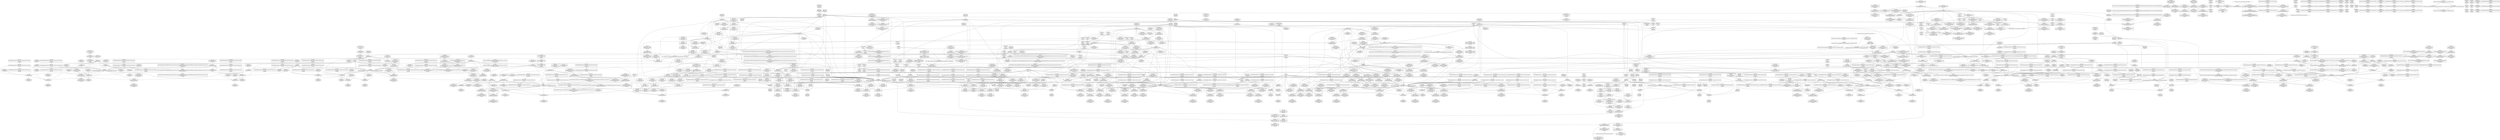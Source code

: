 digraph {
	CE0x5827f10 [shape=record,shape=Mrecord,label="{CE0x5827f10|rcu_lock_acquire:_tmp1}"]
	CE0x584dec0 [shape=record,shape=Mrecord,label="{CE0x584dec0|GLOBAL:___preempt_count|Global_var:__preempt_count}"]
	CE0x57aac30 [shape=record,shape=Mrecord,label="{CE0x57aac30|task_sid:_tmp8|security/selinux/hooks.c,208}"]
	CE0x5830270 [shape=record,shape=Mrecord,label="{CE0x5830270|_call_void_lock_acquire(%struct.lockdep_map*_%map,_i32_0,_i32_0,_i32_2,_i32_0,_%struct.lockdep_map*_null,_i64_ptrtoint_(i8*_blockaddress(_rcu_lock_acquire,_%__here)_to_i64))_#10,_!dbg_!27716|include/linux/rcupdate.h,418|*SummSink*}"]
	CE0x57a8a30 [shape=record,shape=Mrecord,label="{CE0x57a8a30|i16_3|*Constant*|*SummSource*}"]
	CE0x57ed760 [shape=record,shape=Mrecord,label="{CE0x57ed760|i64*_getelementptr_inbounds_(_4_x_i64_,_4_x_i64_*___llvm_gcov_ctr130,_i64_0,_i64_2)|*Constant*}"]
	CE0x57e7430 [shape=record,shape=Mrecord,label="{CE0x57e7430|rcu_read_lock:_tmp6|include/linux/rcupdate.h,882|*SummSource*}"]
	CE0x57c4320 [shape=record,shape=Mrecord,label="{CE0x57c4320|i32_22|*Constant*|*SummSink*}"]
	CE0x57f0450 [shape=record,shape=Mrecord,label="{CE0x57f0450|task_sid:_real_cred|security/selinux/hooks.c,208|*SummSource*}"]
	CE0x5796270 [shape=record,shape=Mrecord,label="{CE0x5796270|_call_void_asm_sideeffect_,_memory_,_dirflag_,_fpsr_,_flags_()_#3,_!dbg_!27714,_!srcloc_!27715|include/linux/rcupdate.h,239|*SummSink*}"]
	CE0x57eef90 [shape=record,shape=Mrecord,label="{CE0x57eef90|cred_sid:_tmp|*SummSource*}"]
	CE0x5835770 [shape=record,shape=Mrecord,label="{CE0x5835770|_call_void_asm_addl_$1,_%gs:$0_,_*m,ri,*m,_dirflag_,_fpsr_,_flags_(i32*___preempt_count,_i32_%val,_i32*___preempt_count)_#3,_!dbg_!27714,_!srcloc_!27717|./arch/x86/include/asm/preempt.h,72|*SummSource*}"]
	CE0x57e6b00 [shape=record,shape=Mrecord,label="{CE0x57e6b00|task_sid:_call3|security/selinux/hooks.c,208|*SummSink*}"]
	CE0x57bfe90 [shape=record,shape=Mrecord,label="{CE0x57bfe90|GLOBAL:_rcu_lock_map|Global_var:rcu_lock_map|*SummSource*}"]
	CE0x5829b10 [shape=record,shape=Mrecord,label="{CE0x5829b10|rcu_read_unlock:_tmp15|include/linux/rcupdate.h,933|*SummSource*}"]
	CE0x5810e10 [shape=record,shape=Mrecord,label="{CE0x5810e10|rcu_read_unlock:_tmp5|include/linux/rcupdate.h,933|*SummSource*}"]
	CE0x5858fc0 [shape=record,shape=Mrecord,label="{CE0x5858fc0|__rcu_read_unlock:_tmp6|include/linux/rcupdate.h,245|*SummSource*}"]
	CE0x5808660 [shape=record,shape=Mrecord,label="{CE0x5808660|rcu_read_lock:_if.then|*SummSource*}"]
	CE0x57da9b0 [shape=record,shape=Mrecord,label="{CE0x57da9b0|rcu_read_unlock:_tmp17|include/linux/rcupdate.h,933|*SummSource*}"]
	CE0x57c3e00 [shape=record,shape=Mrecord,label="{CE0x57c3e00|rcu_read_lock:_tmp1|*SummSource*}"]
	CE0x5837780 [shape=record,shape=Mrecord,label="{CE0x5837780|_call_void___rcu_read_unlock()_#10,_!dbg_!27734|include/linux/rcupdate.h,937|*SummSink*}"]
	CE0x5851d40 [shape=record,shape=Mrecord,label="{CE0x5851d40|rcu_lock_release:_indirectgoto|*SummSource*}"]
	CE0x57db840 [shape=record,shape=Mrecord,label="{CE0x57db840|_ret_void,_!dbg_!27717|include/linux/rcupdate.h,419}"]
	CE0x5806840 [shape=record,shape=Mrecord,label="{CE0x5806840|rcu_read_unlock:_tmp|*SummSink*}"]
	CE0x58afac0 [shape=record,shape=Mrecord,label="{CE0x58afac0|i64*_getelementptr_inbounds_(_4_x_i64_,_4_x_i64_*___llvm_gcov_ctr135,_i64_0,_i64_0)|*Constant*|*SummSource*}"]
	CE0x57af5b0 [shape=record,shape=Mrecord,label="{CE0x57af5b0|cred_sid:_entry|*SummSink*}"]
	CE0x57a8900 [shape=record,shape=Mrecord,label="{CE0x57a8900|i16_3|*Constant*}"]
	CE0x57dd220 [shape=record,shape=Mrecord,label="{CE0x57dd220|rcu_read_lock:_bb}"]
	CE0x5800610 [shape=record,shape=Mrecord,label="{CE0x5800610|_call_void_lockdep_rcu_suspicious(i8*_getelementptr_inbounds_(_25_x_i8_,_25_x_i8_*_.str45,_i32_0,_i32_0),_i32_883,_i8*_getelementptr_inbounds_(_42_x_i8_,_42_x_i8_*_.str46,_i32_0,_i32_0))_#10,_!dbg_!27728|include/linux/rcupdate.h,882|*SummSink*}"]
	CE0x580c7e0 [shape=record,shape=Mrecord,label="{CE0x580c7e0|__preempt_count_sub:_val|Function::__preempt_count_sub&Arg::val::|*SummSink*}"]
	CE0x5809230 [shape=record,shape=Mrecord,label="{CE0x5809230|i64*_getelementptr_inbounds_(_4_x_i64_,_4_x_i64_*___llvm_gcov_ctr128,_i64_0,_i64_0)|*Constant*|*SummSource*}"]
	CE0x57e1d70 [shape=record,shape=Mrecord,label="{CE0x57e1d70|i64*_getelementptr_inbounds_(_11_x_i64_,_11_x_i64_*___llvm_gcov_ctr127,_i64_0,_i64_0)|*Constant*|*SummSink*}"]
	CE0x5869160 [shape=record,shape=Mrecord,label="{CE0x5869160|i32_2|*Constant*|*SummSink*}"]
	CE0x57e8b10 [shape=record,shape=Mrecord,label="{CE0x57e8b10|task_sid:_land.lhs.true|*SummSource*}"]
	CE0x579bbb0 [shape=record,shape=Mrecord,label="{CE0x579bbb0|task_sid:_tmp4|*LoadInst*|security/selinux/hooks.c,208|*SummSource*}"]
	CE0x57c1180 [shape=record,shape=Mrecord,label="{CE0x57c1180|cred_sid:_tmp5|security/selinux/hooks.c,196|*SummSink*}"]
	CE0x58522c0 [shape=record,shape=Mrecord,label="{CE0x58522c0|rcu_lock_release:_tmp4|include/linux/rcupdate.h,423|*SummSource*}"]
	CE0x57b2e10 [shape=record,shape=Mrecord,label="{CE0x57b2e10|_ret_i32_%call7,_!dbg_!27749|security/selinux/hooks.c,210|*SummSink*}"]
	CE0x5839ec0 [shape=record,shape=Mrecord,label="{CE0x5839ec0|rcu_lock_release:_entry}"]
	CE0x5858f50 [shape=record,shape=Mrecord,label="{CE0x5858f50|__rcu_read_unlock:_tmp6|include/linux/rcupdate.h,245}"]
	CE0x57ab2c0 [shape=record,shape=Mrecord,label="{CE0x57ab2c0|task_sid:_tmp2}"]
	CE0x57dfa40 [shape=record,shape=Mrecord,label="{CE0x57dfa40|GLOBAL:_lockdep_rcu_suspicious|*Constant*|*SummSource*}"]
	CE0x5858360 [shape=record,shape=Mrecord,label="{CE0x5858360|i64*_getelementptr_inbounds_(_4_x_i64_,_4_x_i64_*___llvm_gcov_ctr129,_i64_0,_i64_1)|*Constant*}"]
	CE0x57ae110 [shape=record,shape=Mrecord,label="{CE0x57ae110|GLOBAL:_cred_sid|*Constant*}"]
	CE0x57967a0 [shape=record,shape=Mrecord,label="{CE0x57967a0|rcu_read_unlock:_land.lhs.true|*SummSink*}"]
	CE0x582c810 [shape=record,shape=Mrecord,label="{CE0x582c810|rcu_read_unlock:_tobool|include/linux/rcupdate.h,933|*SummSink*}"]
	CE0x581f0d0 [shape=record,shape=Mrecord,label="{CE0x581f0d0|__preempt_count_add:_do.body|*SummSource*}"]
	CE0x5844720 [shape=record,shape=Mrecord,label="{CE0x5844720|__preempt_count_sub:_sub|./arch/x86/include/asm/preempt.h,77}"]
	CE0x57ed070 [shape=record,shape=Mrecord,label="{CE0x57ed070|task_sid:_do.body5|*SummSource*}"]
	CE0x5850260 [shape=record,shape=Mrecord,label="{CE0x5850260|i64*_getelementptr_inbounds_(_4_x_i64_,_4_x_i64_*___llvm_gcov_ctr133,_i64_0,_i64_3)|*Constant*|*SummSource*}"]
	CE0x579daf0 [shape=record,shape=Mrecord,label="{CE0x579daf0|task_sid:_tmp13|security/selinux/hooks.c,208|*SummSink*}"]
	CE0x57fec60 [shape=record,shape=Mrecord,label="{CE0x57fec60|rcu_read_lock:_tmp21|include/linux/rcupdate.h,884|*SummSource*}"]
	CE0x57da940 [shape=record,shape=Mrecord,label="{CE0x57da940|rcu_read_unlock:_tmp17|include/linux/rcupdate.h,933}"]
	CE0x583a490 [shape=record,shape=Mrecord,label="{CE0x583a490|rcu_lock_release:_map|Function::rcu_lock_release&Arg::map::|*SummSink*}"]
	CE0x5865560 [shape=record,shape=Mrecord,label="{CE0x5865560|rcu_lock_release:_indirectgoto|*SummSink*}"]
	CE0x57ab610 [shape=record,shape=Mrecord,label="{CE0x57ab610|COLLAPSED:_GCMRE___llvm_gcov_ctr126_internal_global_13_x_i64_zeroinitializer:_elem_0:default:}"]
	CE0x57e63f0 [shape=record,shape=Mrecord,label="{CE0x57e63f0|GLOBAL:_task_sid.__warned|Global_var:task_sid.__warned}"]
	CE0x57e0e10 [shape=record,shape=Mrecord,label="{CE0x57e0e10|_call_void_rcu_read_unlock()_#10,_!dbg_!27748|security/selinux/hooks.c,209}"]
	CE0x57e7dd0 [shape=record,shape=Mrecord,label="{CE0x57e7dd0|rcu_read_unlock:_if.then|*SummSink*}"]
	CE0x584a050 [shape=record,shape=Mrecord,label="{CE0x584a050|rcu_lock_release:_bb|*SummSink*}"]
	CE0x57c39a0 [shape=record,shape=Mrecord,label="{CE0x57c39a0|task_sid:_tmp7|security/selinux/hooks.c,208}"]
	CE0x58607e0 [shape=record,shape=Mrecord,label="{CE0x58607e0|__rcu_read_unlock:_tmp1|*SummSink*}"]
	CE0x582e460 [shape=record,shape=Mrecord,label="{CE0x582e460|__rcu_read_lock:_tmp6|include/linux/rcupdate.h,240|*SummSource*}"]
	CE0x57b29e0 [shape=record,shape=Mrecord,label="{CE0x57b29e0|task_sid:_task|Function::task_sid&Arg::task::|*SummSource*}"]
	CE0x5881b90 [shape=record,shape=Mrecord,label="{CE0x5881b90|__preempt_count_add:_tmp4|./arch/x86/include/asm/preempt.h,72|*SummSink*}"]
	CE0x581f2e0 [shape=record,shape=Mrecord,label="{CE0x581f2e0|i64*_getelementptr_inbounds_(_4_x_i64_,_4_x_i64_*___llvm_gcov_ctr129,_i64_0,_i64_0)|*Constant*}"]
	CE0x5857cf0 [shape=record,shape=Mrecord,label="{CE0x5857cf0|__preempt_count_sub:_do.body}"]
	CE0x57a4ed0 [shape=record,shape=Mrecord,label="{CE0x57a4ed0|selinux_kernel_module_request:_kmod_name|Function::selinux_kernel_module_request&Arg::kmod_name::|*SummSink*}"]
	CE0x5833a20 [shape=record,shape=Mrecord,label="{CE0x5833a20|rcu_lock_release:_tmp1|*SummSink*}"]
	CE0x57dd560 [shape=record,shape=Mrecord,label="{CE0x57dd560|task_sid:_tmp9|security/selinux/hooks.c,208|*SummSource*}"]
	CE0x5829730 [shape=record,shape=Mrecord,label="{CE0x5829730|rcu_read_unlock:_tmp14|include/linux/rcupdate.h,933|*SummSink*}"]
	CE0x5819530 [shape=record,shape=Mrecord,label="{CE0x5819530|__preempt_count_add:_tmp1|*SummSource*}"]
	CE0x57e81e0 [shape=record,shape=Mrecord,label="{CE0x57e81e0|_ret_i32_%tmp6,_!dbg_!27716|security/selinux/hooks.c,197|*SummSink*}"]
	CE0x5877510 [shape=record,shape=Mrecord,label="{CE0x5877510|__preempt_count_sub:_tmp4|./arch/x86/include/asm/preempt.h,77}"]
	CE0x579deb0 [shape=record,shape=Mrecord,label="{CE0x579deb0|rcu_read_lock:_tmp2|*SummSource*}"]
	CE0x57b9420 [shape=record,shape=Mrecord,label="{CE0x57b9420|i32_(i32,_i32,_i16,_i32,_%struct.common_audit_data*)*_bitcast_(i32_(i32,_i32,_i16,_i32,_%struct.common_audit_data.495*)*_avc_has_perm_to_i32_(i32,_i32,_i16,_i32,_%struct.common_audit_data*)*)|*Constant*}"]
	CE0x57ab470 [shape=record,shape=Mrecord,label="{CE0x57ab470|get_current:_tmp2|*SummSource*}"]
	CE0x57bffa0 [shape=record,shape=Mrecord,label="{CE0x57bffa0|GLOBAL:_rcu_lock_map|Global_var:rcu_lock_map|*SummSink*}"]
	CE0x57b17c0 [shape=record,shape=Mrecord,label="{CE0x57b17c0|i64*_getelementptr_inbounds_(_4_x_i64_,_4_x_i64_*___llvm_gcov_ctr129,_i64_0,_i64_3)|*Constant*|*SummSource*}"]
	CE0x580a7e0 [shape=record,shape=Mrecord,label="{CE0x580a7e0|rcu_read_lock:_tmp4|include/linux/rcupdate.h,882}"]
	CE0x57edf00 [shape=record,shape=Mrecord,label="{CE0x57edf00|rcu_read_lock:_tmp4|include/linux/rcupdate.h,882|*SummSource*}"]
	CE0x5792f70 [shape=record,shape=Mrecord,label="{CE0x5792f70|i64*_getelementptr_inbounds_(_13_x_i64_,_13_x_i64_*___llvm_gcov_ctr126,_i64_0,_i64_8)|*Constant*|*SummSource*}"]
	CE0x57966e0 [shape=record,shape=Mrecord,label="{CE0x57966e0|rcu_read_unlock:_land.lhs.true|*SummSource*}"]
	CE0x580fb20 [shape=record,shape=Mrecord,label="{CE0x580fb20|rcu_read_lock:_tmp14|include/linux/rcupdate.h,882|*SummSink*}"]
	CE0x587d400 [shape=record,shape=Mrecord,label="{CE0x587d400|__preempt_count_add:_do.end|*SummSource*}"]
	CE0x57a1e20 [shape=record,shape=Mrecord,label="{CE0x57a1e20|i64_1|*Constant*|*SummSource*}"]
	CE0x57ee1e0 [shape=record,shape=Mrecord,label="{CE0x57ee1e0|task_sid:_tobool|security/selinux/hooks.c,208|*SummSource*}"]
	CE0x587da30 [shape=record,shape=Mrecord,label="{CE0x587da30|i64_1|*Constant*}"]
	CE0x5839210 [shape=record,shape=Mrecord,label="{CE0x5839210|_call_void_lock_acquire(%struct.lockdep_map*_%map,_i32_0,_i32_0,_i32_2,_i32_0,_%struct.lockdep_map*_null,_i64_ptrtoint_(i8*_blockaddress(_rcu_lock_acquire,_%__here)_to_i64))_#10,_!dbg_!27716|include/linux/rcupdate.h,418}"]
	CE0x5881880 [shape=record,shape=Mrecord,label="{CE0x5881880|__preempt_count_add:_tmp3|*SummSource*}"]
	CE0x57a4410 [shape=record,shape=Mrecord,label="{CE0x57a4410|i64*_getelementptr_inbounds_(_2_x_i64_,_2_x_i64_*___llvm_gcov_ctr98,_i64_0,_i64_1)|*Constant*}"]
	CE0x57b0060 [shape=record,shape=Mrecord,label="{CE0x57b0060|i64_6|*Constant*}"]
	CE0x57a3530 [shape=record,shape=Mrecord,label="{CE0x57a3530|i64_1|*Constant*}"]
	CE0x584d620 [shape=record,shape=Mrecord,label="{CE0x584d620|rcu_lock_release:_tmp7|*SummSource*}"]
	CE0x57ead10 [shape=record,shape=Mrecord,label="{CE0x57ead10|task_sid:_tmp21|security/selinux/hooks.c,208|*SummSink*}"]
	CE0x5866590 [shape=record,shape=Mrecord,label="{CE0x5866590|__rcu_read_lock:_tmp4|include/linux/rcupdate.h,239|*SummSink*}"]
	CE0x57bf5b0 [shape=record,shape=Mrecord,label="{CE0x57bf5b0|i64*_getelementptr_inbounds_(_11_x_i64_,_11_x_i64_*___llvm_gcov_ctr127,_i64_0,_i64_1)|*Constant*|*SummSource*}"]
	CE0x5835b80 [shape=record,shape=Mrecord,label="{CE0x5835b80|rcu_read_unlock:_tmp20|include/linux/rcupdate.h,933|*SummSink*}"]
	CE0x57b9020 [shape=record,shape=Mrecord,label="{CE0x57b9020|selinux_kernel_module_request:_call3|security/selinux/hooks.c,3568}"]
	CE0x5881340 [shape=record,shape=Mrecord,label="{CE0x5881340|__preempt_count_add:_tmp5|./arch/x86/include/asm/preempt.h,72}"]
	CE0x5866520 [shape=record,shape=Mrecord,label="{CE0x5866520|__rcu_read_lock:_tmp4|include/linux/rcupdate.h,239|*SummSource*}"]
	CE0x580c160 [shape=record,shape=Mrecord,label="{CE0x580c160|_call_void___preempt_count_add(i32_1)_#10,_!dbg_!27711|include/linux/rcupdate.h,239}"]
	CE0x57bbf80 [shape=record,shape=Mrecord,label="{CE0x57bbf80|task_sid:_land.lhs.true2}"]
	CE0x57eef20 [shape=record,shape=Mrecord,label="{CE0x57eef20|COLLAPSED:_GCMRE___llvm_gcov_ctr131_internal_global_2_x_i64_zeroinitializer:_elem_0:default:}"]
	CE0x58538e0 [shape=record,shape=Mrecord,label="{CE0x58538e0|i64*_getelementptr_inbounds_(_4_x_i64_,_4_x_i64_*___llvm_gcov_ctr133,_i64_0,_i64_3)|*Constant*}"]
	CE0x587d060 [shape=record,shape=Mrecord,label="{CE0x587d060|__preempt_count_add:_do.end}"]
	CE0x5798b90 [shape=record,shape=Mrecord,label="{CE0x5798b90|i64_6|*Constant*}"]
	CE0x57ee250 [shape=record,shape=Mrecord,label="{CE0x57ee250|task_sid:_real_cred|security/selinux/hooks.c,208|*SummSink*}"]
	CE0x584f530 [shape=record,shape=Mrecord,label="{CE0x584f530|__rcu_read_lock:_do.end|*SummSource*}"]
	CE0x5833f60 [shape=record,shape=Mrecord,label="{CE0x5833f60|rcu_read_unlock:_tmp12|include/linux/rcupdate.h,933}"]
	CE0x5850860 [shape=record,shape=Mrecord,label="{CE0x5850860|__rcu_read_unlock:_do.end|*SummSource*}"]
	CE0x57dbe40 [shape=record,shape=Mrecord,label="{CE0x57dbe40|rcu_lock_acquire:_bb|*SummSink*}"]
	CE0x57a1770 [shape=record,shape=Mrecord,label="{CE0x57a1770|task_sid:_tmp3|*SummSource*}"]
	CE0x57e4dc0 [shape=record,shape=Mrecord,label="{CE0x57e4dc0|__rcu_read_lock:_tmp7|include/linux/rcupdate.h,240}"]
	CE0x57a11a0 [shape=record,shape=Mrecord,label="{CE0x57a11a0|selinux_kernel_module_request:_tmp3|*SummSink*}"]
	CE0x57f1f60 [shape=record,shape=Mrecord,label="{CE0x57f1f60|task_sid:_tmp23|security/selinux/hooks.c,208|*SummSink*}"]
	CE0x58684c0 [shape=record,shape=Mrecord,label="{CE0x58684c0|i64*_getelementptr_inbounds_(_4_x_i64_,_4_x_i64_*___llvm_gcov_ctr130,_i64_0,_i64_0)|*Constant*}"]
	CE0x57b32b0 [shape=record,shape=Mrecord,label="{CE0x57b32b0|i64*_getelementptr_inbounds_(_2_x_i64_,_2_x_i64_*___llvm_gcov_ctr278,_i64_0,_i64_1)|*Constant*}"]
	CE0x57c4750 [shape=record,shape=Mrecord,label="{CE0x57c4750|rcu_read_lock:_land.lhs.true}"]
	CE0x57cc430 [shape=record,shape=Mrecord,label="{CE0x57cc430|_call_void_rcu_read_unlock()_#10,_!dbg_!27748|security/selinux/hooks.c,209|*SummSink*}"]
	CE0x57c0d70 [shape=record,shape=Mrecord,label="{CE0x57c0d70|rcu_lock_acquire:_map|Function::rcu_lock_acquire&Arg::map::}"]
	CE0x57ff510 [shape=record,shape=Mrecord,label="{CE0x57ff510|rcu_read_lock:_tmp17|include/linux/rcupdate.h,882}"]
	CE0x57bf510 [shape=record,shape=Mrecord,label="{CE0x57bf510|i64*_getelementptr_inbounds_(_11_x_i64_,_11_x_i64_*___llvm_gcov_ctr127,_i64_0,_i64_1)|*Constant*}"]
	CE0x58358f0 [shape=record,shape=Mrecord,label="{CE0x58358f0|_call_void_asm_addl_$1,_%gs:$0_,_*m,ri,*m,_dirflag_,_fpsr_,_flags_(i32*___preempt_count,_i32_%val,_i32*___preempt_count)_#3,_!dbg_!27714,_!srcloc_!27717|./arch/x86/include/asm/preempt.h,72|*SummSink*}"]
	CE0x580c400 [shape=record,shape=Mrecord,label="{CE0x580c400|_call_void___preempt_count_add(i32_1)_#10,_!dbg_!27711|include/linux/rcupdate.h,239|*SummSink*}"]
	CE0x57e24d0 [shape=record,shape=Mrecord,label="{CE0x57e24d0|cred_sid:_tmp3|*SummSource*}"]
	CE0x58010e0 [shape=record,shape=Mrecord,label="{CE0x58010e0|rcu_read_lock:_tmp22|include/linux/rcupdate.h,884|*SummSink*}"]
	CE0x5830850 [shape=record,shape=Mrecord,label="{CE0x5830850|__rcu_read_lock:_tmp5|include/linux/rcupdate.h,239}"]
	CE0x57a5ee0 [shape=record,shape=Mrecord,label="{CE0x57a5ee0|task_sid:_tmp1}"]
	CE0x57a2080 [shape=record,shape=Mrecord,label="{CE0x57a2080|selinux_kernel_module_request:_tmp|*SummSink*}"]
	CE0x58078d0 [shape=record,shape=Mrecord,label="{CE0x58078d0|rcu_read_lock:_tmp6|include/linux/rcupdate.h,882|*SummSink*}"]
	CE0x5795e60 [shape=record,shape=Mrecord,label="{CE0x5795e60|rcu_read_unlock:_tmp8|include/linux/rcupdate.h,933|*SummSink*}"]
	CE0x584a2d0 [shape=record,shape=Mrecord,label="{CE0x584a2d0|i64*_getelementptr_inbounds_(_4_x_i64_,_4_x_i64_*___llvm_gcov_ctr128,_i64_0,_i64_1)|*Constant*|*SummSink*}"]
	CE0x579d060 [shape=record,shape=Mrecord,label="{CE0x579d060|task_sid:_tmp19|security/selinux/hooks.c,208|*SummSource*}"]
	CE0x58659c0 [shape=record,shape=Mrecord,label="{CE0x58659c0|__rcu_read_lock:_tmp2|*SummSink*}"]
	CE0x582c700 [shape=record,shape=Mrecord,label="{CE0x582c700|i32_1|*Constant*}"]
	CE0x57b1b20 [shape=record,shape=Mrecord,label="{CE0x57b1b20|i64*_getelementptr_inbounds_(_4_x_i64_,_4_x_i64_*___llvm_gcov_ctr135,_i64_0,_i64_3)|*Constant*|*SummSink*}"]
	CE0x57b2ba0 [shape=record,shape=Mrecord,label="{CE0x57b2ba0|_ret_i32_%call7,_!dbg_!27749|security/selinux/hooks.c,210}"]
	CE0x57b15e0 [shape=record,shape=Mrecord,label="{CE0x57b15e0|selinux_kernel_module_request:_bb|*SummSource*}"]
	CE0x57c04b0 [shape=record,shape=Mrecord,label="{CE0x57c04b0|i32_1|*Constant*}"]
	CE0x57e1570 [shape=record,shape=Mrecord,label="{CE0x57e1570|rcu_read_unlock:_entry|*SummSink*}"]
	CE0x5793ea0 [shape=record,shape=Mrecord,label="{CE0x5793ea0|_call_void_mcount()_#3}"]
	CE0x57aaba0 [shape=record,shape=Mrecord,label="{CE0x57aaba0|i64_0|*Constant*|*SummSink*}"]
	CE0x57e2940 [shape=record,shape=Mrecord,label="{CE0x57e2940|0:_i8,_:_GCMR_rcu_read_lock.__warned_internal_global_i8_0,_section_.data.unlikely_,_align_1:_elem_0:default:}"]
	CE0x5837de0 [shape=record,shape=Mrecord,label="{CE0x5837de0|__rcu_read_unlock:_entry}"]
	CE0x57b5b70 [shape=record,shape=Mrecord,label="{CE0x57b5b70|i64_5|*Constant*|*SummSink*}"]
	CE0x57a9790 [shape=record,shape=Mrecord,label="{CE0x57a9790|get_current:_tmp}"]
	CE0x582cf40 [shape=record,shape=Mrecord,label="{CE0x582cf40|rcu_lock_release:_tmp2}"]
	CE0x584d100 [shape=record,shape=Mrecord,label="{CE0x584d100|rcu_lock_release:_tmp6|*SummSink*}"]
	CE0x58741e0 [shape=record,shape=Mrecord,label="{CE0x58741e0|__preempt_count_sub:_tmp2|*SummSource*}"]
	CE0x5849ed0 [shape=record,shape=Mrecord,label="{CE0x5849ed0|rcu_lock_release:_bb}"]
	CE0x57a0090 [shape=record,shape=Mrecord,label="{CE0x57a0090|i32_1|*Constant*|*SummSink*}"]
	"CONST[source:1(input),value:2(dynamic)][purpose:{object}]"
	CE0x57bf320 [shape=record,shape=Mrecord,label="{CE0x57bf320|rcu_read_unlock:_tmp11|include/linux/rcupdate.h,933|*SummSource*}"]
	CE0x57a8570 [shape=record,shape=Mrecord,label="{CE0x57a8570|avc_has_perm:_tsid|Function::avc_has_perm&Arg::tsid::}"]
	CE0x57e90d0 [shape=record,shape=Mrecord,label="{CE0x57e90d0|i8*_getelementptr_inbounds_(_41_x_i8_,_41_x_i8_*_.str44,_i32_0,_i32_0)|*Constant*}"]
	CE0x583a380 [shape=record,shape=Mrecord,label="{CE0x583a380|rcu_lock_release:_map|Function::rcu_lock_release&Arg::map::|*SummSource*}"]
	CE0x58456f0 [shape=record,shape=Mrecord,label="{CE0x58456f0|i64*_getelementptr_inbounds_(_4_x_i64_,_4_x_i64_*___llvm_gcov_ctr135,_i64_0,_i64_1)|*Constant*|*SummSink*}"]
	CE0x57c5050 [shape=record,shape=Mrecord,label="{CE0x57c5050|_call_void_mcount()_#3}"]
	CE0x5861100 [shape=record,shape=Mrecord,label="{CE0x5861100|_call_void_mcount()_#3|*SummSource*}"]
	"CONST[source:0(mediator),value:0(static)][purpose:{operation}]"
	CE0x57af4f0 [shape=record,shape=Mrecord,label="{CE0x57af4f0|cred_sid:_entry|*SummSource*}"]
	CE0x5869890 [shape=record,shape=Mrecord,label="{CE0x5869890|i64_ptrtoint_(i8*_blockaddress(_rcu_lock_acquire,_%__here)_to_i64)|*Constant*}"]
	CE0x5804980 [shape=record,shape=Mrecord,label="{CE0x5804980|rcu_read_unlock:_if.end}"]
	CE0x586cfe0 [shape=record,shape=Mrecord,label="{CE0x586cfe0|__rcu_read_unlock:_tmp2}"]
	CE0x5827100 [shape=record,shape=Mrecord,label="{CE0x5827100|_call_void_mcount()_#3}"]
	CE0x581b060 [shape=record,shape=Mrecord,label="{CE0x581b060|__preempt_count_add:_tmp3}"]
	CE0x57e2b20 [shape=record,shape=Mrecord,label="{CE0x57e2b20|rcu_read_lock:_tmp8|include/linux/rcupdate.h,882|*SummSource*}"]
	CE0x5865210 [shape=record,shape=Mrecord,label="{CE0x5865210|__preempt_count_add:_tmp6|./arch/x86/include/asm/preempt.h,73}"]
	CE0x57ab330 [shape=record,shape=Mrecord,label="{CE0x57ab330|task_sid:_tmp2|*SummSource*}"]
	CE0x5808460 [shape=record,shape=Mrecord,label="{CE0x5808460|rcu_read_lock:_land.lhs.true2}"]
	CE0x57c4040 [shape=record,shape=Mrecord,label="{CE0x57c4040|rcu_read_lock:_tmp1|*SummSink*}"]
	CE0x58364f0 [shape=record,shape=Mrecord,label="{CE0x58364f0|rcu_read_unlock:_tmp21|include/linux/rcupdate.h,935|*SummSource*}"]
	CE0x580f5f0 [shape=record,shape=Mrecord,label="{CE0x580f5f0|rcu_read_lock:_tmp13|include/linux/rcupdate.h,882|*SummSink*}"]
	CE0x57af820 [shape=record,shape=Mrecord,label="{CE0x57af820|cred_sid:_cred|Function::cred_sid&Arg::cred::|*SummSource*}"]
	CE0x5833220 [shape=record,shape=Mrecord,label="{CE0x5833220|__preempt_count_add:_val|Function::__preempt_count_add&Arg::val::}"]
	CE0x57dc970 [shape=record,shape=Mrecord,label="{CE0x57dc970|GLOBAL:___rcu_read_lock|*Constant*|*SummSource*}"]
	CE0x5881d10 [shape=record,shape=Mrecord,label="{CE0x5881d10|__preempt_count_add:_tmp5|./arch/x86/include/asm/preempt.h,72|*SummSink*}"]
	CE0x5806630 [shape=record,shape=Mrecord,label="{CE0x5806630|rcu_read_lock:_tobool|include/linux/rcupdate.h,882|*SummSource*}"]
	CE0x5881990 [shape=record,shape=Mrecord,label="{CE0x5881990|__preempt_count_add:_tmp3|*SummSink*}"]
	CE0x5829f50 [shape=record,shape=Mrecord,label="{CE0x5829f50|rcu_read_unlock:_do.end|*SummSource*}"]
	CE0x6afbab0 [shape=record,shape=Mrecord,label="{CE0x6afbab0|selinux_kernel_module_request:_tmp}"]
	CE0x5796bc0 [shape=record,shape=Mrecord,label="{CE0x5796bc0|task_sid:_tmp15|security/selinux/hooks.c,208|*SummSink*}"]
	CE0x57ab400 [shape=record,shape=Mrecord,label="{CE0x57ab400|get_current:_tmp2}"]
	CE0x58050f0 [shape=record,shape=Mrecord,label="{CE0x58050f0|i8*_getelementptr_inbounds_(_42_x_i8_,_42_x_i8_*_.str46,_i32_0,_i32_0)|*Constant*|*SummSource*}"]
	CE0x580ab20 [shape=record,shape=Mrecord,label="{CE0x580ab20|__preempt_count_sub:_tmp6|./arch/x86/include/asm/preempt.h,78}"]
	CE0x57b1830 [shape=record,shape=Mrecord,label="{CE0x57b1830|GLOBAL:___preempt_count|Global_var:__preempt_count|*SummSink*}"]
	CE0x58082d0 [shape=record,shape=Mrecord,label="{CE0x58082d0|rcu_read_lock:_land.lhs.true|*SummSink*}"]
	CE0x582b210 [shape=record,shape=Mrecord,label="{CE0x582b210|rcu_read_unlock:_tmp8|include/linux/rcupdate.h,933}"]
	CE0x57eb500 [shape=record,shape=Mrecord,label="{CE0x57eb500|i64*_getelementptr_inbounds_(_13_x_i64_,_13_x_i64_*___llvm_gcov_ctr126,_i64_0,_i64_10)|*Constant*}"]
	CE0x578df30 [shape=record,shape=Mrecord,label="{CE0x578df30|task_sid:_do.body|*SummSink*}"]
	CE0x57a8370 [shape=record,shape=Mrecord,label="{CE0x57a8370|avc_has_perm:_ssid|Function::avc_has_perm&Arg::ssid::|*SummSource*}"]
	CE0x57ddbe0 [shape=record,shape=Mrecord,label="{CE0x57ddbe0|_ret_void,_!dbg_!27717|include/linux/rcupdate.h,240|*SummSink*}"]
	CE0x5855d20 [shape=record,shape=Mrecord,label="{CE0x5855d20|_ret_void,_!dbg_!27720|./arch/x86/include/asm/preempt.h,78|*SummSource*}"]
	CE0x57a9470 [shape=record,shape=Mrecord,label="{CE0x57a9470|i64*_getelementptr_inbounds_(_2_x_i64_,_2_x_i64_*___llvm_gcov_ctr98,_i64_0,_i64_0)|*Constant*|*SummSource*}"]
	CE0x57dc1d0 [shape=record,shape=Mrecord,label="{CE0x57dc1d0|_call_void_mcount()_#3|*SummSink*}"]
	CE0x57c4620 [shape=record,shape=Mrecord,label="{CE0x57c4620|rcu_read_lock:_do.body|*SummSink*}"]
	CE0x57dda10 [shape=record,shape=Mrecord,label="{CE0x57dda10|__rcu_read_lock:_entry|*SummSink*}"]
	CE0x57ecc00 [shape=record,shape=Mrecord,label="{CE0x57ecc00|_call_void_mcount()_#3|*SummSink*}"]
	CE0x57a34c0 [shape=record,shape=Mrecord,label="{CE0x57a34c0|i64*_getelementptr_inbounds_(_2_x_i64_,_2_x_i64_*___llvm_gcov_ctr98,_i64_0,_i64_1)|*Constant*|*SummSink*}"]
	CE0x5797770 [shape=record,shape=Mrecord,label="{CE0x5797770|task_sid:_tobool1|security/selinux/hooks.c,208}"]
	CE0x57b63f0 [shape=record,shape=Mrecord,label="{CE0x57b63f0|_ret_i32_%call3,_!dbg_!27722|security/selinux/hooks.c,3568}"]
	CE0x5808ab0 [shape=record,shape=Mrecord,label="{CE0x5808ab0|rcu_read_lock:_tmp12|include/linux/rcupdate.h,882|*SummSource*}"]
	CE0x57de660 [shape=record,shape=Mrecord,label="{CE0x57de660|rcu_read_lock:_tobool1|include/linux/rcupdate.h,882|*SummSource*}"]
	CE0x57eabe0 [shape=record,shape=Mrecord,label="{CE0x57eabe0|task_sid:_tmp21|security/selinux/hooks.c,208|*SummSource*}"]
	CE0x57b5ff0 [shape=record,shape=Mrecord,label="{CE0x57b5ff0|task_sid:_tmp10|security/selinux/hooks.c,208|*SummSink*}"]
	CE0x57e80b0 [shape=record,shape=Mrecord,label="{CE0x57e80b0|_ret_i32_%tmp6,_!dbg_!27716|security/selinux/hooks.c,197|*SummSource*}"]
	CE0x57e0bd0 [shape=record,shape=Mrecord,label="{CE0x57e0bd0|rcu_read_lock:_tmp3|*SummSink*}"]
	CE0x5826e40 [shape=record,shape=Mrecord,label="{CE0x5826e40|rcu_read_unlock:_tmp3|*SummSink*}"]
	CE0x580cc90 [shape=record,shape=Mrecord,label="{CE0x580cc90|__rcu_read_lock:_tmp6|include/linux/rcupdate.h,240}"]
	CE0x587dc90 [shape=record,shape=Mrecord,label="{CE0x587dc90|__rcu_read_unlock:_tmp1|*SummSource*}"]
	CE0x57a82d0 [shape=record,shape=Mrecord,label="{CE0x57a82d0|avc_has_perm:_ssid|Function::avc_has_perm&Arg::ssid::}"]
	CE0x582a5c0 [shape=record,shape=Mrecord,label="{CE0x582a5c0|__preempt_count_add:_entry}"]
	CE0x5799140 [shape=record,shape=Mrecord,label="{CE0x5799140|i64*_getelementptr_inbounds_(_13_x_i64_,_13_x_i64_*___llvm_gcov_ctr126,_i64_0,_i64_1)|*Constant*|*SummSource*}"]
	CE0x58081e0 [shape=record,shape=Mrecord,label="{CE0x58081e0|rcu_read_lock:_land.lhs.true|*SummSource*}"]
	CE0x5845620 [shape=record,shape=Mrecord,label="{CE0x5845620|__preempt_count_add:_do.body}"]
	CE0x57a8ca0 [shape=record,shape=Mrecord,label="{CE0x57a8ca0|i32_16|*Constant*}"]
	CE0x57984e0 [shape=record,shape=Mrecord,label="{CE0x57984e0|rcu_read_lock:_call3|include/linux/rcupdate.h,882|*SummSource*}"]
	CE0x5865640 [shape=record,shape=Mrecord,label="{CE0x5865640|i64*_getelementptr_inbounds_(_4_x_i64_,_4_x_i64_*___llvm_gcov_ctr133,_i64_0,_i64_0)|*Constant*}"]
	CE0x57a4620 [shape=record,shape=Mrecord,label="{CE0x57a4620|get_current:_tmp1|*SummSink*}"]
	CE0x57b2280 [shape=record,shape=Mrecord,label="{CE0x57b2280|task_sid:_tmp16|security/selinux/hooks.c,208|*SummSource*}"]
	CE0x5810250 [shape=record,shape=Mrecord,label="{CE0x5810250|rcu_read_lock:_tmp16|include/linux/rcupdate.h,882}"]
	CE0x5868880 [shape=record,shape=Mrecord,label="{CE0x5868880|rcu_lock_acquire:___here|*SummSource*}"]
	CE0x57b9090 [shape=record,shape=Mrecord,label="{CE0x57b9090|selinux_kernel_module_request:_call3|security/selinux/hooks.c,3568|*SummSource*}"]
	CE0x5836880 [shape=record,shape=Mrecord,label="{CE0x5836880|_call_void_rcu_lock_release(%struct.lockdep_map*_rcu_lock_map)_#10,_!dbg_!27733|include/linux/rcupdate.h,935}"]
	CE0x579adc0 [shape=record,shape=Mrecord,label="{CE0x579adc0|_ret_void,_!dbg_!27735|include/linux/rcupdate.h,884}"]
	CE0x57bd950 [shape=record,shape=Mrecord,label="{CE0x57bd950|task_sid:_tobool1|security/selinux/hooks.c,208|*SummSource*}"]
	CE0x583a7c0 [shape=record,shape=Mrecord,label="{CE0x583a7c0|_ret_void,_!dbg_!27717|include/linux/rcupdate.h,424}"]
	CE0x57a5350 [shape=record,shape=Mrecord,label="{CE0x57a5350|selinux_kernel_module_request:_kmod_name2|security/selinux/hooks.c,3566|*SummSink*}"]
	CE0x57f0830 [shape=record,shape=Mrecord,label="{CE0x57f0830|i64*_getelementptr_inbounds_(_2_x_i64_,_2_x_i64_*___llvm_gcov_ctr131,_i64_0,_i64_0)|*Constant*|*SummSource*}"]
	CE0x579d9c0 [shape=record,shape=Mrecord,label="{CE0x579d9c0|task_sid:_tmp13|security/selinux/hooks.c,208|*SummSource*}"]
	CE0x57a13d0 [shape=record,shape=Mrecord,label="{CE0x57a13d0|task_sid:_tmp2|*SummSink*}"]
	CE0x57beee0 [shape=record,shape=Mrecord,label="{CE0x57beee0|rcu_lock_acquire:_entry|*SummSource*}"]
	CE0x5849050 [shape=record,shape=Mrecord,label="{CE0x5849050|rcu_lock_release:_tmp3|*SummSink*}"]
	CE0x5851c60 [shape=record,shape=Mrecord,label="{CE0x5851c60|GLOBAL:_lock_release|*Constant*|*SummSink*}"]
	CE0x57fddf0 [shape=record,shape=Mrecord,label="{CE0x57fddf0|i32_883|*Constant*|*SummSink*}"]
	CE0x57dea50 [shape=record,shape=Mrecord,label="{CE0x57dea50|rcu_read_lock:_entry}"]
	CE0x57e2330 [shape=record,shape=Mrecord,label="{CE0x57e2330|i32_22|*Constant*}"]
	CE0x584d950 [shape=record,shape=Mrecord,label="{CE0x584d950|i8*_undef|*Constant*}"]
	CE0x5837410 [shape=record,shape=Mrecord,label="{CE0x5837410|rcu_lock_release:_entry|*SummSource*}"]
	CE0x5793d40 [shape=record,shape=Mrecord,label="{CE0x5793d40|selinux_kernel_module_request:_tmp2|*SummSink*}"]
	CE0x5854950 [shape=record,shape=Mrecord,label="{CE0x5854950|rcu_lock_acquire:_tmp6|*SummSource*}"]
	CE0x5833c50 [shape=record,shape=Mrecord,label="{CE0x5833c50|i64*_getelementptr_inbounds_(_4_x_i64_,_4_x_i64_*___llvm_gcov_ctr133,_i64_0,_i64_1)|*Constant*|*SummSource*}"]
	CE0x5851340 [shape=record,shape=Mrecord,label="{CE0x5851340|__rcu_read_unlock:_bb}"]
	CE0x57c5da0 [shape=record,shape=Mrecord,label="{CE0x57c5da0|cred_sid:_security|security/selinux/hooks.c,196|*SummSource*}"]
	CE0x5792e10 [shape=record,shape=Mrecord,label="{CE0x5792e10|i64*_getelementptr_inbounds_(_13_x_i64_,_13_x_i64_*___llvm_gcov_ctr126,_i64_0,_i64_8)|*Constant*}"]
	CE0x57c0ac0 [shape=record,shape=Mrecord,label="{CE0x57c0ac0|cred_sid:_tmp5|security/selinux/hooks.c,196|*SummSource*}"]
	CE0x57a1560 [shape=record,shape=Mrecord,label="{CE0x57a1560|GLOBAL:_rcu_read_lock|*Constant*}"]
	CE0x58383f0 [shape=record,shape=Mrecord,label="{CE0x58383f0|_ret_void,_!dbg_!27717|include/linux/rcupdate.h,245}"]
	CE0x57c4840 [shape=record,shape=Mrecord,label="{CE0x57c4840|rcu_read_lock:_if.end|*SummSink*}"]
	CE0x57e7300 [shape=record,shape=Mrecord,label="{CE0x57e7300|rcu_read_lock:_tmp6|include/linux/rcupdate.h,882}"]
	CE0x5838a00 [shape=record,shape=Mrecord,label="{CE0x5838a00|i64*_getelementptr_inbounds_(_4_x_i64_,_4_x_i64_*___llvm_gcov_ctr128,_i64_0,_i64_0)|*Constant*|*SummSink*}"]
	CE0x57abd10 [shape=record,shape=Mrecord,label="{CE0x57abd10|rcu_read_unlock:_tmp2|*SummSink*}"]
	CE0x5827ea0 [shape=record,shape=Mrecord,label="{CE0x5827ea0|i64*_getelementptr_inbounds_(_4_x_i64_,_4_x_i64_*___llvm_gcov_ctr130,_i64_0,_i64_1)|*Constant*|*SummSink*}"]
	CE0x57ca090 [shape=record,shape=Mrecord,label="{CE0x57ca090|_call_void_lockdep_rcu_suspicious(i8*_getelementptr_inbounds_(_25_x_i8_,_25_x_i8_*_.str45,_i32_0,_i32_0),_i32_934,_i8*_getelementptr_inbounds_(_44_x_i8_,_44_x_i8_*_.str47,_i32_0,_i32_0))_#10,_!dbg_!27726|include/linux/rcupdate.h,933|*SummSource*}"]
	CE0x57a7bb0 [shape=record,shape=Mrecord,label="{CE0x57a7bb0|task_sid:_call|security/selinux/hooks.c,208}"]
	CE0x57b5e20 [shape=record,shape=Mrecord,label="{CE0x57b5e20|task_sid:_tmp10|security/selinux/hooks.c,208}"]
	CE0x57f21c0 [shape=record,shape=Mrecord,label="{CE0x57f21c0|task_sid:_tmp24|security/selinux/hooks.c,208}"]
	CE0x5811180 [shape=record,shape=Mrecord,label="{CE0x5811180|rcu_lock_acquire:_tmp1|*SummSink*}"]
	CE0x57a4730 [shape=record,shape=Mrecord,label="{CE0x57a4730|selinux_kernel_module_request:_entry}"]
	CE0x57afb60 [shape=record,shape=Mrecord,label="{CE0x57afb60|task_sid:_tobool4|security/selinux/hooks.c,208|*SummSink*}"]
	CE0x57dcd90 [shape=record,shape=Mrecord,label="{CE0x57dcd90|rcu_read_unlock:_tmp10|include/linux/rcupdate.h,933|*SummSource*}"]
	CE0x57bb200 [shape=record,shape=Mrecord,label="{CE0x57bb200|__rcu_read_lock:_tmp5|include/linux/rcupdate.h,239|*SummSink*}"]
	CE0x57db9b0 [shape=record,shape=Mrecord,label="{CE0x57db9b0|_ret_void,_!dbg_!27717|include/linux/rcupdate.h,419|*SummSource*}"]
	CE0x5801820 [shape=record,shape=Mrecord,label="{CE0x5801820|rcu_read_lock:_tmp22|include/linux/rcupdate.h,884|*SummSource*}"]
	CE0x57bfa70 [shape=record,shape=Mrecord,label="{CE0x57bfa70|COLLAPSED:_CMRE:_elem_0::|security/selinux/hooks.c,196}"]
	CE0x57b4870 [shape=record,shape=Mrecord,label="{CE0x57b4870|rcu_read_lock:_if.end}"]
	CE0x582d8e0 [shape=record,shape=Mrecord,label="{CE0x582d8e0|rcu_read_unlock:_bb|*SummSink*}"]
	CE0x584aff0 [shape=record,shape=Mrecord,label="{CE0x584aff0|_call_void___preempt_count_sub(i32_1)_#10,_!dbg_!27715|include/linux/rcupdate.h,244}"]
	CE0x5810940 [shape=record,shape=Mrecord,label="{CE0x5810940|i64*_getelementptr_inbounds_(_11_x_i64_,_11_x_i64_*___llvm_gcov_ctr127,_i64_0,_i64_8)|*Constant*|*SummSource*}"]
	CE0x5864870 [shape=record,shape=Mrecord,label="{CE0x5864870|rcu_lock_release:_indirectgoto}"]
	CE0x57dbfc0 [shape=record,shape=Mrecord,label="{CE0x57dbfc0|_call_void_mcount()_#3}"]
	CE0x58049f0 [shape=record,shape=Mrecord,label="{CE0x58049f0|rcu_read_unlock:_if.end|*SummSource*}"]
	CE0x5868640 [shape=record,shape=Mrecord,label="{CE0x5868640|rcu_lock_acquire:___here|*SummSink*}"]
	CE0x5833130 [shape=record,shape=Mrecord,label="{CE0x5833130|_ret_void,_!dbg_!27719|./arch/x86/include/asm/preempt.h,73}"]
	CE0x57b95b0 [shape=record,shape=Mrecord,label="{CE0x57b95b0|i32_(i32,_i32,_i16,_i32,_%struct.common_audit_data*)*_bitcast_(i32_(i32,_i32,_i16,_i32,_%struct.common_audit_data.495*)*_avc_has_perm_to_i32_(i32,_i32,_i16,_i32,_%struct.common_audit_data*)*)|*Constant*|*SummSource*}"]
	CE0x57ca1c0 [shape=record,shape=Mrecord,label="{CE0x57ca1c0|_call_void_lockdep_rcu_suspicious(i8*_getelementptr_inbounds_(_25_x_i8_,_25_x_i8_*_.str45,_i32_0,_i32_0),_i32_934,_i8*_getelementptr_inbounds_(_44_x_i8_,_44_x_i8_*_.str47,_i32_0,_i32_0))_#10,_!dbg_!27726|include/linux/rcupdate.h,933|*SummSink*}"]
	CE0x58811f0 [shape=record,shape=Mrecord,label="{CE0x58811f0|__preempt_count_add:_tmp4|./arch/x86/include/asm/preempt.h,72|*SummSource*}"]
	CE0x57ef870 [shape=record,shape=Mrecord,label="{CE0x57ef870|_ret_void,_!dbg_!27717|include/linux/rcupdate.h,240|*SummSource*}"]
	CE0x57e05e0 [shape=record,shape=Mrecord,label="{CE0x57e05e0|task_sid:_tmp6|security/selinux/hooks.c,208}"]
	CE0x58325c0 [shape=record,shape=Mrecord,label="{CE0x58325c0|__preempt_count_sub:_entry|*SummSource*}"]
	CE0x5868940 [shape=record,shape=Mrecord,label="{CE0x5868940|i64*_getelementptr_inbounds_(_4_x_i64_,_4_x_i64_*___llvm_gcov_ctr130,_i64_0,_i64_0)|*Constant*|*SummSink*}"]
	CE0x5832810 [shape=record,shape=Mrecord,label="{CE0x5832810|_ret_void,_!dbg_!27720|./arch/x86/include/asm/preempt.h,78}"]
	CE0x57c19a0 [shape=record,shape=Mrecord,label="{CE0x57c19a0|_call_void___rcu_read_lock()_#10,_!dbg_!27710|include/linux/rcupdate.h,879|*SummSink*}"]
	CE0x57b7d50 [shape=record,shape=Mrecord,label="{CE0x57b7d50|selinux_kernel_module_request:_tmp1|*SummSource*}"]
	CE0x5810810 [shape=record,shape=Mrecord,label="{CE0x5810810|i64*_getelementptr_inbounds_(_11_x_i64_,_11_x_i64_*___llvm_gcov_ctr127,_i64_0,_i64_8)|*Constant*}"]
	CE0x584fd20 [shape=record,shape=Mrecord,label="{CE0x584fd20|i64_ptrtoint_(i8*_blockaddress(_rcu_lock_release,_%__here)_to_i64)|*Constant*|*SummSink*}"]
	CE0x57b7060 [shape=record,shape=Mrecord,label="{CE0x57b7060|i8_8|*Constant*}"]
	CE0x5867720 [shape=record,shape=Mrecord,label="{CE0x5867720|__rcu_read_unlock:_do.body}"]
	CE0x5855ee0 [shape=record,shape=Mrecord,label="{CE0x5855ee0|_ret_void,_!dbg_!27720|./arch/x86/include/asm/preempt.h,78|*SummSink*}"]
	CE0x5853640 [shape=record,shape=Mrecord,label="{CE0x5853640|_call_void_lock_release(%struct.lockdep_map*_%map,_i32_1,_i64_ptrtoint_(i8*_blockaddress(_rcu_lock_release,_%__here)_to_i64))_#10,_!dbg_!27716|include/linux/rcupdate.h,423|*SummSource*}"]
	CE0x57a7930 [shape=record,shape=Mrecord,label="{CE0x57a7930|_ret_%struct.task_struct*_%tmp4,_!dbg_!27714|./arch/x86/include/asm/current.h,14|*SummSink*}"]
	CE0x57e8700 [shape=record,shape=Mrecord,label="{CE0x57e8700|rcu_read_unlock:_if.then}"]
	CE0x57c6dc0 [shape=record,shape=Mrecord,label="{CE0x57c6dc0|i64*_getelementptr_inbounds_(_4_x_i64_,_4_x_i64_*___llvm_gcov_ctr130,_i64_0,_i64_2)|*Constant*|*SummSink*}"]
	CE0x58075e0 [shape=record,shape=Mrecord,label="{CE0x58075e0|GLOBAL:___llvm_gcov_ctr132|Global_var:__llvm_gcov_ctr132|*SummSink*}"]
	CE0x5867df0 [shape=record,shape=Mrecord,label="{CE0x5867df0|__rcu_read_unlock:_tmp4|include/linux/rcupdate.h,244|*SummSource*}"]
	CE0x57e76d0 [shape=record,shape=Mrecord,label="{CE0x57e76d0|i64_2|*Constant*|*SummSource*}"]
	CE0x57b5f20 [shape=record,shape=Mrecord,label="{CE0x57b5f20|task_sid:_tmp10|security/selinux/hooks.c,208|*SummSource*}"]
	CE0x57b09f0 [shape=record,shape=Mrecord,label="{CE0x57b09f0|cred_sid:_tmp2|*SummSink*}"]
	CE0x5868e20 [shape=record,shape=Mrecord,label="{CE0x5868e20|i32_2|*Constant*|*SummSource*}"]
	CE0x57af8f0 [shape=record,shape=Mrecord,label="{CE0x57af8f0|cred_sid:_cred|Function::cred_sid&Arg::cred::|*SummSink*}"]
	CE0x57a7730 [shape=record,shape=Mrecord,label="{CE0x57a7730|get_current:_entry|*SummSink*}"]
	CE0x582e9a0 [shape=record,shape=Mrecord,label="{CE0x582e9a0|rcu_read_unlock:_tmp9|include/linux/rcupdate.h,933|*SummSource*}"]
	CE0x57b9ee0 [shape=record,shape=Mrecord,label="{CE0x57b9ee0|GLOBAL:_get_current|*Constant*|*SummSource*}"]
	CE0x587c670 [shape=record,shape=Mrecord,label="{CE0x587c670|__preempt_count_add:_tmp2|*SummSink*}"]
	CE0x582c030 [shape=record,shape=Mrecord,label="{CE0x582c030|0:_i8,_:_GCMR_rcu_read_unlock.__warned_internal_global_i8_0,_section_.data.unlikely_,_align_1:_elem_0:default:}"]
	CE0x585d220 [shape=record,shape=Mrecord,label="{CE0x585d220|i64*_getelementptr_inbounds_(_4_x_i64_,_4_x_i64_*___llvm_gcov_ctr135,_i64_0,_i64_1)|*Constant*}"]
	CE0x5857810 [shape=record,shape=Mrecord,label="{CE0x5857810|i64*_getelementptr_inbounds_(_4_x_i64_,_4_x_i64_*___llvm_gcov_ctr135,_i64_0,_i64_2)|*Constant*|*SummSource*}"]
	CE0x5799db0 [shape=record,shape=Mrecord,label="{CE0x5799db0|_ret_i32_%retval.0,_!dbg_!27728|security/selinux/avc.c,775|*SummSink*}"]
	CE0x57dfca0 [shape=record,shape=Mrecord,label="{CE0x57dfca0|i64*_getelementptr_inbounds_(_13_x_i64_,_13_x_i64_*___llvm_gcov_ctr126,_i64_0,_i64_0)|*Constant*|*SummSink*}"]
	CE0x58333b0 [shape=record,shape=Mrecord,label="{CE0x58333b0|__preempt_count_add:_val|Function::__preempt_count_add&Arg::val::|*SummSource*}"]
	CE0x57bb8e0 [shape=record,shape=Mrecord,label="{CE0x57bb8e0|i8_8|*Constant*|*SummSink*}"]
	CE0x57b5a40 [shape=record,shape=Mrecord,label="{CE0x57b5a40|i64_5|*Constant*|*SummSource*}"]
	CE0x5869350 [shape=record,shape=Mrecord,label="{CE0x5869350|%struct.lockdep_map*_null|*Constant*}"]
	CE0x587b5b0 [shape=record,shape=Mrecord,label="{CE0x587b5b0|__preempt_count_sub:_bb|*SummSink*}"]
	CE0x5807bc0 [shape=record,shape=Mrecord,label="{CE0x5807bc0|rcu_read_lock:_tmp7|include/linux/rcupdate.h,882|*SummSource*}"]
	CE0x57b6160 [shape=record,shape=Mrecord,label="{CE0x57b6160|avc_has_perm:_requested|Function::avc_has_perm&Arg::requested::|*SummSource*}"]
	CE0x579c3c0 [shape=record,shape=Mrecord,label="{CE0x579c3c0|task_sid:_entry|*SummSource*}"]
	CE0x57ef6a0 [shape=record,shape=Mrecord,label="{CE0x57ef6a0|_call_void_rcu_lock_acquire(%struct.lockdep_map*_rcu_lock_map)_#10,_!dbg_!27711|include/linux/rcupdate.h,881}"]
	CE0x587bd50 [shape=record,shape=Mrecord,label="{CE0x587bd50|__rcu_read_unlock:_bb|*SummSink*}"]
	CE0x580f490 [shape=record,shape=Mrecord,label="{CE0x580f490|i64*_getelementptr_inbounds_(_11_x_i64_,_11_x_i64_*___llvm_gcov_ctr132,_i64_0,_i64_8)|*Constant*|*SummSource*}"]
	CE0x580b560 [shape=record,shape=Mrecord,label="{CE0x580b560|i64_0|*Constant*}"]
	CE0x57fdc70 [shape=record,shape=Mrecord,label="{CE0x57fdc70|i32_883|*Constant*}"]
	CE0x5793cd0 [shape=record,shape=Mrecord,label="{CE0x5793cd0|selinux_kernel_module_request:_tmp2|*SummSource*}"]
	CE0x5799310 [shape=record,shape=Mrecord,label="{CE0x5799310|task_sid:_if.end|*SummSource*}"]
	CE0x57c4f00 [shape=record,shape=Mrecord,label="{CE0x57c4f00|rcu_read_lock:_do.body|*SummSource*}"]
	CE0x5801be0 [shape=record,shape=Mrecord,label="{CE0x5801be0|cred_sid:_bb}"]
	CE0x57b4ab0 [shape=record,shape=Mrecord,label="{CE0x57b4ab0|rcu_read_lock:_do.end|*SummSource*}"]
	CE0x587c850 [shape=record,shape=Mrecord,label="{CE0x587c850|__rcu_read_unlock:_tmp4|include/linux/rcupdate.h,244|*SummSink*}"]
	CE0x57ae470 [shape=record,shape=Mrecord,label="{CE0x57ae470|cred_sid:_entry}"]
	CE0x57aca40 [shape=record,shape=Mrecord,label="{CE0x57aca40|i64*_getelementptr_inbounds_(_11_x_i64_,_11_x_i64_*___llvm_gcov_ctr132,_i64_0,_i64_9)|*Constant*}"]
	CE0x579c220 [shape=record,shape=Mrecord,label="{CE0x579c220|GLOBAL:_task_sid|*Constant*|*SummSink*}"]
	CE0x58113b0 [shape=record,shape=Mrecord,label="{CE0x58113b0|i64*_getelementptr_inbounds_(_4_x_i64_,_4_x_i64_*___llvm_gcov_ctr130,_i64_0,_i64_1)|*Constant*}"]
	CE0x57e6380 [shape=record,shape=Mrecord,label="{CE0x57e6380|task_sid:_tmp8|security/selinux/hooks.c,208|*SummSource*}"]
	CE0x58526c0 [shape=record,shape=Mrecord,label="{CE0x58526c0|_call_void_asm_addl_$1,_%gs:$0_,_*m,ri,*m,_dirflag_,_fpsr_,_flags_(i32*___preempt_count,_i32_%sub,_i32*___preempt_count)_#3,_!dbg_!27717,_!srcloc_!27718|./arch/x86/include/asm/preempt.h,77}"]
	CE0x5827170 [shape=record,shape=Mrecord,label="{CE0x5827170|_call_void_mcount()_#3|*SummSource*}"]
	CE0x5856720 [shape=record,shape=Mrecord,label="{CE0x5856720|rcu_lock_acquire:_tmp2|*SummSink*}"]
	CE0x5865950 [shape=record,shape=Mrecord,label="{CE0x5865950|__rcu_read_lock:_tmp2|*SummSource*}"]
	CE0x582ad30 [shape=record,shape=Mrecord,label="{CE0x582ad30|_call_void___preempt_count_sub(i32_1)_#10,_!dbg_!27715|include/linux/rcupdate.h,244|*SummSource*}"]
	CE0x582e2f0 [shape=record,shape=Mrecord,label="{CE0x582e2f0|rcu_read_unlock:_tmp1|*SummSink*}"]
	CE0x57cc5b0 [shape=record,shape=Mrecord,label="{CE0x57cc5b0|task_sid:_tmp27|security/selinux/hooks.c,208}"]
	CE0x5838690 [shape=record,shape=Mrecord,label="{CE0x5838690|__rcu_read_lock:_do.body|*SummSource*}"]
	CE0x57ffcf0 [shape=record,shape=Mrecord,label="{CE0x57ffcf0|rcu_read_lock:_tmp18|include/linux/rcupdate.h,882|*SummSink*}"]
	CE0x57bfbf0 [shape=record,shape=Mrecord,label="{CE0x57bfbf0|cred_sid:_tmp4|*LoadInst*|security/selinux/hooks.c,196}"]
	CE0x57bc020 [shape=record,shape=Mrecord,label="{CE0x57bc020|task_sid:_land.lhs.true2|*SummSource*}"]
	CE0x57c1370 [shape=record,shape=Mrecord,label="{CE0x57c1370|cred_sid:_sid|security/selinux/hooks.c,197|*SummSink*}"]
	CE0x587d190 [shape=record,shape=Mrecord,label="{CE0x587d190|__rcu_read_unlock:_tmp7|include/linux/rcupdate.h,245}"]
	CE0x57c5b70 [shape=record,shape=Mrecord,label="{CE0x57c5b70|rcu_read_lock:_tmp11|include/linux/rcupdate.h,882|*SummSource*}"]
	CE0x57a87c0 [shape=record,shape=Mrecord,label="{CE0x57a87c0|avc_has_perm:_tsid|Function::avc_has_perm&Arg::tsid::|*SummSink*}"]
	CE0x57ac610 [shape=record,shape=Mrecord,label="{CE0x57ac610|i8*_getelementptr_inbounds_(_44_x_i8_,_44_x_i8_*_.str47,_i32_0,_i32_0)|*Constant*|*SummSource*}"]
	CE0x579c320 [shape=record,shape=Mrecord,label="{CE0x579c320|task_sid:_entry}"]
	CE0x57b2f10 [shape=record,shape=Mrecord,label="{CE0x57b2f10|i32_0|*Constant*}"]
	CE0x57a8650 [shape=record,shape=Mrecord,label="{CE0x57a8650|avc_has_perm:_tsid|Function::avc_has_perm&Arg::tsid::|*SummSource*}"]
	CE0x5801070 [shape=record,shape=Mrecord,label="{CE0x5801070|rcu_read_lock:_tmp21|include/linux/rcupdate.h,884|*SummSink*}"]
	CE0x57e6770 [shape=record,shape=Mrecord,label="{CE0x57e6770|%struct.task_struct*_(%struct.task_struct**)*_asm_movq_%gs:$_1:P_,$0_,_r,im,_dirflag_,_fpsr_,_flags_|*SummSource*}"]
	CE0x582c210 [shape=record,shape=Mrecord,label="{CE0x582c210|rcu_read_unlock:_tmp8|include/linux/rcupdate.h,933|*SummSource*}"]
	CE0x5839fe0 [shape=record,shape=Mrecord,label="{CE0x5839fe0|_ret_void,_!dbg_!27717|include/linux/rcupdate.h,424|*SummSink*}"]
	CE0x581f240 [shape=record,shape=Mrecord,label="{CE0x581f240|__preempt_count_sub:_tmp|*SummSink*}"]
	CE0x58566b0 [shape=record,shape=Mrecord,label="{CE0x58566b0|rcu_lock_acquire:_tmp2|*SummSource*}"]
	CE0x57b6090 [shape=record,shape=Mrecord,label="{CE0x57b6090|avc_has_perm:_requested|Function::avc_has_perm&Arg::requested::}"]
	CE0x57b3410 [shape=record,shape=Mrecord,label="{CE0x57b3410|i64*_getelementptr_inbounds_(_2_x_i64_,_2_x_i64_*___llvm_gcov_ctr278,_i64_0,_i64_1)|*Constant*|*SummSource*}"]
	CE0x57c2fa0 [shape=record,shape=Mrecord,label="{CE0x57c2fa0|i64*_getelementptr_inbounds_(_13_x_i64_,_13_x_i64_*___llvm_gcov_ctr126,_i64_0,_i64_0)|*Constant*}"]
	CE0x57a8db0 [shape=record,shape=Mrecord,label="{CE0x57a8db0|avc_has_perm:_tclass|Function::avc_has_perm&Arg::tclass::|*SummSink*}"]
	CE0x58570b0 [shape=record,shape=Mrecord,label="{CE0x58570b0|i64*_getelementptr_inbounds_(_4_x_i64_,_4_x_i64_*___llvm_gcov_ctr134,_i64_0,_i64_1)|*Constant*}"]
	CE0x582da60 [shape=record,shape=Mrecord,label="{CE0x582da60|i64*_getelementptr_inbounds_(_11_x_i64_,_11_x_i64_*___llvm_gcov_ctr132,_i64_0,_i64_0)|*Constant*|*SummSink*}"]
	CE0x584d090 [shape=record,shape=Mrecord,label="{CE0x584d090|rcu_lock_release:_tmp6|*SummSource*}"]
	CE0x57b5540 [shape=record,shape=Mrecord,label="{CE0x57b5540|i32_16|*Constant*|*SummSource*}"]
	CE0x58041f0 [shape=record,shape=Mrecord,label="{CE0x58041f0|rcu_read_unlock:_call|include/linux/rcupdate.h,933}"]
	CE0x5857040 [shape=record,shape=Mrecord,label="{CE0x5857040|__rcu_read_unlock:_tmp|*SummSink*}"]
	CE0x5796420 [shape=record,shape=Mrecord,label="{CE0x5796420|i64*_getelementptr_inbounds_(_4_x_i64_,_4_x_i64_*___llvm_gcov_ctr128,_i64_0,_i64_3)|*Constant*}"]
	CE0x5831650 [shape=record,shape=Mrecord,label="{CE0x5831650|rcu_lock_release:_tmp2|*SummSink*}"]
	CE0x57e5260 [shape=record,shape=Mrecord,label="{CE0x57e5260|COLLAPSED:_GCMRE___llvm_gcov_ctr132_internal_global_11_x_i64_zeroinitializer:_elem_0:default:}"]
	CE0x57e19f0 [shape=record,shape=Mrecord,label="{CE0x57e19f0|_ret_void,_!dbg_!27735|include/linux/rcupdate.h,938}"]
	CE0x57df090 [shape=record,shape=Mrecord,label="{CE0x57df090|cred_sid:_tmp|*SummSink*}"]
	CE0x57e26f0 [shape=record,shape=Mrecord,label="{CE0x57e26f0|rcu_read_lock:_tmp8|include/linux/rcupdate.h,882}"]
	CE0x582ada0 [shape=record,shape=Mrecord,label="{CE0x582ada0|_call_void_asm_sideeffect_,_memory_,_dirflag_,_fpsr_,_flags_()_#3,_!dbg_!27711,_!srcloc_!27714|include/linux/rcupdate.h,244|*SummSource*}"]
	CE0x57ed900 [shape=record,shape=Mrecord,label="{CE0x57ed900|rcu_lock_acquire:_tmp3}"]
	CE0x57ee690 [shape=record,shape=Mrecord,label="{CE0x57ee690|cred_sid:_tmp1|*SummSource*}"]
	CE0x584d720 [shape=record,shape=Mrecord,label="{CE0x584d720|rcu_lock_release:_tmp7|*SummSink*}"]
	CE0x57dd660 [shape=record,shape=Mrecord,label="{CE0x57dd660|GLOBAL:_task_sid.__warned|Global_var:task_sid.__warned|*SummSink*}"]
	CE0x584de50 [shape=record,shape=Mrecord,label="{CE0x584de50|GLOBAL:___preempt_count|Global_var:__preempt_count|*SummSource*}"]
	CE0x57a7ee0 [shape=record,shape=Mrecord,label="{CE0x57a7ee0|task_sid:_call|security/selinux/hooks.c,208|*SummSource*}"]
	CE0x578e2a0 [shape=record,shape=Mrecord,label="{CE0x578e2a0|task_sid:_do.body5|*SummSink*}"]
	CE0x579cac0 [shape=record,shape=Mrecord,label="{CE0x579cac0|task_sid:_tmp18|security/selinux/hooks.c,208|*SummSink*}"]
	CE0x57c0fd0 [shape=record,shape=Mrecord,label="{CE0x57c0fd0|rcu_lock_acquire:_map|Function::rcu_lock_acquire&Arg::map::|*SummSink*}"]
	CE0x57c5410 [shape=record,shape=Mrecord,label="{CE0x57c5410|rcu_read_lock:_tmp10|include/linux/rcupdate.h,882|*SummSource*}"]
	CE0x582f190 [shape=record,shape=Mrecord,label="{CE0x582f190|rcu_read_unlock:_call3|include/linux/rcupdate.h,933|*SummSink*}"]
	CE0x57ece80 [shape=record,shape=Mrecord,label="{CE0x57ece80|_call_void_rcu_read_lock()_#10,_!dbg_!27712|security/selinux/hooks.c,207}"]
	CE0x587c2c0 [shape=record,shape=Mrecord,label="{CE0x587c2c0|__rcu_read_unlock:_tmp5|include/linux/rcupdate.h,244}"]
	CE0x57eb8f0 [shape=record,shape=Mrecord,label="{CE0x57eb8f0|task_sid:_tmp22|security/selinux/hooks.c,208|*SummSink*}"]
	CE0x58000e0 [shape=record,shape=Mrecord,label="{CE0x58000e0|_call_void_lockdep_rcu_suspicious(i8*_getelementptr_inbounds_(_25_x_i8_,_25_x_i8_*_.str45,_i32_0,_i32_0),_i32_883,_i8*_getelementptr_inbounds_(_42_x_i8_,_42_x_i8_*_.str46,_i32_0,_i32_0))_#10,_!dbg_!27728|include/linux/rcupdate.h,882}"]
	CE0x57a8d10 [shape=record,shape=Mrecord,label="{CE0x57a8d10|avc_has_perm:_tclass|Function::avc_has_perm&Arg::tclass::|*SummSource*}"]
	CE0x57c36b0 [shape=record,shape=Mrecord,label="{CE0x57c36b0|_call_void_mcount()_#3}"]
	CE0x57dbd10 [shape=record,shape=Mrecord,label="{CE0x57dbd10|rcu_lock_acquire:_bb|*SummSource*}"]
	CE0x57cb390 [shape=record,shape=Mrecord,label="{CE0x57cb390|task_sid:_tmp24|security/selinux/hooks.c,208|*SummSink*}"]
	CE0x57e7740 [shape=record,shape=Mrecord,label="{CE0x57e7740|i64_2|*Constant*|*SummSink*}"]
	CE0x5881710 [shape=record,shape=Mrecord,label="{CE0x5881710|__preempt_count_sub:_tmp3}"]
	CE0x5831b40 [shape=record,shape=Mrecord,label="{CE0x5831b40|rcu_read_unlock:_tmp13|include/linux/rcupdate.h,933|*SummSink*}"]
	CE0x57c1760 [shape=record,shape=Mrecord,label="{CE0x57c1760|task_sid:_do.end6|*SummSource*}"]
	CE0x57a1940 [shape=record,shape=Mrecord,label="{CE0x57a1940|task_sid:_bb}"]
	CE0x5838120 [shape=record,shape=Mrecord,label="{CE0x5838120|__rcu_read_unlock:_entry|*SummSink*}"]
	CE0x5838ea0 [shape=record,shape=Mrecord,label="{CE0x5838ea0|rcu_lock_release:_tmp|*SummSink*}"]
	CE0x5853770 [shape=record,shape=Mrecord,label="{CE0x5853770|_call_void_lock_release(%struct.lockdep_map*_%map,_i32_1,_i64_ptrtoint_(i8*_blockaddress(_rcu_lock_release,_%__here)_to_i64))_#10,_!dbg_!27716|include/linux/rcupdate.h,423|*SummSink*}"]
	CE0x57e75d0 [shape=record,shape=Mrecord,label="{CE0x57e75d0|i64_3|*Constant*|*SummSink*}"]
	CE0x57df910 [shape=record,shape=Mrecord,label="{CE0x57df910|GLOBAL:_lockdep_rcu_suspicious|*Constant*}"]
	CE0x58077b0 [shape=record,shape=Mrecord,label="{CE0x58077b0|rcu_read_unlock:_tmp5|include/linux/rcupdate.h,933}"]
	CE0x5808940 [shape=record,shape=Mrecord,label="{CE0x5808940|rcu_read_lock:_tmp9|include/linux/rcupdate.h,882}"]
	CE0x5834b40 [shape=record,shape=Mrecord,label="{CE0x5834b40|rcu_read_unlock:_tmp7|include/linux/rcupdate.h,933|*SummSink*}"]
	CE0x57ba680 [shape=record,shape=Mrecord,label="{CE0x57ba680|selinux_kernel_module_request:_type|security/selinux/hooks.c,3565}"]
	CE0x57dff20 [shape=record,shape=Mrecord,label="{CE0x57dff20|task_sid:_bb|*SummSink*}"]
	CE0x57edb00 [shape=record,shape=Mrecord,label="{CE0x57edb00|_call_void_rcu_read_lock()_#10,_!dbg_!27712|security/selinux/hooks.c,207|*SummSink*}"]
	CE0x579a280 [shape=record,shape=Mrecord,label="{CE0x579a280|get_current:_bb|*SummSource*}"]
	CE0x57bd2b0 [shape=record,shape=Mrecord,label="{CE0x57bd2b0|task_sid:_tmp12|security/selinux/hooks.c,208}"]
	CE0x57de4f0 [shape=record,shape=Mrecord,label="{CE0x57de4f0|rcu_read_lock:_tobool1|include/linux/rcupdate.h,882}"]
	CE0x580fdb0 [shape=record,shape=Mrecord,label="{CE0x580fdb0|rcu_read_lock:_tmp15|include/linux/rcupdate.h,882}"]
	CE0x5839d40 [shape=record,shape=Mrecord,label="{CE0x5839d40|GLOBAL:_rcu_lock_release|*Constant*|*SummSource*}"]
	CE0x5857c80 [shape=record,shape=Mrecord,label="{CE0x5857c80|i64*_getelementptr_inbounds_(_4_x_i64_,_4_x_i64_*___llvm_gcov_ctr135,_i64_0,_i64_0)|*Constant*|*SummSink*}"]
	CE0x580c0f0 [shape=record,shape=Mrecord,label="{CE0x580c0f0|GLOBAL:___preempt_count_add|*Constant*}"]
	CE0x57f1bd0 [shape=record,shape=Mrecord,label="{CE0x57f1bd0|task_sid:_tmp23|security/selinux/hooks.c,208|*SummSource*}"]
	CE0x57c3c50 [shape=record,shape=Mrecord,label="{CE0x57c3c50|get_current:_tmp3}"]
	CE0x5866960 [shape=record,shape=Mrecord,label="{CE0x5866960|i64*_getelementptr_inbounds_(_4_x_i64_,_4_x_i64_*___llvm_gcov_ctr128,_i64_0,_i64_2)|*Constant*}"]
	CE0x5869640 [shape=record,shape=Mrecord,label="{CE0x5869640|%struct.lockdep_map*_null|*Constant*|*SummSink*}"]
	CE0x57dc890 [shape=record,shape=Mrecord,label="{CE0x57dc890|GLOBAL:___rcu_read_lock|*Constant*|*SummSink*}"]
	CE0x5849f90 [shape=record,shape=Mrecord,label="{CE0x5849f90|rcu_lock_release:_bb|*SummSource*}"]
	CE0x579c0c0 [shape=record,shape=Mrecord,label="{CE0x579c0c0|GLOBAL:_task_sid|*Constant*|*SummSource*}"]
	CE0x5801000 [shape=record,shape=Mrecord,label="{CE0x5801000|i64*_getelementptr_inbounds_(_11_x_i64_,_11_x_i64_*___llvm_gcov_ctr127,_i64_0,_i64_10)|*Constant*|*SummSink*}"]
	CE0x57acca0 [shape=record,shape=Mrecord,label="{CE0x57acca0|i64*_getelementptr_inbounds_(_11_x_i64_,_11_x_i64_*___llvm_gcov_ctr132,_i64_0,_i64_9)|*Constant*|*SummSink*}"]
	CE0x58afa30 [shape=record,shape=Mrecord,label="{CE0x58afa30|i64*_getelementptr_inbounds_(_4_x_i64_,_4_x_i64_*___llvm_gcov_ctr135,_i64_0,_i64_0)|*Constant*}"]
	CE0x5831900 [shape=record,shape=Mrecord,label="{CE0x5831900|i64*_getelementptr_inbounds_(_4_x_i64_,_4_x_i64_*___llvm_gcov_ctr133,_i64_0,_i64_2)|*Constant*}"]
	CE0x57df770 [shape=record,shape=Mrecord,label="{CE0x57df770|i8*_getelementptr_inbounds_(_25_x_i8_,_25_x_i8_*_.str3,_i32_0,_i32_0)|*Constant*|*SummSource*}"]
	CE0x57a7f50 [shape=record,shape=Mrecord,label="{CE0x57a7f50|task_sid:_call|security/selinux/hooks.c,208|*SummSink*}"]
	CE0x57bdde0 [shape=record,shape=Mrecord,label="{CE0x57bdde0|i64_5|*Constant*}"]
	CE0x582ca20 [shape=record,shape=Mrecord,label="{CE0x582ca20|rcu_read_unlock:_tmp4|include/linux/rcupdate.h,933|*SummSink*}"]
	CE0x57ae3a0 [shape=record,shape=Mrecord,label="{CE0x57ae3a0|GLOBAL:_cred_sid|*Constant*|*SummSink*}"]
	CE0x586cc10 [shape=record,shape=Mrecord,label="{CE0x586cc10|void_(i32*,_i32,_i32*)*_asm_addl_$1,_%gs:$0_,_*m,ri,*m,_dirflag_,_fpsr_,_flags_|*SummSource*}"]
	CE0x5853010 [shape=record,shape=Mrecord,label="{CE0x5853010|_call_void_lock_release(%struct.lockdep_map*_%map,_i32_1,_i64_ptrtoint_(i8*_blockaddress(_rcu_lock_release,_%__here)_to_i64))_#10,_!dbg_!27716|include/linux/rcupdate.h,423}"]
	CE0x57c5d30 [shape=record,shape=Mrecord,label="{CE0x57c5d30|cred_sid:_security|security/selinux/hooks.c,196}"]
	CE0x582a240 [shape=record,shape=Mrecord,label="{CE0x582a240|rcu_read_unlock:_bb|*SummSource*}"]
	CE0x5850ec0 [shape=record,shape=Mrecord,label="{CE0x5850ec0|i64*_getelementptr_inbounds_(_4_x_i64_,_4_x_i64_*___llvm_gcov_ctr129,_i64_0,_i64_2)|*Constant*|*SummSource*}"]
	CE0x581ef40 [shape=record,shape=Mrecord,label="{CE0x581ef40|__preempt_count_sub:_tmp1|*SummSource*}"]
	CE0x582e4d0 [shape=record,shape=Mrecord,label="{CE0x582e4d0|__rcu_read_lock:_tmp6|include/linux/rcupdate.h,240|*SummSink*}"]
	CE0x5805e00 [shape=record,shape=Mrecord,label="{CE0x5805e00|rcu_read_lock:_tmp|*SummSource*}"]
	CE0x582a770 [shape=record,shape=Mrecord,label="{CE0x582a770|rcu_read_unlock:_call|include/linux/rcupdate.h,933|*SummSource*}"]
	CE0x57bd130 [shape=record,shape=Mrecord,label="{CE0x57bd130|task_sid:_tmp11|security/selinux/hooks.c,208|*SummSink*}"]
	CE0x57a3d90 [shape=record,shape=Mrecord,label="{CE0x57a3d90|get_current:_tmp|*SummSink*}"]
	CE0x57c1bc0 [shape=record,shape=Mrecord,label="{CE0x57c1bc0|_call_void___rcu_read_lock()_#10,_!dbg_!27710|include/linux/rcupdate.h,879}"]
	CE0x5794050 [shape=record,shape=Mrecord,label="{CE0x5794050|selinux_kernel_module_request:_entry|*SummSource*}"]
	CE0x58275f0 [shape=record,shape=Mrecord,label="{CE0x58275f0|rcu_read_unlock:_tmp9|include/linux/rcupdate.h,933}"]
	CE0x57c5900 [shape=record,shape=Mrecord,label="{CE0x57c5900|rcu_read_lock:_tmp11|include/linux/rcupdate.h,882|*SummSink*}"]
	CE0x585d450 [shape=record,shape=Mrecord,label="{CE0x585d450|__preempt_count_sub:_tmp5|./arch/x86/include/asm/preempt.h,77|*SummSink*}"]
	CE0x57cc750 [shape=record,shape=Mrecord,label="{CE0x57cc750|task_sid:_tmp27|security/selinux/hooks.c,208|*SummSource*}"]
	CE0x57b7a30 [shape=record,shape=Mrecord,label="{CE0x57b7a30|GLOBAL:_rcu_read_lock|*Constant*|*SummSource*}"]
	CE0x5829240 [shape=record,shape=Mrecord,label="{CE0x5829240|i64*_getelementptr_inbounds_(_4_x_i64_,_4_x_i64_*___llvm_gcov_ctr128,_i64_0,_i64_2)|*Constant*|*SummSource*}"]
	CE0x57f01c0 [shape=record,shape=Mrecord,label="{CE0x57f01c0|rcu_read_lock:_tmp5|include/linux/rcupdate.h,882|*SummSink*}"]
	CE0x5829e10 [shape=record,shape=Mrecord,label="{CE0x5829e10|rcu_read_unlock:_do.end}"]
	CE0x5855720 [shape=record,shape=Mrecord,label="{CE0x5855720|_call_void___preempt_count_sub(i32_1)_#10,_!dbg_!27715|include/linux/rcupdate.h,244|*SummSink*}"]
	CE0x579cf00 [shape=record,shape=Mrecord,label="{CE0x579cf00|task_sid:_tmp19|security/selinux/hooks.c,208}"]
	CE0x579e400 [shape=record,shape=Mrecord,label="{CE0x579e400|task_sid:_if.then|*SummSink*}"]
	CE0x5806560 [shape=record,shape=Mrecord,label="{CE0x5806560|rcu_read_lock:_tobool|include/linux/rcupdate.h,882}"]
	CE0x57fef80 [shape=record,shape=Mrecord,label="{CE0x57fef80|rcu_read_lock:_tmp20|include/linux/rcupdate.h,882|*SummSource*}"]
	CE0x57ffa50 [shape=record,shape=Mrecord,label="{CE0x57ffa50|rcu_read_lock:_tmp18|include/linux/rcupdate.h,882}"]
	CE0x57b0df0 [shape=record,shape=Mrecord,label="{CE0x57b0df0|selinux_kernel_module_request:_ad|security/selinux/hooks.c, 3561}"]
	CE0x57c6710 [shape=record,shape=Mrecord,label="{CE0x57c6710|task_sid:_do.end6|*SummSink*}"]
	CE0x5856640 [shape=record,shape=Mrecord,label="{CE0x5856640|rcu_lock_acquire:_tmp2}"]
	CE0x582d640 [shape=record,shape=Mrecord,label="{CE0x582d640|rcu_read_unlock:_tmp18|include/linux/rcupdate.h,933|*SummSink*}"]
	CE0x581f160 [shape=record,shape=Mrecord,label="{CE0x581f160|__preempt_count_add:_do.body|*SummSink*}"]
	CE0x580a240 [shape=record,shape=Mrecord,label="{CE0x580a240|rcu_read_unlock:_tmp6|include/linux/rcupdate.h,933|*SummSource*}"]
	CE0x57ae270 [shape=record,shape=Mrecord,label="{CE0x57ae270|GLOBAL:_cred_sid|*Constant*|*SummSource*}"]
	CE0x5805bf0 [shape=record,shape=Mrecord,label="{CE0x5805bf0|i64*_getelementptr_inbounds_(_11_x_i64_,_11_x_i64_*___llvm_gcov_ctr127,_i64_0,_i64_0)|*Constant*|*SummSource*}"]
	CE0x57b02e0 [shape=record,shape=Mrecord,label="{CE0x57b02e0|task_sid:_tmp14|security/selinux/hooks.c,208|*SummSource*}"]
	CE0x57b49c0 [shape=record,shape=Mrecord,label="{CE0x57b49c0|rcu_read_lock:_if.end|*SummSource*}"]
	CE0x5836d30 [shape=record,shape=Mrecord,label="{CE0x5836d30|rcu_read_unlock:_tmp22|include/linux/rcupdate.h,935|*SummSource*}"]
	CE0x583aae0 [shape=record,shape=Mrecord,label="{CE0x583aae0|_call_void___rcu_read_unlock()_#10,_!dbg_!27734|include/linux/rcupdate.h,937|*SummSource*}"]
	CE0x57bf180 [shape=record,shape=Mrecord,label="{CE0x57bf180|rcu_read_unlock:_tmp11|include/linux/rcupdate.h,933|*SummSink*}"]
	CE0x57ef760 [shape=record,shape=Mrecord,label="{CE0x57ef760|_ret_void,_!dbg_!27717|include/linux/rcupdate.h,240}"]
	CE0x57dd9a0 [shape=record,shape=Mrecord,label="{CE0x57dd9a0|__rcu_read_lock:_entry}"]
	CE0x57a51c0 [shape=record,shape=Mrecord,label="{CE0x57a51c0|selinux_kernel_module_request:_kmod_name2|security/selinux/hooks.c,3566|*SummSource*}"]
	CE0x5857530 [shape=record,shape=Mrecord,label="{CE0x5857530|i64*_getelementptr_inbounds_(_4_x_i64_,_4_x_i64_*___llvm_gcov_ctr129,_i64_0,_i64_2)|*Constant*}"]
	CE0x5860120 [shape=record,shape=Mrecord,label="{CE0x5860120|__preempt_count_sub:_do.body|*SummSink*}"]
	CE0x585d130 [shape=record,shape=Mrecord,label="{CE0x585d130|__preempt_count_sub:_tmp1|*SummSink*}"]
	CE0x57ad8d0 [shape=record,shape=Mrecord,label="{CE0x57ad8d0|rcu_read_unlock:_tmp20|include/linux/rcupdate.h,933|*SummSource*}"]
	CE0x5833d20 [shape=record,shape=Mrecord,label="{CE0x5833d20|_call_void_lockdep_rcu_suspicious(i8*_getelementptr_inbounds_(_25_x_i8_,_25_x_i8_*_.str45,_i32_0,_i32_0),_i32_934,_i8*_getelementptr_inbounds_(_44_x_i8_,_44_x_i8_*_.str47,_i32_0,_i32_0))_#10,_!dbg_!27726|include/linux/rcupdate.h,933}"]
	CE0x57c5a70 [shape=record,shape=Mrecord,label="{CE0x57c5a70|rcu_read_lock:_tmp12|include/linux/rcupdate.h,882}"]
	CE0x57c5190 [shape=record,shape=Mrecord,label="{CE0x57c5190|_call_void_mcount()_#3|*SummSink*}"]
	CE0x57c43e0 [shape=record,shape=Mrecord,label="{CE0x57c43e0|cred_sid:_security|security/selinux/hooks.c,196|*SummSink*}"]
	CE0x5865c40 [shape=record,shape=Mrecord,label="{CE0x5865c40|i64*_getelementptr_inbounds_(_4_x_i64_,_4_x_i64_*___llvm_gcov_ctr134,_i64_0,_i64_0)|*Constant*|*SummSource*}"]
	CE0x5836100 [shape=record,shape=Mrecord,label="{CE0x5836100|rcu_read_unlock:_tmp21|include/linux/rcupdate.h,935}"]
	CE0x57c1d30 [shape=record,shape=Mrecord,label="{CE0x57c1d30|i8*_getelementptr_inbounds_(_41_x_i8_,_41_x_i8_*_.str44,_i32_0,_i32_0)|*Constant*|*SummSource*}"]
	CE0x58319f0 [shape=record,shape=Mrecord,label="{CE0x58319f0|rcu_read_unlock:_tmp13|include/linux/rcupdate.h,933|*SummSource*}"]
	CE0x58528b0 [shape=record,shape=Mrecord,label="{CE0x58528b0|_call_void_asm_addl_$1,_%gs:$0_,_*m,ri,*m,_dirflag_,_fpsr_,_flags_(i32*___preempt_count,_i32_%sub,_i32*___preempt_count)_#3,_!dbg_!27717,_!srcloc_!27718|./arch/x86/include/asm/preempt.h,77|*SummSource*}"]
	CE0x57cbfd0 [shape=record,shape=Mrecord,label="{CE0x57cbfd0|i64*_getelementptr_inbounds_(_13_x_i64_,_13_x_i64_*___llvm_gcov_ctr126,_i64_0,_i64_12)|*Constant*}"]
	CE0x5839f70 [shape=record,shape=Mrecord,label="{CE0x5839f70|rcu_lock_release:_entry|*SummSink*}"]
	CE0x58293f0 [shape=record,shape=Mrecord,label="{CE0x58293f0|i64*_getelementptr_inbounds_(_4_x_i64_,_4_x_i64_*___llvm_gcov_ctr128,_i64_0,_i64_2)|*Constant*|*SummSink*}"]
	CE0x580e650 [shape=record,shape=Mrecord,label="{CE0x580e650|i64*_getelementptr_inbounds_(_4_x_i64_,_4_x_i64_*___llvm_gcov_ctr135,_i64_0,_i64_2)|*Constant*}"]
	CE0x5809f60 [shape=record,shape=Mrecord,label="{CE0x5809f60|i64*_getelementptr_inbounds_(_11_x_i64_,_11_x_i64_*___llvm_gcov_ctr127,_i64_0,_i64_0)|*Constant*}"]
	CE0x5800f50 [shape=record,shape=Mrecord,label="{CE0x5800f50|i64*_getelementptr_inbounds_(_11_x_i64_,_11_x_i64_*___llvm_gcov_ctr127,_i64_0,_i64_10)|*Constant*|*SummSource*}"]
	CE0x57a7890 [shape=record,shape=Mrecord,label="{CE0x57a7890|_ret_%struct.task_struct*_%tmp4,_!dbg_!27714|./arch/x86/include/asm/current.h,14}"]
	CE0x582f5f0 [shape=record,shape=Mrecord,label="{CE0x582f5f0|rcu_read_unlock:_tmp13|include/linux/rcupdate.h,933}"]
	CE0x579d860 [shape=record,shape=Mrecord,label="{CE0x579d860|task_sid:_tmp13|security/selinux/hooks.c,208}"]
	CE0x584a8c0 [shape=record,shape=Mrecord,label="{CE0x584a8c0|i64*_getelementptr_inbounds_(_4_x_i64_,_4_x_i64_*___llvm_gcov_ctr130,_i64_0,_i64_0)|*Constant*|*SummSource*}"]
	CE0x5867d80 [shape=record,shape=Mrecord,label="{CE0x5867d80|__rcu_read_unlock:_tmp4|include/linux/rcupdate.h,244}"]
	CE0x57efe10 [shape=record,shape=Mrecord,label="{CE0x57efe10|GLOBAL:___llvm_gcov_ctr127|Global_var:__llvm_gcov_ctr127|*SummSink*}"]
	CE0x58605a0 [shape=record,shape=Mrecord,label="{CE0x58605a0|i64*_getelementptr_inbounds_(_4_x_i64_,_4_x_i64_*___llvm_gcov_ctr135,_i64_0,_i64_2)|*Constant*|*SummSink*}"]
	CE0x586d0c0 [shape=record,shape=Mrecord,label="{CE0x586d0c0|__rcu_read_unlock:_tmp2|*SummSink*}"]
	CE0x584f3e0 [shape=record,shape=Mrecord,label="{CE0x584f3e0|COLLAPSED:_GCMRE___llvm_gcov_ctr128_internal_global_4_x_i64_zeroinitializer:_elem_0:default:}"]
	CE0x5837100 [shape=record,shape=Mrecord,label="{CE0x5837100|GLOBAL:_rcu_lock_release|*Constant*}"]
	CE0x58326d0 [shape=record,shape=Mrecord,label="{CE0x58326d0|__preempt_count_sub:_entry|*SummSink*}"]
	CE0x5858ca0 [shape=record,shape=Mrecord,label="{CE0x5858ca0|i64*_getelementptr_inbounds_(_4_x_i64_,_4_x_i64_*___llvm_gcov_ctr134,_i64_0,_i64_3)|*Constant*|*SummSink*}"]
	CE0x587c430 [shape=record,shape=Mrecord,label="{CE0x587c430|__rcu_read_unlock:_tmp5|include/linux/rcupdate.h,244|*SummSource*}"]
	CE0x5839b20 [shape=record,shape=Mrecord,label="{CE0x5839b20|GLOBAL:_rcu_lock_release|*Constant*|*SummSink*}"]
	CE0x57e0190 [shape=record,shape=Mrecord,label="{CE0x57e0190|task_sid:_land.lhs.true2|*SummSink*}"]
	CE0x57a4800 [shape=record,shape=Mrecord,label="{CE0x57a4800|get_current:_tmp1}"]
	CE0x57ec1d0 [shape=record,shape=Mrecord,label="{CE0x57ec1d0|i8_1|*Constant*|*SummSource*}"]
	CE0x57e13e0 [shape=record,shape=Mrecord,label="{CE0x57e13e0|rcu_read_unlock:_entry|*SummSource*}"]
	CE0x57ac040 [shape=record,shape=Mrecord,label="{CE0x57ac040|i64*_getelementptr_inbounds_(_4_x_i64_,_4_x_i64_*___llvm_gcov_ctr133,_i64_0,_i64_1)|*Constant*|*SummSink*}"]
	CE0x5834320 [shape=record,shape=Mrecord,label="{CE0x5834320|rcu_read_unlock:_tmp10|include/linux/rcupdate.h,933|*SummSink*}"]
	CE0x579b180 [shape=record,shape=Mrecord,label="{CE0x579b180|COLLAPSED:_GCMRE_current_task_external_global_%struct.task_struct*:_elem_0:default:}"]
	CE0x57eaee0 [shape=record,shape=Mrecord,label="{CE0x57eaee0|task_sid:_tmp22|security/selinux/hooks.c,208}"]
	CE0x57c6460 [shape=record,shape=Mrecord,label="{CE0x57c6460|GLOBAL:_rcu_read_lock.__warned|Global_var:rcu_read_lock.__warned|*SummSink*}"]
	CE0x584f370 [shape=record,shape=Mrecord,label="{CE0x584f370|__rcu_read_lock:_tmp}"]
	CE0x57e5490 [shape=record,shape=Mrecord,label="{CE0x57e5490|task_sid:_tmp14|security/selinux/hooks.c,208|*SummSink*}"]
	CE0x5828a60 [shape=record,shape=Mrecord,label="{CE0x5828a60|rcu_read_unlock:_land.lhs.true2}"]
	CE0x57c4ad0 [shape=record,shape=Mrecord,label="{CE0x57c4ad0|i64*_getelementptr_inbounds_(_11_x_i64_,_11_x_i64_*___llvm_gcov_ctr132,_i64_0,_i64_1)|*Constant*}"]
	CE0x57f2450 [shape=record,shape=Mrecord,label="{CE0x57f2450|i64*_getelementptr_inbounds_(_13_x_i64_,_13_x_i64_*___llvm_gcov_ctr126,_i64_0,_i64_11)|*Constant*}"]
	CE0x586d050 [shape=record,shape=Mrecord,label="{CE0x586d050|__rcu_read_unlock:_tmp2|*SummSource*}"]
	CE0x57eb7d0 [shape=record,shape=Mrecord,label="{CE0x57eb7d0|i64*_getelementptr_inbounds_(_13_x_i64_,_13_x_i64_*___llvm_gcov_ctr126,_i64_0,_i64_10)|*Constant*|*SummSource*}"]
	CE0x57b56b0 [shape=record,shape=Mrecord,label="{CE0x57b56b0|i32_16|*Constant*|*SummSink*}"]
	CE0x5798a60 [shape=record,shape=Mrecord,label="{CE0x5798a60|i64_7|*Constant*}"]
	CE0x57ff0f0 [shape=record,shape=Mrecord,label="{CE0x57ff0f0|rcu_read_lock:_tmp20|include/linux/rcupdate.h,882|*SummSink*}"]
	CE0x57db6f0 [shape=record,shape=Mrecord,label="{CE0x57db6f0|rcu_read_lock:_call|include/linux/rcupdate.h,882}"]
	CE0x587ca50 [shape=record,shape=Mrecord,label="{CE0x587ca50|_call_void_asm_sideeffect_,_memory_,_dirflag_,_fpsr_,_flags_()_#3,_!dbg_!27711,_!srcloc_!27714|include/linux/rcupdate.h,244}"]
	CE0x5811910 [shape=record,shape=Mrecord,label="{CE0x5811910|__rcu_read_lock:_do.end}"]
	CE0x57cb580 [shape=record,shape=Mrecord,label="{CE0x57cb580|task_sid:_tmp25|security/selinux/hooks.c,208}"]
	CE0x57b37c0 [shape=record,shape=Mrecord,label="{CE0x57b37c0|_call_void_mcount()_#3|*SummSource*}"]
	CE0x5801e80 [shape=record,shape=Mrecord,label="{CE0x5801e80|cred_sid:_bb|*SummSink*}"]
	CE0x57b8bd0 [shape=record,shape=Mrecord,label="{CE0x57b8bd0|selinux_kernel_module_request:_kmod_name|Function::selinux_kernel_module_request&Arg::kmod_name::}"]
	CE0x57ec740 [shape=record,shape=Mrecord,label="{CE0x57ec740|_call_void_lockdep_rcu_suspicious(i8*_getelementptr_inbounds_(_25_x_i8_,_25_x_i8_*_.str3,_i32_0,_i32_0),_i32_208,_i8*_getelementptr_inbounds_(_41_x_i8_,_41_x_i8_*_.str44,_i32_0,_i32_0))_#10,_!dbg_!27732|security/selinux/hooks.c,208|*SummSink*}"]
	CE0x57cb720 [shape=record,shape=Mrecord,label="{CE0x57cb720|task_sid:_tmp25|security/selinux/hooks.c,208|*SummSource*}"]
	CE0x5800c70 [shape=record,shape=Mrecord,label="{CE0x5800c70|i64*_getelementptr_inbounds_(_11_x_i64_,_11_x_i64_*___llvm_gcov_ctr127,_i64_0,_i64_10)|*Constant*}"]
	CE0x5837e50 [shape=record,shape=Mrecord,label="{CE0x5837e50|__rcu_read_unlock:_entry|*SummSource*}"]
	CE0x57ee620 [shape=record,shape=Mrecord,label="{CE0x57ee620|cred_sid:_tmp1}"]
	CE0x582ed60 [shape=record,shape=Mrecord,label="{CE0x582ed60|rcu_lock_acquire:_tmp|*SummSource*}"]
	CE0x58104f0 [shape=record,shape=Mrecord,label="{CE0x58104f0|rcu_read_lock:_tmp16|include/linux/rcupdate.h,882|*SummSink*}"]
	CE0x582eab0 [shape=record,shape=Mrecord,label="{CE0x582eab0|rcu_read_unlock:_tmp9|include/linux/rcupdate.h,933|*SummSink*}"]
	CE0x5845520 [shape=record,shape=Mrecord,label="{CE0x5845520|__preempt_count_sub:_do.end}"]
	CE0x57efd30 [shape=record,shape=Mrecord,label="{CE0x57efd30|i64_3|*Constant*}"]
	CE0x57ccae0 [shape=record,shape=Mrecord,label="{CE0x57ccae0|task_sid:_tmp27|security/selinux/hooks.c,208|*SummSink*}"]
	CE0x580ea10 [shape=record,shape=Mrecord,label="{CE0x580ea10|__preempt_count_sub:_sub|./arch/x86/include/asm/preempt.h,77|*SummSource*}"]
	CE0x58496b0 [shape=record,shape=Mrecord,label="{CE0x58496b0|rcu_lock_acquire:_tmp7|*SummSource*}"]
	CE0x57c1660 [shape=record,shape=Mrecord,label="{CE0x57c1660|task_sid:_do.end6}"]
	CE0x5843690 [shape=record,shape=Mrecord,label="{CE0x5843690|__preempt_count_sub:_bb}"]
	CE0x57c3070 [shape=record,shape=Mrecord,label="{CE0x57c3070|i64*_getelementptr_inbounds_(_13_x_i64_,_13_x_i64_*___llvm_gcov_ctr126,_i64_0,_i64_0)|*Constant*|*SummSource*}"]
	CE0x5799760 [shape=record,shape=Mrecord,label="{CE0x5799760|task_sid:_tmp7|security/selinux/hooks.c,208|*SummSource*}"]
	CE0x57cb320 [shape=record,shape=Mrecord,label="{CE0x57cb320|i64*_getelementptr_inbounds_(_13_x_i64_,_13_x_i64_*___llvm_gcov_ctr126,_i64_0,_i64_11)|*Constant*|*SummSink*}"]
	CE0x57de8a0 [shape=record,shape=Mrecord,label="{CE0x57de8a0|i64_4|*Constant*}"]
	CE0x57c4e30 [shape=record,shape=Mrecord,label="{CE0x57c4e30|rcu_read_lock:_do.body}"]
	CE0x5868160 [shape=record,shape=Mrecord,label="{CE0x5868160|rcu_lock_acquire:_tmp4|include/linux/rcupdate.h,418}"]
	CE0x5806d60 [shape=record,shape=Mrecord,label="{CE0x5806d60|_ret_void,_!dbg_!27719|./arch/x86/include/asm/preempt.h,73|*SummSource*}"]
	CE0x579c8a0 [shape=record,shape=Mrecord,label="{CE0x579c8a0|i32_1|*Constant*}"]
	CE0x57eff40 [shape=record,shape=Mrecord,label="{CE0x57eff40|rcu_read_lock:_tmp5|include/linux/rcupdate.h,882}"]
	CE0x5837c10 [shape=record,shape=Mrecord,label="{CE0x5837c10|GLOBAL:___rcu_read_unlock|*Constant*|*SummSink*}"]
	CE0x584a240 [shape=record,shape=Mrecord,label="{CE0x584a240|__rcu_read_lock:_tmp|*SummSink*}"]
	CE0x584ef40 [shape=record,shape=Mrecord,label="{CE0x584ef40|_call_void_mcount()_#3|*SummSink*}"]
	CE0x587d6a0 [shape=record,shape=Mrecord,label="{CE0x587d6a0|__preempt_count_add:_bb|*SummSource*}"]
	CE0x587bdc0 [shape=record,shape=Mrecord,label="{CE0x587bdc0|i64*_getelementptr_inbounds_(_4_x_i64_,_4_x_i64_*___llvm_gcov_ctr134,_i64_0,_i64_0)|*Constant*}"]
	CE0x5797610 [shape=record,shape=Mrecord,label="{CE0x5797610|0:_i8,_:_GCMR_task_sid.__warned_internal_global_i8_0,_section_.data.unlikely_,_align_1:_elem_0:default:}"]
	CE0x57e4f30 [shape=record,shape=Mrecord,label="{CE0x57e4f30|__rcu_read_lock:_tmp7|include/linux/rcupdate.h,240|*SummSource*}"]
	CE0x5853190 [shape=record,shape=Mrecord,label="{CE0x5853190|rcu_lock_release:_tmp5|include/linux/rcupdate.h,423}"]
	CE0x57e7c50 [shape=record,shape=Mrecord,label="{CE0x57e7c50|cred_sid:_tmp6|security/selinux/hooks.c,197|*SummSink*}"]
	CE0x57ee850 [shape=record,shape=Mrecord,label="{CE0x57ee850|cred_sid:_tmp1|*SummSink*}"]
	CE0x58303e0 [shape=record,shape=Mrecord,label="{CE0x58303e0|i64*_getelementptr_inbounds_(_4_x_i64_,_4_x_i64_*___llvm_gcov_ctr130,_i64_0,_i64_3)|*Constant*}"]
	CE0x57a5e70 [shape=record,shape=Mrecord,label="{CE0x57a5e70|i64*_getelementptr_inbounds_(_13_x_i64_,_13_x_i64_*___llvm_gcov_ctr126,_i64_0,_i64_1)|*Constant*|*SummSink*}"]
	CE0x57f07c0 [shape=record,shape=Mrecord,label="{CE0x57f07c0|i64*_getelementptr_inbounds_(_2_x_i64_,_2_x_i64_*___llvm_gcov_ctr131,_i64_0,_i64_0)|*Constant*}"]
	CE0x57b5c40 [shape=record,shape=Mrecord,label="{CE0x57b5c40|i64_4|*Constant*}"]
	CE0x57e9400 [shape=record,shape=Mrecord,label="{CE0x57e9400|i32_208|*Constant*|*SummSource*}"]
	CE0x584e170 [shape=record,shape=Mrecord,label="{CE0x584e170|rcu_lock_release:_tmp|*SummSource*}"]
	CE0x5856ab0 [shape=record,shape=Mrecord,label="{CE0x5856ab0|__rcu_read_unlock:_tmp3|*SummSource*}"]
	CE0x57e8c00 [shape=record,shape=Mrecord,label="{CE0x57e8c00|task_sid:_land.lhs.true|*SummSink*}"]
	CE0x57b2520 [shape=record,shape=Mrecord,label="{CE0x57b2520|task_sid:_tmp17|security/selinux/hooks.c,208}"]
	CE0x57c24d0 [shape=record,shape=Mrecord,label="{CE0x57c24d0|i64*_getelementptr_inbounds_(_13_x_i64_,_13_x_i64_*___llvm_gcov_ctr126,_i64_0,_i64_9)|*Constant*|*SummSink*}"]
	CE0x582dd40 [shape=record,shape=Mrecord,label="{CE0x582dd40|rcu_lock_acquire:_indirectgoto|*SummSource*}"]
	CE0x584d380 [shape=record,shape=Mrecord,label="{CE0x584d380|__rcu_read_unlock:_do.end|*SummSink*}"]
	CE0x5797e20 [shape=record,shape=Mrecord,label="{CE0x5797e20|i64*_getelementptr_inbounds_(_11_x_i64_,_11_x_i64_*___llvm_gcov_ctr127,_i64_0,_i64_8)|*Constant*|*SummSink*}"]
	CE0x58009f0 [shape=record,shape=Mrecord,label="{CE0x58009f0|rcu_read_lock:_tmp21|include/linux/rcupdate.h,884}"]
	CE0x57aaa70 [shape=record,shape=Mrecord,label="{CE0x57aaa70|task_sid:_tmp5|security/selinux/hooks.c,208|*SummSink*}"]
	CE0x57bec20 [shape=record,shape=Mrecord,label="{CE0x57bec20|i64*_getelementptr_inbounds_(_2_x_i64_,_2_x_i64_*___llvm_gcov_ctr98,_i64_0,_i64_0)|*Constant*|*SummSink*}"]
	CE0x5837c80 [shape=record,shape=Mrecord,label="{CE0x5837c80|_ret_void,_!dbg_!27717|include/linux/rcupdate.h,245|*SummSink*}"]
	CE0x58546a0 [shape=record,shape=Mrecord,label="{CE0x58546a0|rcu_lock_acquire:_tmp6}"]
	CE0x583a2c0 [shape=record,shape=Mrecord,label="{CE0x583a2c0|rcu_lock_release:_map|Function::rcu_lock_release&Arg::map::}"]
	CE0x57c1860 [shape=record,shape=Mrecord,label="{CE0x57c1860|_call_void___rcu_read_lock()_#10,_!dbg_!27710|include/linux/rcupdate.h,879|*SummSource*}"]
	CE0x58366e0 [shape=record,shape=Mrecord,label="{CE0x58366e0|rcu_read_unlock:_tmp22|include/linux/rcupdate.h,935|*SummSink*}"]
	CE0x57ddf00 [shape=record,shape=Mrecord,label="{CE0x57ddf00|rcu_read_unlock:_tobool|include/linux/rcupdate.h,933}"]
	CE0x57c5580 [shape=record,shape=Mrecord,label="{CE0x57c5580|rcu_read_lock:_tmp10|include/linux/rcupdate.h,882|*SummSink*}"]
	CE0x57efda0 [shape=record,shape=Mrecord,label="{CE0x57efda0|task_sid:_tobool|security/selinux/hooks.c,208|*SummSink*}"]
	CE0x57e50a0 [shape=record,shape=Mrecord,label="{CE0x57e50a0|i64*_getelementptr_inbounds_(_11_x_i64_,_11_x_i64_*___llvm_gcov_ctr132,_i64_0,_i64_0)|*Constant*|*SummSource*}"]
	CE0x58515a0 [shape=record,shape=Mrecord,label="{CE0x58515a0|__rcu_read_unlock:_bb|*SummSource*}"]
	CE0x57b01e0 [shape=record,shape=Mrecord,label="{CE0x57b01e0|task_sid:_tmp14|security/selinux/hooks.c,208}"]
	CE0x581af70 [shape=record,shape=Mrecord,label="{CE0x581af70|_call_void_mcount()_#3|*SummSource*}"]
	CE0x5835f90 [shape=record,shape=Mrecord,label="{CE0x5835f90|i64*_getelementptr_inbounds_(_11_x_i64_,_11_x_i64_*___llvm_gcov_ctr132,_i64_0,_i64_10)|*Constant*}"]
	CE0x57be450 [shape=record,shape=Mrecord,label="{CE0x57be450|_ret_i32_%call3,_!dbg_!27722|security/selinux/hooks.c,3568|*SummSink*}"]
	CE0x5877cd0 [shape=record,shape=Mrecord,label="{CE0x5877cd0|__preempt_count_sub:_tmp6|./arch/x86/include/asm/preempt.h,78|*SummSink*}"]
	CE0x57a20f0 [shape=record,shape=Mrecord,label="{CE0x57a20f0|i64*_getelementptr_inbounds_(_2_x_i64_,_2_x_i64_*___llvm_gcov_ctr278,_i64_0,_i64_1)|*Constant*|*SummSink*}"]
	CE0x57b2680 [shape=record,shape=Mrecord,label="{CE0x57b2680|task_sid:_tmp17|security/selinux/hooks.c,208|*SummSource*}"]
	CE0x57a80a0 [shape=record,shape=Mrecord,label="{CE0x57a80a0|avc_has_perm:_tclass|Function::avc_has_perm&Arg::tclass::}"]
	CE0x57eb880 [shape=record,shape=Mrecord,label="{CE0x57eb880|i64*_getelementptr_inbounds_(_13_x_i64_,_13_x_i64_*___llvm_gcov_ctr126,_i64_0,_i64_10)|*Constant*|*SummSink*}"]
	CE0x57a2160 [shape=record,shape=Mrecord,label="{CE0x57a2160|i64_1|*Constant*}"]
	CE0x57ea7a0 [shape=record,shape=Mrecord,label="{CE0x57ea7a0|task_sid:_tmp20|security/selinux/hooks.c,208|*SummSink*}"]
	CE0x57de460 [shape=record,shape=Mrecord,label="{CE0x57de460|i64_5|*Constant*}"]
	CE0x57f02d0 [shape=record,shape=Mrecord,label="{CE0x57f02d0|i32_77|*Constant*|*SummSink*}"]
	CE0x57ebda0 [shape=record,shape=Mrecord,label="{CE0x57ebda0|GLOBAL:_rcu_lock_acquire|*Constant*|*SummSource*}"]
	CE0x580dc70 [shape=record,shape=Mrecord,label="{CE0x580dc70|i64*_getelementptr_inbounds_(_4_x_i64_,_4_x_i64_*___llvm_gcov_ctr135,_i64_0,_i64_1)|*Constant*|*SummSource*}"]
	CE0x57a42c0 [shape=record,shape=Mrecord,label="{CE0x57a42c0|i64*_getelementptr_inbounds_(_2_x_i64_,_2_x_i64_*___llvm_gcov_ctr278,_i64_0,_i64_0)|*Constant*}"]
	CE0x57b7f20 [shape=record,shape=Mrecord,label="{CE0x57b7f20|i64*_getelementptr_inbounds_(_2_x_i64_,_2_x_i64_*___llvm_gcov_ctr278,_i64_0,_i64_0)|*Constant*|*SummSink*}"]
	CE0x58372a0 [shape=record,shape=Mrecord,label="{CE0x58372a0|_call_void_rcu_lock_release(%struct.lockdep_map*_rcu_lock_map)_#10,_!dbg_!27733|include/linux/rcupdate.h,935|*SummSink*}"]
	CE0x57e0860 [shape=record,shape=Mrecord,label="{CE0x57e0860|GLOBAL:___rcu_read_lock|*Constant*}"]
	CE0x5794140 [shape=record,shape=Mrecord,label="{CE0x5794140|selinux_kernel_module_request:_bb}"]
	CE0x5806cf0 [shape=record,shape=Mrecord,label="{CE0x5806cf0|_call_void_asm_sideeffect_,_memory_,_dirflag_,_fpsr_,_flags_()_#3,_!dbg_!27714,_!srcloc_!27715|include/linux/rcupdate.h,239|*SummSource*}"]
	CE0x5830140 [shape=record,shape=Mrecord,label="{CE0x5830140|_call_void_lock_acquire(%struct.lockdep_map*_%map,_i32_0,_i32_0,_i32_2,_i32_0,_%struct.lockdep_map*_null,_i64_ptrtoint_(i8*_blockaddress(_rcu_lock_acquire,_%__here)_to_i64))_#10,_!dbg_!27716|include/linux/rcupdate.h,418|*SummSource*}"]
	CE0x57a7b10 [shape=record,shape=Mrecord,label="{CE0x57a7b10|_ret_%struct.task_struct*_%tmp4,_!dbg_!27714|./arch/x86/include/asm/current.h,14|*SummSource*}"]
	CE0x5799c30 [shape=record,shape=Mrecord,label="{CE0x5799c30|_ret_i32_%retval.0,_!dbg_!27728|security/selinux/avc.c,775|*SummSource*}"]
	CE0x5851ec0 [shape=record,shape=Mrecord,label="{CE0x5851ec0|rcu_lock_release:___here}"]
	CE0x58653d0 [shape=record,shape=Mrecord,label="{CE0x58653d0|i64*_getelementptr_inbounds_(_4_x_i64_,_4_x_i64_*___llvm_gcov_ctr133,_i64_0,_i64_0)|*Constant*|*SummSource*}"]
	CE0x5852ab0 [shape=record,shape=Mrecord,label="{CE0x5852ab0|GLOBAL:___preempt_count_sub|*Constant*}"]
	CE0x5848bb0 [shape=record,shape=Mrecord,label="{CE0x5848bb0|__rcu_read_lock:_tmp1}"]
	CE0x57c31d0 [shape=record,shape=Mrecord,label="{CE0x57c31d0|task_sid:_tmp}"]
	CE0x587c590 [shape=record,shape=Mrecord,label="{CE0x587c590|__preempt_count_add:_tmp2}"]
	CE0x585ffa0 [shape=record,shape=Mrecord,label="{CE0x585ffa0|__preempt_count_sub:_do.body|*SummSource*}"]
	CE0x57edfd0 [shape=record,shape=Mrecord,label="{CE0x57edfd0|rcu_read_lock:_tmp4|include/linux/rcupdate.h,882|*SummSink*}"]
	CE0x57acab0 [shape=record,shape=Mrecord,label="{CE0x57acab0|i64*_getelementptr_inbounds_(_11_x_i64_,_11_x_i64_*___llvm_gcov_ctr132,_i64_0,_i64_9)|*Constant*|*SummSource*}"]
	CE0x57e52d0 [shape=record,shape=Mrecord,label="{CE0x57e52d0|rcu_read_unlock:_tmp|*SummSource*}"]
	CE0x5805610 [shape=record,shape=Mrecord,label="{CE0x5805610|rcu_read_lock:_tmp|*SummSink*}"]
	CE0x58489d0 [shape=record,shape=Mrecord,label="{CE0x58489d0|__preempt_count_sub:_tmp1}"]
	CE0x57c1da0 [shape=record,shape=Mrecord,label="{CE0x57c1da0|i8*_getelementptr_inbounds_(_41_x_i8_,_41_x_i8_*_.str44,_i32_0,_i32_0)|*Constant*|*SummSink*}"]
	CE0x583aa70 [shape=record,shape=Mrecord,label="{CE0x583aa70|_call_void___rcu_read_unlock()_#10,_!dbg_!27734|include/linux/rcupdate.h,937}"]
	CE0x579aed0 [shape=record,shape=Mrecord,label="{CE0x579aed0|_ret_void,_!dbg_!27735|include/linux/rcupdate.h,884|*SummSource*}"]
	CE0x57a2960 [shape=record,shape=Mrecord,label="{CE0x57a2960|selinux_kernel_module_request:_call|security/selinux/hooks.c,3563}"]
	CE0x582d330 [shape=record,shape=Mrecord,label="{CE0x582d330|i32_934|*Constant*}"]
	CE0x5864750 [shape=record,shape=Mrecord,label="{CE0x5864750|i64*_getelementptr_inbounds_(_4_x_i64_,_4_x_i64_*___llvm_gcov_ctr133,_i64_0,_i64_2)|*Constant*|*SummSource*}"]
	CE0x57fe370 [shape=record,shape=Mrecord,label="{CE0x57fe370|i64*_getelementptr_inbounds_(_11_x_i64_,_11_x_i64_*___llvm_gcov_ctr127,_i64_0,_i64_9)|*Constant*|*SummSource*}"]
	CE0x5819b60 [shape=record,shape=Mrecord,label="{CE0x5819b60|__preempt_count_sub:_tmp7|./arch/x86/include/asm/preempt.h,78}"]
	CE0x5859140 [shape=record,shape=Mrecord,label="{CE0x5859140|__rcu_read_unlock:_tmp6|include/linux/rcupdate.h,245|*SummSink*}"]
	CE0x57a9800 [shape=record,shape=Mrecord,label="{CE0x57a9800|COLLAPSED:_GCMRE___llvm_gcov_ctr98_internal_global_2_x_i64_zeroinitializer:_elem_0:default:}"]
	CE0x580bdf0 [shape=record,shape=Mrecord,label="{CE0x580bdf0|i32_0|*Constant*}"]
	CE0x582d4d0 [shape=record,shape=Mrecord,label="{CE0x582d4d0|rcu_read_unlock:_tmp18|include/linux/rcupdate.h,933|*SummSource*}"]
	CE0x584e100 [shape=record,shape=Mrecord,label="{CE0x584e100|COLLAPSED:_GCMRE___llvm_gcov_ctr133_internal_global_4_x_i64_zeroinitializer:_elem_0:default:}"]
	CE0x57affd0 [shape=record,shape=Mrecord,label="{CE0x57affd0|i64_7|*Constant*|*SummSink*}"]
	CE0x57ea5e0 [shape=record,shape=Mrecord,label="{CE0x57ea5e0|task_sid:_tmp20|security/selinux/hooks.c,208}"]
	CE0x57bbb60 [shape=record,shape=Mrecord,label="{CE0x57bbb60|selinux_kernel_module_request:_u|security/selinux/hooks.c,3566}"]
	CE0x5805030 [shape=record,shape=Mrecord,label="{CE0x5805030|i8*_getelementptr_inbounds_(_42_x_i8_,_42_x_i8_*_.str46,_i32_0,_i32_0)|*Constant*}"]
	CE0x57b00d0 [shape=record,shape=Mrecord,label="{CE0x57b00d0|i64_6|*Constant*|*SummSource*}"]
	CE0x57ac6c0 [shape=record,shape=Mrecord,label="{CE0x57ac6c0|i8*_getelementptr_inbounds_(_44_x_i8_,_44_x_i8_*_.str47,_i32_0,_i32_0)|*Constant*|*SummSink*}"]
	CE0x5833730 [shape=record,shape=Mrecord,label="{CE0x5833730|GLOBAL:_rcu_read_unlock.__warned|Global_var:rcu_read_unlock.__warned|*SummSink*}"]
	CE0x580bb70 [shape=record,shape=Mrecord,label="{CE0x580bb70|rcu_read_unlock:_tmp7|include/linux/rcupdate.h,933|*SummSource*}"]
	CE0x5834ee0 [shape=record,shape=Mrecord,label="{CE0x5834ee0|GLOBAL:_rcu_read_unlock.__warned|Global_var:rcu_read_unlock.__warned}"]
	CE0x57b1180 [shape=record,shape=Mrecord,label="{CE0x57b1180|selinux_kernel_module_request:_call1|security/selinux/hooks.c,3563|*SummSource*}"]
	CE0x582a630 [shape=record,shape=Mrecord,label="{CE0x582a630|__preempt_count_add:_val|Function::__preempt_count_add&Arg::val::|*SummSink*}"]
	CE0x5827a70 [shape=record,shape=Mrecord,label="{CE0x5827a70|__preempt_count_sub:_val|Function::__preempt_count_sub&Arg::val::}"]
	CE0x6afbb20 [shape=record,shape=Mrecord,label="{CE0x6afbb20|COLLAPSED:_GCMRE___llvm_gcov_ctr278_internal_global_2_x_i64_zeroinitializer:_elem_0:default:}"]
	CE0x57b3750 [shape=record,shape=Mrecord,label="{CE0x57b3750|_call_void_mcount()_#3}"]
	CE0x5809d20 [shape=record,shape=Mrecord,label="{CE0x5809d20|rcu_read_lock:_land.lhs.true2|*SummSource*}"]
	CE0x57c3b60 [shape=record,shape=Mrecord,label="{CE0x57c3b60|get_current:_tmp3|*SummSource*}"]
	CE0x57e8f40 [shape=record,shape=Mrecord,label="{CE0x57e8f40|get_current:_tmp|*SummSource*}"]
	CE0x5838500 [shape=record,shape=Mrecord,label="{CE0x5838500|_ret_void,_!dbg_!27717|include/linux/rcupdate.h,245|*SummSource*}"]
	CE0x582c480 [shape=record,shape=Mrecord,label="{CE0x582c480|__preempt_count_add:_entry|*SummSource*}"]
	CE0x5857d60 [shape=record,shape=Mrecord,label="{CE0x5857d60|__preempt_count_sub:_do.end|*SummSink*}"]
	CE0x57e96c0 [shape=record,shape=Mrecord,label="{CE0x57e96c0|i32_208|*Constant*|*SummSink*}"]
	CE0x580a480 [shape=record,shape=Mrecord,label="{CE0x580a480|rcu_read_lock:_tobool1|include/linux/rcupdate.h,882|*SummSink*}"]
	CE0x57b12f0 [shape=record,shape=Mrecord,label="{CE0x57b12f0|selinux_kernel_module_request:_type|security/selinux/hooks.c,3565|*SummSink*}"]
	CE0x580bce0 [shape=record,shape=Mrecord,label="{CE0x580bce0|rcu_read_lock:_tobool|include/linux/rcupdate.h,882|*SummSink*}"]
	CE0x58687c0 [shape=record,shape=Mrecord,label="{CE0x58687c0|rcu_lock_acquire:___here}"]
	CE0x57e7f50 [shape=record,shape=Mrecord,label="{CE0x57e7f50|_ret_i32_%tmp6,_!dbg_!27716|security/selinux/hooks.c,197}"]
	CE0x57e0ac0 [shape=record,shape=Mrecord,label="{CE0x57e0ac0|rcu_read_lock:_tmp3|*SummSource*}"]
	CE0x5860d90 [shape=record,shape=Mrecord,label="{CE0x5860d90|__rcu_read_unlock:_tmp3|*SummSink*}"]
	CE0x581f6b0 [shape=record,shape=Mrecord,label="{CE0x581f6b0|__preempt_count_sub:_tmp|*SummSource*}"]
	CE0x57b10a0 [shape=record,shape=Mrecord,label="{CE0x57b10a0|selinux_kernel_module_request:_call1|security/selinux/hooks.c,3563}"]
	CE0x57e7660 [shape=record,shape=Mrecord,label="{CE0x57e7660|i64_2|*Constant*}"]
	CE0x5837170 [shape=record,shape=Mrecord,label="{CE0x5837170|_call_void_rcu_lock_release(%struct.lockdep_map*_rcu_lock_map)_#10,_!dbg_!27733|include/linux/rcupdate.h,935|*SummSource*}"]
	CE0x582bbc0 [shape=record,shape=Mrecord,label="{CE0x582bbc0|rcu_lock_acquire:_tmp3|*SummSource*}"]
	CE0x582c880 [shape=record,shape=Mrecord,label="{CE0x582c880|GLOBAL:___llvm_gcov_ctr132|Global_var:__llvm_gcov_ctr132}"]
	CE0x57e56b0 [shape=record,shape=Mrecord,label="{CE0x57e56b0|task_sid:_tmp15|security/selinux/hooks.c,208}"]
	CE0x5849a10 [shape=record,shape=Mrecord,label="{CE0x5849a10|i8*_undef|*Constant*|*SummSource*}"]
	CE0x586c9d0 [shape=record,shape=Mrecord,label="{CE0x586c9d0|_call_void_mcount()_#3|*SummSink*}"]
	CE0x5809e30 [shape=record,shape=Mrecord,label="{CE0x5809e30|rcu_read_lock:_land.lhs.true2|*SummSink*}"]
	CE0x581f540 [shape=record,shape=Mrecord,label="{CE0x581f540|i64*_getelementptr_inbounds_(_4_x_i64_,_4_x_i64_*___llvm_gcov_ctr129,_i64_0,_i64_0)|*Constant*|*SummSource*}"]
	CE0x579baa0 [shape=record,shape=Mrecord,label="{CE0x579baa0|task_sid:_tmp4|*LoadInst*|security/selinux/hooks.c,208}"]
	CE0x580a4f0 [shape=record,shape=Mrecord,label="{CE0x580a4f0|i64_3|*Constant*}"]
	CE0x58664b0 [shape=record,shape=Mrecord,label="{CE0x58664b0|__rcu_read_lock:_tmp4|include/linux/rcupdate.h,239}"]
	CE0x57befc0 [shape=record,shape=Mrecord,label="{CE0x57befc0|GLOBAL:_rcu_lock_acquire|*Constant*}"]
	CE0x57bba60 [shape=record,shape=Mrecord,label="{CE0x57bba60|selinux_kernel_module_request:_u|security/selinux/hooks.c,3566|*SummSink*}"]
	CE0x5848ce0 [shape=record,shape=Mrecord,label="{CE0x5848ce0|__rcu_read_lock:_tmp2}"]
	CE0x57c42b0 [shape=record,shape=Mrecord,label="{CE0x57c42b0|i32_22|*Constant*|*SummSource*}"]
	CE0x57e9140 [shape=record,shape=Mrecord,label="{CE0x57e9140|i32_208|*Constant*}"]
	CE0x5838920 [shape=record,shape=Mrecord,label="{CE0x5838920|__rcu_read_lock:_do.body|*SummSink*}"]
	CE0x5838ca0 [shape=record,shape=Mrecord,label="{CE0x5838ca0|rcu_lock_release:_tmp1|*SummSource*}"]
	CE0x5860690 [shape=record,shape=Mrecord,label="{CE0x5860690|_call_void_mcount()_#3}"]
	CE0x57c3820 [shape=record,shape=Mrecord,label="{CE0x57c3820|_call_void_mcount()_#3|*SummSink*}"]
	CE0x57ea650 [shape=record,shape=Mrecord,label="{CE0x57ea650|task_sid:_tmp20|security/selinux/hooks.c,208|*SummSource*}"]
	CE0x5804400 [shape=record,shape=Mrecord,label="{CE0x5804400|rcu_read_unlock:_tmp3}"]
	CE0x57ad330 [shape=record,shape=Mrecord,label="{CE0x57ad330|rcu_read_unlock:_tmp19|include/linux/rcupdate.h,933|*SummSource*}"]
	CE0x579ab60 [shape=record,shape=Mrecord,label="{CE0x579ab60|rcu_read_lock:_entry|*SummSink*}"]
	CE0x5833b90 [shape=record,shape=Mrecord,label="{CE0x5833b90|i64*_getelementptr_inbounds_(_4_x_i64_,_4_x_i64_*___llvm_gcov_ctr133,_i64_0,_i64_1)|*Constant*}"]
	CE0x5851080 [shape=record,shape=Mrecord,label="{CE0x5851080|i64*_getelementptr_inbounds_(_4_x_i64_,_4_x_i64_*___llvm_gcov_ctr129,_i64_0,_i64_2)|*Constant*|*SummSink*}"]
	CE0x583ad30 [shape=record,shape=Mrecord,label="{CE0x583ad30|_call_void_mcount()_#3}"]
	CE0x58631b0 [shape=record,shape=Mrecord,label="{CE0x58631b0|__rcu_read_lock:_bb}"]
	CE0x580f9b0 [shape=record,shape=Mrecord,label="{CE0x580f9b0|rcu_read_lock:_tmp14|include/linux/rcupdate.h,882|*SummSource*}"]
	CE0x57a4520 [shape=record,shape=Mrecord,label="{CE0x57a4520|selinux_kernel_module_request:_bb|*SummSink*}"]
	CE0x57b34b0 [shape=record,shape=Mrecord,label="{CE0x57b34b0|task_sid:_tmp3|*SummSink*}"]
	CE0x582c590 [shape=record,shape=Mrecord,label="{CE0x582c590|__preempt_count_add:_entry|*SummSink*}"]
	CE0x57a5f50 [shape=record,shape=Mrecord,label="{CE0x57a5f50|task_sid:_tmp1|*SummSource*}"]
	CE0x57aae70 [shape=record,shape=Mrecord,label="{CE0x57aae70|GLOBAL:___llvm_gcov_ctr126|Global_var:__llvm_gcov_ctr126|*SummSink*}"]
	CE0x57a2b10 [shape=record,shape=Mrecord,label="{CE0x57a2b10|_call_void_mcount()_#3|*SummSink*}"]
	CE0x5828c00 [shape=record,shape=Mrecord,label="{CE0x5828c00|rcu_read_unlock:_land.lhs.true2|*SummSink*}"]
	CE0x57c22b0 [shape=record,shape=Mrecord,label="{CE0x57c22b0|i64*_getelementptr_inbounds_(_13_x_i64_,_13_x_i64_*___llvm_gcov_ctr126,_i64_0,_i64_9)|*Constant*|*SummSource*}"]
	CE0x57c5780 [shape=record,shape=Mrecord,label="{CE0x57c5780|rcu_read_lock:_tmp11|include/linux/rcupdate.h,882}"]
	CE0x582d120 [shape=record,shape=Mrecord,label="{CE0x582d120|rcu_read_unlock:_tmp17|include/linux/rcupdate.h,933|*SummSink*}"]
	CE0x5853300 [shape=record,shape=Mrecord,label="{CE0x5853300|rcu_lock_release:_tmp5|include/linux/rcupdate.h,423|*SummSource*}"]
	CE0x5858430 [shape=record,shape=Mrecord,label="{CE0x5858430|i64*_getelementptr_inbounds_(_4_x_i64_,_4_x_i64_*___llvm_gcov_ctr129,_i64_0,_i64_1)|*Constant*|*SummSource*}"]
	CE0x5852580 [shape=record,shape=Mrecord,label="{CE0x5852580|__preempt_count_sub:_sub|./arch/x86/include/asm/preempt.h,77|*SummSink*}"]
	CE0x57a1040 [shape=record,shape=Mrecord,label="{CE0x57a1040|selinux_kernel_module_request:_tmp3}"]
	CE0x57b9db0 [shape=record,shape=Mrecord,label="{CE0x57b9db0|GLOBAL:_get_current|*Constant*}"]
	CE0x5836560 [shape=record,shape=Mrecord,label="{CE0x5836560|rcu_read_unlock:_tmp21|include/linux/rcupdate.h,935|*SummSink*}"]
	CE0x584ee30 [shape=record,shape=Mrecord,label="{CE0x584ee30|_call_void_mcount()_#3|*SummSource*}"]
	CE0x57fe4d0 [shape=record,shape=Mrecord,label="{CE0x57fe4d0|i64*_getelementptr_inbounds_(_11_x_i64_,_11_x_i64_*___llvm_gcov_ctr127,_i64_0,_i64_9)|*Constant*|*SummSink*}"]
	CE0x582c8f0 [shape=record,shape=Mrecord,label="{CE0x582c8f0|rcu_read_unlock:_tmp4|include/linux/rcupdate.h,933|*SummSource*}"]
	CE0x57b0e60 [shape=record,shape=Mrecord,label="{CE0x57b0e60|selinux_kernel_module_request:_ad|security/selinux/hooks.c, 3561|*SummSource*}"]
	CE0x584f7a0 [shape=record,shape=Mrecord,label="{CE0x584f7a0|i32_1|*Constant*}"]
	CE0x57c0200 [shape=record,shape=Mrecord,label="{CE0x57c0200|cred_sid:_tmp4|*LoadInst*|security/selinux/hooks.c,196|*SummSink*}"]
	CE0x57b9100 [shape=record,shape=Mrecord,label="{CE0x57b9100|avc_has_perm:_entry}"]
	CE0x57feaa0 [shape=record,shape=Mrecord,label="{CE0x57feaa0|rcu_read_lock:_tmp19|include/linux/rcupdate.h,882|*SummSource*}"]
	CE0x57eeeb0 [shape=record,shape=Mrecord,label="{CE0x57eeeb0|cred_sid:_tmp}"]
	CE0x57daae0 [shape=record,shape=Mrecord,label="{CE0x57daae0|_call_void_mcount()_#3|*SummSource*}"]
	CE0x5850380 [shape=record,shape=Mrecord,label="{CE0x5850380|rcu_lock_release:_tmp6}"]
	CE0x581a040 [shape=record,shape=Mrecord,label="{CE0x581a040|__preempt_count_sub:_tmp}"]
	CE0x58068b0 [shape=record,shape=Mrecord,label="{CE0x58068b0|i64*_getelementptr_inbounds_(_11_x_i64_,_11_x_i64_*___llvm_gcov_ctr132,_i64_0,_i64_1)|*Constant*|*SummSink*}"]
	CE0x582e930 [shape=record,shape=Mrecord,label="{CE0x582e930|i64*_getelementptr_inbounds_(_11_x_i64_,_11_x_i64_*___llvm_gcov_ctr132,_i64_0,_i64_8)|*Constant*}"]
	CE0x57c4fb0 [shape=record,shape=Mrecord,label="{CE0x57c4fb0|cred_sid:_tmp3|*SummSink*}"]
	CE0x5799810 [shape=record,shape=Mrecord,label="{CE0x5799810|i64_0|*Constant*|*SummSource*}"]
	CE0x57b4ed0 [shape=record,shape=Mrecord,label="{CE0x57b4ed0|get_current:_entry|*SummSource*}"]
	CE0x5799680 [shape=record,shape=Mrecord,label="{CE0x5799680|task_sid:_tmp6|security/selinux/hooks.c,208|*SummSink*}"]
	CE0x57dc0c0 [shape=record,shape=Mrecord,label="{CE0x57dc0c0|_call_void_mcount()_#3|*SummSource*}"]
	CE0x5859380 [shape=record,shape=Mrecord,label="{CE0x5859380|__rcu_read_unlock:_tmp7|include/linux/rcupdate.h,245|*SummSink*}"]
	CE0x5805d20 [shape=record,shape=Mrecord,label="{CE0x5805d20|rcu_read_lock:_tmp}"]
	CE0x584d560 [shape=record,shape=Mrecord,label="{CE0x584d560|rcu_lock_release:_tmp7}"]
	CE0x587d300 [shape=record,shape=Mrecord,label="{CE0x587d300|__rcu_read_unlock:_tmp7|include/linux/rcupdate.h,245|*SummSource*}"]
	CE0x57bbbd0 [shape=record,shape=Mrecord,label="{CE0x57bbbd0|selinux_kernel_module_request:_u|security/selinux/hooks.c,3566|*SummSource*}"]
	CE0x582e5a0 [shape=record,shape=Mrecord,label="{CE0x582e5a0|__rcu_read_lock:_tmp7|include/linux/rcupdate.h,240|*SummSink*}"]
	CE0x57be2b0 [shape=record,shape=Mrecord,label="{CE0x57be2b0|_ret_i32_%call3,_!dbg_!27722|security/selinux/hooks.c,3568|*SummSource*}"]
	CE0x5804470 [shape=record,shape=Mrecord,label="{CE0x5804470|rcu_read_unlock:_tmp3|*SummSource*}"]
	CE0x581b250 [shape=record,shape=Mrecord,label="{CE0x581b250|_call_void_mcount()_#3}"]
	CE0x5827da0 [shape=record,shape=Mrecord,label="{CE0x5827da0|i64*_getelementptr_inbounds_(_4_x_i64_,_4_x_i64_*___llvm_gcov_ctr134,_i64_0,_i64_3)|*Constant*|*SummSource*}"]
	CE0x5854580 [shape=record,shape=Mrecord,label="{CE0x5854580|i64*_getelementptr_inbounds_(_4_x_i64_,_4_x_i64_*___llvm_gcov_ctr130,_i64_0,_i64_3)|*Constant*|*SummSource*}"]
	CE0x579a3b0 [shape=record,shape=Mrecord,label="{CE0x579a3b0|get_current:_bb|*SummSink*}"]
	CE0x57a4f40 [shape=record,shape=Mrecord,label="{CE0x57a4f40|selinux_kernel_module_request:_kmod_name2|security/selinux/hooks.c,3566}"]
	CE0x57fde60 [shape=record,shape=Mrecord,label="{CE0x57fde60|i32_883|*Constant*|*SummSource*}"]
	CE0x5796930 [shape=record,shape=Mrecord,label="{CE0x5796930|i64*_getelementptr_inbounds_(_11_x_i64_,_11_x_i64_*___llvm_gcov_ctr132,_i64_0,_i64_0)|*Constant*}"]
	CE0x582a130 [shape=record,shape=Mrecord,label="{CE0x582a130|rcu_read_unlock:_land.lhs.true}"]
	CE0x58335c0 [shape=record,shape=Mrecord,label="{CE0x58335c0|GLOBAL:_rcu_read_unlock.__warned|Global_var:rcu_read_unlock.__warned|*SummSource*}"]
	CE0x57cb400 [shape=record,shape=Mrecord,label="{CE0x57cb400|task_sid:_tmp26|security/selinux/hooks.c,208|*SummSource*}"]
	CE0x57dbca0 [shape=record,shape=Mrecord,label="{CE0x57dbca0|rcu_lock_acquire:_indirectgoto}"]
	CE0x587dc20 [shape=record,shape=Mrecord,label="{CE0x587dc20|__rcu_read_unlock:_tmp1}"]
	"CONST[source:2(external),value:2(dynamic)][purpose:{subject}]"
	CE0x57a55e0 [shape=record,shape=Mrecord,label="{CE0x57a55e0|avc_has_perm:_entry|*SummSource*}"]
	CE0x57ebee0 [shape=record,shape=Mrecord,label="{CE0x57ebee0|rcu_lock_acquire:_entry}"]
	CE0x580f540 [shape=record,shape=Mrecord,label="{CE0x580f540|rcu_read_lock:_tmp13|include/linux/rcupdate.h,882|*SummSource*}"]
	CE0x5877c60 [shape=record,shape=Mrecord,label="{CE0x5877c60|__preempt_count_sub:_tmp6|./arch/x86/include/asm/preempt.h,78|*SummSource*}"]
	CE0x57a1700 [shape=record,shape=Mrecord,label="{CE0x57a1700|task_sid:_tmp3}"]
	CE0x580f880 [shape=record,shape=Mrecord,label="{CE0x580f880|rcu_read_lock:_tmp14|include/linux/rcupdate.h,882}"]
	CE0x57c2e80 [shape=record,shape=Mrecord,label="{CE0x57c2e80|task_sid:_do.end|*SummSink*}"]
	CE0x5838620 [shape=record,shape=Mrecord,label="{CE0x5838620|__rcu_read_lock:_do.body}"]
	CE0x579e250 [shape=record,shape=Mrecord,label="{CE0x579e250|task_sid:_if.then}"]
	CE0x580ef80 [shape=record,shape=Mrecord,label="{CE0x580ef80|rcu_read_unlock:_tmp16|include/linux/rcupdate.h,933|*SummSource*}"]
	CE0x57b0ba0 [shape=record,shape=Mrecord,label="{CE0x57b0ba0|task_sid:_if.end|*SummSink*}"]
	CE0x57b0980 [shape=record,shape=Mrecord,label="{CE0x57b0980|cred_sid:_tmp2|*SummSource*}"]
	CE0x57c1290 [shape=record,shape=Mrecord,label="{CE0x57c1290|cred_sid:_sid|security/selinux/hooks.c,197|*SummSource*}"]
	CE0x57ed9c0 [shape=record,shape=Mrecord,label="{CE0x57ed9c0|_call_void_rcu_read_lock()_#10,_!dbg_!27712|security/selinux/hooks.c,207|*SummSource*}"]
	CE0x57ec090 [shape=record,shape=Mrecord,label="{CE0x57ec090|i8_1|*Constant*}"]
	CE0x58444c0 [shape=record,shape=Mrecord,label="{CE0x58444c0|void_(i32*,_i32,_i32*)*_asm_addl_$1,_%gs:$0_,_*m,ri,*m,_dirflag_,_fpsr_,_flags_}"]
	CE0x5847c60 [shape=record,shape=Mrecord,label="{CE0x5847c60|i64*_getelementptr_inbounds_(_4_x_i64_,_4_x_i64_*___llvm_gcov_ctr129,_i64_0,_i64_1)|*Constant*|*SummSink*}"]
	CE0x57afd20 [shape=record,shape=Mrecord,label="{CE0x57afd20|i64_7|*Constant*}"]
	CE0x57eb960 [shape=record,shape=Mrecord,label="{CE0x57eb960|task_sid:_tmp24|security/selinux/hooks.c,208|*SummSource*}"]
	CE0x5856fd0 [shape=record,shape=Mrecord,label="{CE0x5856fd0|__preempt_count_add:_tmp7|./arch/x86/include/asm/preempt.h,73|*SummSource*}"]
	CE0x579df20 [shape=record,shape=Mrecord,label="{CE0x579df20|rcu_read_lock:_tmp2|*SummSink*}"]
	CE0x580a3b0 [shape=record,shape=Mrecord,label="{CE0x580a3b0|rcu_read_unlock:_tmp6|include/linux/rcupdate.h,933|*SummSink*}"]
	CE0x584edc0 [shape=record,shape=Mrecord,label="{CE0x584edc0|_call_void_mcount()_#3}"]
	CE0x584ec60 [shape=record,shape=Mrecord,label="{CE0x584ec60|rcu_lock_acquire:_indirectgoto|*SummSink*}"]
	CE0x5798090 [shape=record,shape=Mrecord,label="{CE0x5798090|rcu_read_lock:_tmp12|include/linux/rcupdate.h,882|*SummSink*}"]
	CE0x582e1e0 [shape=record,shape=Mrecord,label="{CE0x582e1e0|rcu_read_unlock:_tmp1|*SummSource*}"]
	CE0x57bed60 [shape=record,shape=Mrecord,label="{CE0x57bed60|_call_void_rcu_lock_acquire(%struct.lockdep_map*_rcu_lock_map)_#10,_!dbg_!27711|include/linux/rcupdate.h,881|*SummSink*}"]
	CE0x57ba340 [shape=record,shape=Mrecord,label="{CE0x57ba340|i32_0|*Constant*|*SummSource*}"]
	CE0x57dde20 [shape=record,shape=Mrecord,label="{CE0x57dde20|rcu_read_unlock:_tmp4|include/linux/rcupdate.h,933}"]
	CE0x57e77e0 [shape=record,shape=Mrecord,label="{CE0x57e77e0|task_sid:_tmp5|security/selinux/hooks.c,208}"]
	CE0x5798e30 [shape=record,shape=Mrecord,label="{CE0x5798e30|task_sid:_tmp1|*SummSink*}"]
	CE0x57a41b0 [shape=record,shape=Mrecord,label="{CE0x57a41b0|i64*_getelementptr_inbounds_(_2_x_i64_,_2_x_i64_*___llvm_gcov_ctr98,_i64_0,_i64_1)|*Constant*|*SummSource*}"]
	CE0x57bd000 [shape=record,shape=Mrecord,label="{CE0x57bd000|task_sid:_tmp11|security/selinux/hooks.c,208|*SummSource*}"]
	CE0x5807a40 [shape=record,shape=Mrecord,label="{CE0x5807a40|rcu_read_lock:_tmp7|include/linux/rcupdate.h,882}"]
	CE0x5807d30 [shape=record,shape=Mrecord,label="{CE0x5807d30|rcu_read_lock:_tmp7|include/linux/rcupdate.h,882|*SummSink*}"]
	CE0x57feb10 [shape=record,shape=Mrecord,label="{CE0x57feb10|rcu_read_lock:_tmp19|include/linux/rcupdate.h,882|*SummSink*}"]
	CE0x58116f0 [shape=record,shape=Mrecord,label="{CE0x58116f0|__rcu_read_lock:_tmp3|*SummSource*}"]
	CE0x584f9e0 [shape=record,shape=Mrecord,label="{CE0x584f9e0|i64_ptrtoint_(i8*_blockaddress(_rcu_lock_release,_%__here)_to_i64)|*Constant*|*SummSource*}"]
	CE0x586a9d0 [shape=record,shape=Mrecord,label="{CE0x586a9d0|i64*_getelementptr_inbounds_(_4_x_i64_,_4_x_i64_*___llvm_gcov_ctr129,_i64_0,_i64_0)|*Constant*|*SummSink*}"]
	CE0x586c0b0 [shape=record,shape=Mrecord,label="{CE0x586c0b0|__preempt_count_add:_bb}"]
	CE0x580a670 [shape=record,shape=Mrecord,label="{CE0x580a670|i64_2|*Constant*}"]
	CE0x57ac120 [shape=record,shape=Mrecord,label="{CE0x57ac120|rcu_lock_release:_tmp1}"]
	CE0x5851710 [shape=record,shape=Mrecord,label="{CE0x5851710|COLLAPSED:_GCMRE___llvm_gcov_ctr129_internal_global_4_x_i64_zeroinitializer:_elem_0:default:}"]
	CE0x57e1c10 [shape=record,shape=Mrecord,label="{CE0x57e1c10|rcu_read_lock:_do.end|*SummSink*}"]
	CE0x58299e0 [shape=record,shape=Mrecord,label="{CE0x58299e0|rcu_read_unlock:_tmp15|include/linux/rcupdate.h,933}"]
	CE0x5826d60 [shape=record,shape=Mrecord,label="{CE0x5826d60|i64*_getelementptr_inbounds_(_4_x_i64_,_4_x_i64_*___llvm_gcov_ctr128,_i64_0,_i64_3)|*Constant*|*SummSink*}"]
	CE0x57b2d00 [shape=record,shape=Mrecord,label="{CE0x57b2d00|_ret_i32_%call7,_!dbg_!27749|security/selinux/hooks.c,210|*SummSource*}"]
	CE0x57b1110 [shape=record,shape=Mrecord,label="{CE0x57b1110|selinux_kernel_module_request:_call1|security/selinux/hooks.c,3563|*SummSink*}"]
	CE0x579de40 [shape=record,shape=Mrecord,label="{CE0x579de40|rcu_read_lock:_tmp2}"]
	CE0x57c0550 [shape=record,shape=Mrecord,label="{CE0x57c0550|i64*_getelementptr_inbounds_(_11_x_i64_,_11_x_i64_*___llvm_gcov_ctr127,_i64_0,_i64_1)|*Constant*|*SummSink*}"]
	CE0x58681d0 [shape=record,shape=Mrecord,label="{CE0x58681d0|rcu_lock_acquire:_tmp4|include/linux/rcupdate.h,418|*SummSource*}"]
	CE0x584f8d0 [shape=record,shape=Mrecord,label="{CE0x584f8d0|i64_ptrtoint_(i8*_blockaddress(_rcu_lock_release,_%__here)_to_i64)|*Constant*}"]
	CE0x5878570 [shape=record,shape=Mrecord,label="{CE0x5878570|__preempt_count_sub:_tmp5|./arch/x86/include/asm/preempt.h,77}"]
	CE0x585d8c0 [shape=record,shape=Mrecord,label="{CE0x585d8c0|VOIDTB_TE:_CE:_elem_0:default:}"]
	CE0x58577a0 [shape=record,shape=Mrecord,label="{CE0x58577a0|__preempt_count_sub:_tmp2|*SummSink*}"]
	CE0x58511a0 [shape=record,shape=Mrecord,label="{CE0x58511a0|__rcu_read_unlock:_do.body|*SummSink*}"]
	CE0x57c05c0 [shape=record,shape=Mrecord,label="{CE0x57c05c0|i64_1|*Constant*}"]
	CE0x5826a70 [shape=record,shape=Mrecord,label="{CE0x5826a70|i64*_getelementptr_inbounds_(_4_x_i64_,_4_x_i64_*___llvm_gcov_ctr128,_i64_0,_i64_3)|*Constant*|*SummSource*}"]
	CE0x584e090 [shape=record,shape=Mrecord,label="{CE0x584e090|rcu_lock_release:_tmp}"]
	CE0x5809960 [shape=record,shape=Mrecord,label="{CE0x5809960|0:_i32,_4:_i32,_8:_i32,_12:_i32,_:_CMRE_4,8_|*MultipleSource*|security/selinux/hooks.c,196|security/selinux/hooks.c,197|*LoadInst*|security/selinux/hooks.c,196}"]
	CE0x580aab0 [shape=record,shape=Mrecord,label="{CE0x580aab0|i64*_getelementptr_inbounds_(_4_x_i64_,_4_x_i64_*___llvm_gcov_ctr135,_i64_0,_i64_3)|*Constant*}"]
	CE0x5851a90 [shape=record,shape=Mrecord,label="{CE0x5851a90|GLOBAL:_lock_release|*Constant*|*SummSource*}"]
	CE0x5830c60 [shape=record,shape=Mrecord,label="{CE0x5830c60|rcu_read_unlock:_tmp12|include/linux/rcupdate.h,933|*SummSink*}"]
	CE0x57a8410 [shape=record,shape=Mrecord,label="{CE0x57a8410|avc_has_perm:_ssid|Function::avc_has_perm&Arg::ssid::|*SummSink*}"]
	CE0x57c4b40 [shape=record,shape=Mrecord,label="{CE0x57c4b40|i64*_getelementptr_inbounds_(_11_x_i64_,_11_x_i64_*___llvm_gcov_ctr132,_i64_0,_i64_1)|*Constant*|*SummSource*}"]
	CE0x57983b0 [shape=record,shape=Mrecord,label="{CE0x57983b0|rcu_read_lock:_call3|include/linux/rcupdate.h,882}"]
	CE0x58699d0 [shape=record,shape=Mrecord,label="{CE0x58699d0|i64_ptrtoint_(i8*_blockaddress(_rcu_lock_acquire,_%__here)_to_i64)|*Constant*|*SummSource*}"]
	CE0x582bca0 [shape=record,shape=Mrecord,label="{CE0x582bca0|rcu_lock_acquire:_tmp3|*SummSink*}"]
	CE0x57b5460 [shape=record,shape=Mrecord,label="{CE0x57b5460|avc_has_perm:_requested|Function::avc_has_perm&Arg::requested::|*SummSink*}"]
	CE0x5852250 [shape=record,shape=Mrecord,label="{CE0x5852250|rcu_lock_release:_tmp4|include/linux/rcupdate.h,423}"]
	CE0x57e69d0 [shape=record,shape=Mrecord,label="{CE0x57e69d0|task_sid:_call3|security/selinux/hooks.c,208|*SummSource*}"]
	CE0x57de2e0 [shape=record,shape=Mrecord,label="{CE0x57de2e0|rcu_read_lock:_tmp8|include/linux/rcupdate.h,882|*SummSink*}"]
	CE0x57e6590 [shape=record,shape=Mrecord,label="{CE0x57e6590|get_current:_tmp4|./arch/x86/include/asm/current.h,14|*SummSink*}"]
	CE0x5801d10 [shape=record,shape=Mrecord,label="{CE0x5801d10|cred_sid:_bb|*SummSource*}"]
	CE0x587c600 [shape=record,shape=Mrecord,label="{CE0x587c600|__preempt_count_add:_tmp2|*SummSource*}"]
	CE0x57aae00 [shape=record,shape=Mrecord,label="{CE0x57aae00|GLOBAL:___llvm_gcov_ctr126|Global_var:__llvm_gcov_ctr126|*SummSource*}"]
	CE0x582b400 [shape=record,shape=Mrecord,label="{CE0x582b400|_call_void_asm_sideeffect_,_memory_,_dirflag_,_fpsr_,_flags_()_#3,_!dbg_!27714,_!srcloc_!27715|include/linux/rcupdate.h,239}"]
	CE0x57bcea0 [shape=record,shape=Mrecord,label="{CE0x57bcea0|task_sid:_tmp11|security/selinux/hooks.c,208}"]
	CE0x5836480 [shape=record,shape=Mrecord,label="{CE0x5836480|i64*_getelementptr_inbounds_(_11_x_i64_,_11_x_i64_*___llvm_gcov_ctr132,_i64_0,_i64_10)|*Constant*|*SummSink*}"]
	CE0x584ea10 [shape=record,shape=Mrecord,label="{CE0x584ea10|GLOBAL:_lock_acquire|*Constant*|*SummSink*}"]
	CE0x57af7b0 [shape=record,shape=Mrecord,label="{CE0x57af7b0|cred_sid:_cred|Function::cred_sid&Arg::cred::}"]
	CE0x5853cd0 [shape=record,shape=Mrecord,label="{CE0x5853cd0|__preempt_count_add:_tmp6|./arch/x86/include/asm/preempt.h,73|*SummSource*}"]
	CE0x582a030 [shape=record,shape=Mrecord,label="{CE0x582a030|rcu_read_unlock:_do.end|*SummSink*}"]
	CE0x57ded30 [shape=record,shape=Mrecord,label="{CE0x57ded30|rcu_read_lock:_entry|*SummSource*}"]
	CE0x57b9b80 [shape=record,shape=Mrecord,label="{CE0x57b9b80|selinux_kernel_module_request:_call|security/selinux/hooks.c,3563|*SummSink*}"]
	CE0x5808520 [shape=record,shape=Mrecord,label="{CE0x5808520|rcu_read_lock:_if.then|*SummSink*}"]
	CE0x586ce10 [shape=record,shape=Mrecord,label="{CE0x586ce10|void_(i32*,_i32,_i32*)*_asm_addl_$1,_%gs:$0_,_*m,ri,*m,_dirflag_,_fpsr_,_flags_|*SummSink*}"]
	CE0x580a110 [shape=record,shape=Mrecord,label="{CE0x580a110|rcu_read_unlock:_tmp6|include/linux/rcupdate.h,933}"]
	CE0x57fd3c0 [shape=record,shape=Mrecord,label="{CE0x57fd3c0|i8*_getelementptr_inbounds_(_25_x_i8_,_25_x_i8_*_.str45,_i32_0,_i32_0)|*Constant*}"]
	CE0x57e0ed0 [shape=record,shape=Mrecord,label="{CE0x57e0ed0|_call_void_rcu_read_unlock()_#10,_!dbg_!27748|security/selinux/hooks.c,209|*SummSource*}"]
	CE0x5810380 [shape=record,shape=Mrecord,label="{CE0x5810380|rcu_read_lock:_tmp16|include/linux/rcupdate.h,882|*SummSource*}"]
	CE0x5801b70 [shape=record,shape=Mrecord,label="{CE0x5801b70|i64*_getelementptr_inbounds_(_2_x_i64_,_2_x_i64_*___llvm_gcov_ctr131,_i64_0,_i64_0)|*Constant*|*SummSink*}"]
	CE0x57ebae0 [shape=record,shape=Mrecord,label="{CE0x57ebae0|task_sid:_tmp23|security/selinux/hooks.c,208}"]
	CE0x57de830 [shape=record,shape=Mrecord,label="{CE0x57de830|rcu_read_lock:_tmp9|include/linux/rcupdate.h,882|*SummSource*}"]
	CE0x57c3780 [shape=record,shape=Mrecord,label="{CE0x57c3780|_call_void_mcount()_#3|*SummSource*}"]
	CE0x58549c0 [shape=record,shape=Mrecord,label="{CE0x58549c0|rcu_lock_acquire:_tmp6|*SummSink*}"]
	CE0x57b5810 [shape=record,shape=Mrecord,label="{CE0x57b5810|_ret_i32_%retval.0,_!dbg_!27728|security/selinux/avc.c,775}"]
	CE0x5852fa0 [shape=record,shape=Mrecord,label="{CE0x5852fa0|rcu_lock_release:_tmp5|include/linux/rcupdate.h,423|*SummSink*}"]
	CE0x5863040 [shape=record,shape=Mrecord,label="{CE0x5863040|_call_void_mcount()_#3|*SummSource*}"]
	CE0x57ee5b0 [shape=record,shape=Mrecord,label="{CE0x57ee5b0|i64*_getelementptr_inbounds_(_2_x_i64_,_2_x_i64_*___llvm_gcov_ctr131,_i64_0,_i64_1)|*Constant*|*SummSink*}"]
	CE0x5809010 [shape=record,shape=Mrecord,label="{CE0x5809010|rcu_read_lock:_tmp10|include/linux/rcupdate.h,882}"]
	CE0x580b640 [shape=record,shape=Mrecord,label="{CE0x580b640|GLOBAL:___llvm_gcov_ctr127|Global_var:__llvm_gcov_ctr127}"]
	CE0x58516a0 [shape=record,shape=Mrecord,label="{CE0x58516a0|__preempt_count_add:_tmp}"]
	CE0x58394b0 [shape=record,shape=Mrecord,label="{CE0x58394b0|rcu_lock_acquire:_tmp5|include/linux/rcupdate.h,418|*SummSource*}"]
	CE0x58300d0 [shape=record,shape=Mrecord,label="{CE0x58300d0|GLOBAL:_lock_acquire|*Constant*}"]
	CE0x5805ac0 [shape=record,shape=Mrecord,label="{CE0x5805ac0|cred_sid:_tmp6|security/selinux/hooks.c,197}"]
	CE0x58535d0 [shape=record,shape=Mrecord,label="{CE0x58535d0|GLOBAL:_lock_release|*Constant*}"]
	CE0x57bf1f0 [shape=record,shape=Mrecord,label="{CE0x57bf1f0|rcu_read_unlock:_tmp11|include/linux/rcupdate.h,933}"]
	CE0x57eec40 [shape=record,shape=Mrecord,label="{CE0x57eec40|i32_0|*Constant*}"]
	CE0x57996f0 [shape=record,shape=Mrecord,label="{CE0x57996f0|task_sid:_tmp7|security/selinux/hooks.c,208|*SummSink*}"]
	CE0x57becf0 [shape=record,shape=Mrecord,label="{CE0x57becf0|_call_void_rcu_lock_acquire(%struct.lockdep_map*_rcu_lock_map)_#10,_!dbg_!27711|include/linux/rcupdate.h,881|*SummSource*}"]
	CE0x5839340 [shape=record,shape=Mrecord,label="{CE0x5839340|rcu_lock_acquire:_tmp5|include/linux/rcupdate.h,418}"]
	CE0x582aed0 [shape=record,shape=Mrecord,label="{CE0x582aed0|_call_void_asm_sideeffect_,_memory_,_dirflag_,_fpsr_,_flags_()_#3,_!dbg_!27711,_!srcloc_!27714|include/linux/rcupdate.h,244|*SummSink*}"]
	CE0x5797c10 [shape=record,shape=Mrecord,label="{CE0x5797c10|task_sid:_tmp9|security/selinux/hooks.c,208}"]
	CE0x582a460 [shape=record,shape=Mrecord,label="{CE0x582a460|GLOBAL:___preempt_count_add|*Constant*|*SummSource*}"]
	CE0x5844530 [shape=record,shape=Mrecord,label="{CE0x5844530|i32_0|*Constant*}"]
	CE0x57ec6d0 [shape=record,shape=Mrecord,label="{CE0x57ec6d0|_call_void_lockdep_rcu_suspicious(i8*_getelementptr_inbounds_(_25_x_i8_,_25_x_i8_*_.str3,_i32_0,_i32_0),_i32_208,_i8*_getelementptr_inbounds_(_41_x_i8_,_41_x_i8_*_.str44,_i32_0,_i32_0))_#10,_!dbg_!27732|security/selinux/hooks.c,208|*SummSource*}"]
	CE0x58b0250 [shape=record,shape=Mrecord,label="{CE0x58b0250|__preempt_count_sub:_bb|*SummSource*}"]
	CE0x57e1500 [shape=record,shape=Mrecord,label="{CE0x57e1500|rcu_read_unlock:_entry}"]
	CE0x57ec660 [shape=record,shape=Mrecord,label="{CE0x57ec660|_call_void_lockdep_rcu_suspicious(i8*_getelementptr_inbounds_(_25_x_i8_,_25_x_i8_*_.str3,_i32_0,_i32_0),_i32_208,_i8*_getelementptr_inbounds_(_41_x_i8_,_41_x_i8_*_.str44,_i32_0,_i32_0))_#10,_!dbg_!27732|security/selinux/hooks.c,208}"]
	CE0x58636b0 [shape=record,shape=Mrecord,label="{CE0x58636b0|__rcu_read_lock:_bb|*SummSink*}"]
	CE0x57c2240 [shape=record,shape=Mrecord,label="{CE0x57c2240|i64*_getelementptr_inbounds_(_13_x_i64_,_13_x_i64_*___llvm_gcov_ctr126,_i64_0,_i64_9)|*Constant*}"]
	CE0x584e740 [shape=record,shape=Mrecord,label="{CE0x584e740|GLOBAL:_lock_acquire|*Constant*|*SummSource*}"]
	CE0x5848f40 [shape=record,shape=Mrecord,label="{CE0x5848f40|rcu_lock_release:_tmp3|*SummSource*}"]
	CE0x57e7910 [shape=record,shape=Mrecord,label="{CE0x57e7910|i64_0|*Constant*}"]
	CE0x583af00 [shape=record,shape=Mrecord,label="{CE0x583af00|_call_void_mcount()_#3|*SummSink*}"]
	CE0x5837a60 [shape=record,shape=Mrecord,label="{CE0x5837a60|GLOBAL:___rcu_read_unlock|*Constant*|*SummSource*}"]
	CE0x57934d0 [shape=record,shape=Mrecord,label="{CE0x57934d0|task_sid:_tmp18|security/selinux/hooks.c,208}"]
	CE0x57e1370 [shape=record,shape=Mrecord,label="{CE0x57e1370|GLOBAL:_rcu_read_unlock|*Constant*|*SummSource*}"]
	CE0x5797a70 [shape=record,shape=Mrecord,label="{CE0x5797a70|get_current:_tmp3|*SummSink*}"]
	CE0x58814c0 [shape=record,shape=Mrecord,label="{CE0x58814c0|__preempt_count_add:_tmp5|./arch/x86/include/asm/preempt.h,72|*SummSource*}"]
	CE0x57fea30 [shape=record,shape=Mrecord,label="{CE0x57fea30|rcu_read_lock:_tmp19|include/linux/rcupdate.h,882}"]
	CE0x57e0a20 [shape=record,shape=Mrecord,label="{CE0x57e0a20|rcu_read_lock:_tmp3}"]
	CE0x57e1f70 [shape=record,shape=Mrecord,label="{CE0x57e1f70|rcu_read_lock:_if.then}"]
	CE0x5845760 [shape=record,shape=Mrecord,label="{CE0x5845760|i64_1|*Constant*}"]
	CE0x5807470 [shape=record,shape=Mrecord,label="{CE0x5807470|GLOBAL:___llvm_gcov_ctr132|Global_var:__llvm_gcov_ctr132|*SummSource*}"]
	CE0x5852920 [shape=record,shape=Mrecord,label="{CE0x5852920|_call_void_asm_addl_$1,_%gs:$0_,_*m,ri,*m,_dirflag_,_fpsr_,_flags_(i32*___preempt_count,_i32_%sub,_i32*___preempt_count)_#3,_!dbg_!27717,_!srcloc_!27718|./arch/x86/include/asm/preempt.h,77|*SummSink*}"]
	CE0x57db500 [shape=record,shape=Mrecord,label="{CE0x57db500|rcu_read_unlock:_if.then|*SummSource*}"]
	CE0x57bb570 [shape=record,shape=Mrecord,label="{CE0x57bb570|selinux_kernel_module_request:_tmp|*SummSource*}"]
	CE0x57e2460 [shape=record,shape=Mrecord,label="{CE0x57e2460|cred_sid:_tmp3}"]
	CE0x579ca50 [shape=record,shape=Mrecord,label="{CE0x579ca50|task_sid:_tmp18|security/selinux/hooks.c,208|*SummSource*}"]
	CE0x57cc3c0 [shape=record,shape=Mrecord,label="{CE0x57cc3c0|task_sid:_tmp26|security/selinux/hooks.c,208|*SummSink*}"]
	CE0x57cae60 [shape=record,shape=Mrecord,label="{CE0x57cae60|i32_934|*Constant*|*SummSink*}"]
	CE0x57cbd40 [shape=record,shape=Mrecord,label="{CE0x57cbd40|task_sid:_tmp26|security/selinux/hooks.c,208}"]
	CE0x57dabf0 [shape=record,shape=Mrecord,label="{CE0x57dabf0|_call_void_mcount()_#3|*SummSink*}"]
	CE0x57cabe0 [shape=record,shape=Mrecord,label="{CE0x57cabe0|i32_934|*Constant*|*SummSource*}"]
	CE0x57bd500 [shape=record,shape=Mrecord,label="{CE0x57bd500|i64*_getelementptr_inbounds_(_2_x_i64_,_2_x_i64_*___llvm_gcov_ctr131,_i64_0,_i64_1)|*Constant*}"]
	CE0x5827f80 [shape=record,shape=Mrecord,label="{CE0x5827f80|rcu_lock_acquire:_tmp1|*SummSource*}"]
	CE0x5877580 [shape=record,shape=Mrecord,label="{CE0x5877580|__preempt_count_sub:_tmp4|./arch/x86/include/asm/preempt.h,77|*SummSource*}"]
	CE0x585d300 [shape=record,shape=Mrecord,label="{CE0x585d300|__preempt_count_add:_bb|*SummSink*}"]
	CE0x57abca0 [shape=record,shape=Mrecord,label="{CE0x57abca0|rcu_read_unlock:_tmp2|*SummSource*}"]
	CE0x5827660 [shape=record,shape=Mrecord,label="{CE0x5827660|rcu_read_unlock:_tobool1|include/linux/rcupdate.h,933}"]
	CE0x582ff50 [shape=record,shape=Mrecord,label="{CE0x582ff50|i64*_getelementptr_inbounds_(_4_x_i64_,_4_x_i64_*___llvm_gcov_ctr134,_i64_0,_i64_2)|*Constant*|*SummSource*}"]
	CE0x57c6830 [shape=record,shape=Mrecord,label="{CE0x57c6830|task_sid:_do.body}"]
	CE0x57b6460 [shape=record,shape=Mrecord,label="{CE0x57b6460|avc_has_perm:_auditdata|Function::avc_has_perm&Arg::auditdata::}"]
	CE0x581a690 [shape=record,shape=Mrecord,label="{CE0x581a690|void_(i32*,_i32,_i32*)*_asm_addl_$1,_%gs:$0_,_*m,ri,*m,_dirflag_,_fpsr_,_flags_}"]
	CE0x5827b60 [shape=record,shape=Mrecord,label="{CE0x5827b60|__preempt_count_sub:_val|Function::__preempt_count_sub&Arg::val::|*SummSource*}"]
	CE0x57b9710 [shape=record,shape=Mrecord,label="{CE0x57b9710|i32_(i32,_i32,_i16,_i32,_%struct.common_audit_data*)*_bitcast_(i32_(i32,_i32,_i16,_i32,_%struct.common_audit_data.495*)*_avc_has_perm_to_i32_(i32,_i32,_i16,_i32,_%struct.common_audit_data*)*)|*Constant*|*SummSink*}"]
	CE0x57c0140 [shape=record,shape=Mrecord,label="{CE0x57c0140|cred_sid:_tmp4|*LoadInst*|security/selinux/hooks.c,196|*SummSource*}"]
	CE0x57c6bf0 [shape=record,shape=Mrecord,label="{CE0x57c6bf0|i64*_getelementptr_inbounds_(_4_x_i64_,_4_x_i64_*___llvm_gcov_ctr130,_i64_0,_i64_2)|*Constant*|*SummSource*}"]
	CE0x57b5cb0 [shape=record,shape=Mrecord,label="{CE0x57b5cb0|i64_4|*Constant*|*SummSource*}"]
	CE0x5856060 [shape=record,shape=Mrecord,label="{CE0x5856060|i64*_getelementptr_inbounds_(_4_x_i64_,_4_x_i64_*___llvm_gcov_ctr134,_i64_0,_i64_3)|*Constant*}"]
	CE0x583a6d0 [shape=record,shape=Mrecord,label="{CE0x583a6d0|GLOBAL:___rcu_read_unlock|*Constant*}"]
	CE0x57bd410 [shape=record,shape=Mrecord,label="{CE0x57bd410|task_sid:_tmp12|security/selinux/hooks.c,208|*SummSource*}"]
	CE0x57e11d0 [shape=record,shape=Mrecord,label="{CE0x57e11d0|GLOBAL:_rcu_read_unlock|*Constant*|*SummSink*}"]
	CE0x57adbe0 [shape=record,shape=Mrecord,label="{CE0x57adbe0|task_sid:_call7|security/selinux/hooks.c,208}"]
	CE0x57c0350 [shape=record,shape=Mrecord,label="{CE0x57c0350|cred_sid:_tmp5|security/selinux/hooks.c,196}"]
	CE0x5865a30 [shape=record,shape=Mrecord,label="{CE0x5865a30|__rcu_read_lock:_tmp3|*SummSink*}"]
	CE0x58693c0 [shape=record,shape=Mrecord,label="{CE0x58693c0|%struct.lockdep_map*_null|*Constant*|*SummSource*}"]
	CE0x58503f0 [shape=record,shape=Mrecord,label="{CE0x58503f0|i64*_getelementptr_inbounds_(_4_x_i64_,_4_x_i64_*___llvm_gcov_ctr133,_i64_0,_i64_3)|*Constant*|*SummSink*}"]
	CE0x57a40b0 [shape=record,shape=Mrecord,label="{CE0x57a40b0|i64*_getelementptr_inbounds_(_2_x_i64_,_2_x_i64_*___llvm_gcov_ctr278,_i64_0,_i64_0)|*Constant*|*SummSource*}"]
	CE0x57cc2a0 [shape=record,shape=Mrecord,label="{CE0x57cc2a0|i64*_getelementptr_inbounds_(_13_x_i64_,_13_x_i64_*___llvm_gcov_ctr126,_i64_0,_i64_12)|*Constant*|*SummSource*}"]
	CE0x57c1300 [shape=record,shape=Mrecord,label="{CE0x57c1300|cred_sid:_sid|security/selinux/hooks.c,197}"]
	CE0x5797000 [shape=record,shape=Mrecord,label="{CE0x5797000|GLOBAL:_current_task|Global_var:current_task|*SummSource*}"]
	CE0x57992a0 [shape=record,shape=Mrecord,label="{CE0x57992a0|task_sid:_if.end}"]
	CE0x5865e90 [shape=record,shape=Mrecord,label="{CE0x5865e90|COLLAPSED:_GCMRE___llvm_gcov_ctr134_internal_global_4_x_i64_zeroinitializer:_elem_0:default:}"]
	CE0x57ffb80 [shape=record,shape=Mrecord,label="{CE0x57ffb80|rcu_read_lock:_tmp18|include/linux/rcupdate.h,882|*SummSource*}"]
	CE0x57bb790 [shape=record,shape=Mrecord,label="{CE0x57bb790|i8_8|*Constant*|*SummSource*}"]
	CE0x5834090 [shape=record,shape=Mrecord,label="{CE0x5834090|rcu_read_unlock:_tmp12|include/linux/rcupdate.h,933|*SummSource*}"]
	CE0x57b87f0 [shape=record,shape=Mrecord,label="{CE0x57b87f0|selinux_kernel_module_request:_tmp2}"]
	CE0x57ff5f0 [shape=record,shape=Mrecord,label="{CE0x57ff5f0|rcu_read_lock:_tmp17|include/linux/rcupdate.h,882|*SummSink*}"]
	CE0x57caf50 [shape=record,shape=Mrecord,label="{CE0x57caf50|i8*_getelementptr_inbounds_(_44_x_i8_,_44_x_i8_*_.str47,_i32_0,_i32_0)|*Constant*}"]
	CE0x57ac0b0 [shape=record,shape=Mrecord,label="{CE0x57ac0b0|i64_1|*Constant*}"]
	CE0x580b7b0 [shape=record,shape=Mrecord,label="{CE0x580b7b0|GLOBAL:___llvm_gcov_ctr127|Global_var:__llvm_gcov_ctr127|*SummSource*}"]
	CE0x57f0050 [shape=record,shape=Mrecord,label="{CE0x57f0050|rcu_read_lock:_tmp5|include/linux/rcupdate.h,882|*SummSource*}"]
	CE0x57fdac0 [shape=record,shape=Mrecord,label="{CE0x57fdac0|GLOBAL:_lockdep_rcu_suspicious|*Constant*}"]
	CE0x579dd80 [shape=record,shape=Mrecord,label="{CE0x579dd80|task_sid:_call3|security/selinux/hooks.c,208}"]
	CE0x57a1f30 [shape=record,shape=Mrecord,label="{CE0x57a1f30|i64_1|*Constant*|*SummSink*}"]
	CE0x57aab30 [shape=record,shape=Mrecord,label="{CE0x57aab30|GLOBAL:___llvm_gcov_ctr126|Global_var:__llvm_gcov_ctr126}"]
	CE0x57b0910 [shape=record,shape=Mrecord,label="{CE0x57b0910|cred_sid:_tmp2}"]
	CE0x57ab680 [shape=record,shape=Mrecord,label="{CE0x57ab680|task_sid:_tmp|*SummSource*}"]
	CE0x5831000 [shape=record,shape=Mrecord,label="{CE0x5831000|rcu_read_unlock:_call3|include/linux/rcupdate.h,933}"]
	CE0x58499a0 [shape=record,shape=Mrecord,label="{CE0x58499a0|i8*_undef|*Constant*}"]
	CE0x57fd610 [shape=record,shape=Mrecord,label="{CE0x57fd610|i8*_getelementptr_inbounds_(_25_x_i8_,_25_x_i8_*_.str45,_i32_0,_i32_0)|*Constant*|*SummSource*}"]
	CE0x57b6730 [shape=record,shape=Mrecord,label="{CE0x57b6730|avc_has_perm:_auditdata|Function::avc_has_perm&Arg::auditdata::|*SummSink*}"]
	CE0x57c0ea0 [shape=record,shape=Mrecord,label="{CE0x57c0ea0|rcu_lock_acquire:_map|Function::rcu_lock_acquire&Arg::map::|*SummSource*}"]
	CE0x57eaa80 [shape=record,shape=Mrecord,label="{CE0x57eaa80|task_sid:_tmp21|security/selinux/hooks.c,208}"]
	CE0x58657a0 [shape=record,shape=Mrecord,label="{CE0x58657a0|rcu_lock_acquire:_bb}"]
	CE0x58775f0 [shape=record,shape=Mrecord,label="{CE0x58775f0|__preempt_count_sub:_tmp4|./arch/x86/include/asm/preempt.h,77|*SummSink*}"]
	CE0x5863290 [shape=record,shape=Mrecord,label="{CE0x5863290|i64*_getelementptr_inbounds_(_4_x_i64_,_4_x_i64_*___llvm_gcov_ctr134,_i64_0,_i64_1)|*Constant*|*SummSink*}"]
	CE0x57ad2c0 [shape=record,shape=Mrecord,label="{CE0x57ad2c0|rcu_read_unlock:_tmp19|include/linux/rcupdate.h,933}"]
	CE0x57a8ba0 [shape=record,shape=Mrecord,label="{CE0x57a8ba0|i16_3|*Constant*|*SummSink*}"]
	CE0x5827e10 [shape=record,shape=Mrecord,label="{CE0x5827e10|rcu_lock_acquire:_tmp|*SummSink*}"]
	CE0x58391a0 [shape=record,shape=Mrecord,label="{CE0x58391a0|rcu_lock_acquire:_tmp5|include/linux/rcupdate.h,418|*SummSink*}"]
	CE0x581f640 [shape=record,shape=Mrecord,label="{CE0x581f640|COLLAPSED:_GCMRE___llvm_gcov_ctr135_internal_global_4_x_i64_zeroinitializer:_elem_0:default:}"]
	CE0x5858260 [shape=record,shape=Mrecord,label="{CE0x5858260|i64*_getelementptr_inbounds_(_4_x_i64_,_4_x_i64_*___llvm_gcov_ctr135,_i64_0,_i64_3)|*Constant*|*SummSource*}"]
	CE0x57979b0 [shape=record,shape=Mrecord,label="{CE0x57979b0|get_current:_tmp4|./arch/x86/include/asm/current.h,14}"]
	CE0x5810f80 [shape=record,shape=Mrecord,label="{CE0x5810f80|rcu_read_unlock:_tmp5|include/linux/rcupdate.h,933|*SummSink*}"]
	CE0x580fee0 [shape=record,shape=Mrecord,label="{CE0x580fee0|rcu_read_lock:_tmp15|include/linux/rcupdate.h,882|*SummSource*}"]
	CE0x57e6660 [shape=record,shape=Mrecord,label="{CE0x57e6660|GLOBAL:_current_task|Global_var:current_task}"]
	CE0x582bf20 [shape=record,shape=Mrecord,label="{CE0x582bf20|_call_void_mcount()_#3}"]
	CE0x57afac0 [shape=record,shape=Mrecord,label="{CE0x57afac0|get_current:_tmp4|./arch/x86/include/asm/current.h,14|*SummSource*}"]
	CE0x579c970 [shape=record,shape=Mrecord,label="{CE0x579c970|i32_1|*Constant*|*SummSource*}"]
	CE0x579e2f0 [shape=record,shape=Mrecord,label="{CE0x579e2f0|task_sid:_if.then|*SummSource*}"]
	CE0x582a3f0 [shape=record,shape=Mrecord,label="{CE0x582a3f0|GLOBAL:___preempt_count_add|*Constant*|*SummSink*}"]
	CE0x582ec80 [shape=record,shape=Mrecord,label="{CE0x582ec80|rcu_lock_acquire:_tmp}"]
	CE0x586d150 [shape=record,shape=Mrecord,label="{CE0x586d150|i64*_getelementptr_inbounds_(_4_x_i64_,_4_x_i64_*___llvm_gcov_ctr134,_i64_0,_i64_2)|*Constant*}"]
	CE0x580c6e0 [shape=record,shape=Mrecord,label="{CE0x580c6e0|GLOBAL:___preempt_count_sub|*Constant*|*SummSource*}"]
	CE0x5856e10 [shape=record,shape=Mrecord,label="{CE0x5856e10|__preempt_count_add:_tmp7|./arch/x86/include/asm/preempt.h,73}"]
	CE0x5799f60 [shape=record,shape=Mrecord,label="{CE0x5799f60|i64*_getelementptr_inbounds_(_2_x_i64_,_2_x_i64_*___llvm_gcov_ctr98,_i64_0,_i64_0)|*Constant*}"]
	CE0x5805160 [shape=record,shape=Mrecord,label="{CE0x5805160|i8*_getelementptr_inbounds_(_42_x_i8_,_42_x_i8_*_.str46,_i32_0,_i32_0)|*Constant*|*SummSink*}"]
	CE0x57e6700 [shape=record,shape=Mrecord,label="{CE0x57e6700|%struct.task_struct*_(%struct.task_struct**)*_asm_movq_%gs:$_1:P_,$0_,_r,im,_dirflag_,_fpsr_,_flags_}"]
	CE0x57de9e0 [shape=record,shape=Mrecord,label="{CE0x57de9e0|_ret_void,_!dbg_!27735|include/linux/rcupdate.h,884|*SummSink*}"]
	CE0x583adf0 [shape=record,shape=Mrecord,label="{CE0x583adf0|_call_void_mcount()_#3|*SummSource*}"]
	CE0x5859cd0 [shape=record,shape=Mrecord,label="{CE0x5859cd0|__rcu_read_unlock:_do.body|*SummSource*}"]
	CE0x57e7d60 [shape=record,shape=Mrecord,label="{CE0x57e7d60|rcu_read_unlock:_do.body|*SummSource*}"]
	CE0x57e8870 [shape=record,shape=Mrecord,label="{CE0x57e8870|cred_sid:_tmp6|security/selinux/hooks.c,197|*SummSource*}"]
	CE0x57b4e30 [shape=record,shape=Mrecord,label="{CE0x57b4e30|get_current:_entry}"]
	CE0x57bdc40 [shape=record,shape=Mrecord,label="{CE0x57bdc40|task_sid:_tmp9|security/selinux/hooks.c,208|*SummSink*}"]
	CE0x57e6fe0 [shape=record,shape=Mrecord,label="{CE0x57e6fe0|task_sid:_tobool4|security/selinux/hooks.c,208|*SummSource*}"]
	CE0x583a930 [shape=record,shape=Mrecord,label="{CE0x583a930|_ret_void,_!dbg_!27717|include/linux/rcupdate.h,424|*SummSource*}"]
	CE0x57b7aa0 [shape=record,shape=Mrecord,label="{CE0x57b7aa0|GLOBAL:_rcu_read_lock|*Constant*|*SummSink*}"]
	CE0x57ed280 [shape=record,shape=Mrecord,label="{CE0x57ed280|_call_void_mcount()_#3|*SummSink*}"]
	CE0x57e1b00 [shape=record,shape=Mrecord,label="{CE0x57e1b00|_ret_void,_!dbg_!27735|include/linux/rcupdate.h,938|*SummSource*}"]
	CE0x5810050 [shape=record,shape=Mrecord,label="{CE0x5810050|rcu_read_lock:_tmp15|include/linux/rcupdate.h,882|*SummSink*}"]
	CE0x57ea2e0 [shape=record,shape=Mrecord,label="{CE0x57ea2e0|GLOBAL:_current_task|Global_var:current_task|*SummSink*}"]
	CE0x582ecf0 [shape=record,shape=Mrecord,label="{CE0x582ecf0|COLLAPSED:_GCMRE___llvm_gcov_ctr130_internal_global_4_x_i64_zeroinitializer:_elem_0:default:}"]
	CE0x5838f70 [shape=record,shape=Mrecord,label="{CE0x5838f70|rcu_lock_acquire:_tmp4|include/linux/rcupdate.h,418|*SummSink*}"]
	CE0x581a700 [shape=record,shape=Mrecord,label="{CE0x581a700|_call_void_asm_addl_$1,_%gs:$0_,_*m,ri,*m,_dirflag_,_fpsr_,_flags_(i32*___preempt_count,_i32_%val,_i32*___preempt_count)_#3,_!dbg_!27714,_!srcloc_!27717|./arch/x86/include/asm/preempt.h,72}"]
	CE0x6a3dca0 [shape=record,shape=Mrecord,label="{CE0x6a3dca0|0:_i8,_8:_i8*,_24:_%struct.selinux_audit_data*,_:_SCMRE_0,1_|*MultipleSource*|security/selinux/hooks.c,3565|security/selinux/hooks.c, 3561}"]
	CE0x5854710 [shape=record,shape=Mrecord,label="{CE0x5854710|i64*_getelementptr_inbounds_(_4_x_i64_,_4_x_i64_*___llvm_gcov_ctr130,_i64_0,_i64_3)|*Constant*|*SummSink*}"]
	CE0x5796a90 [shape=record,shape=Mrecord,label="{CE0x5796a90|task_sid:_tmp15|security/selinux/hooks.c,208|*SummSource*}"]
	CE0x57bde50 [shape=record,shape=Mrecord,label="{CE0x57bde50|task_sid:_tobool1|security/selinux/hooks.c,208|*SummSink*}"]
	CE0x57fee00 [shape=record,shape=Mrecord,label="{CE0x57fee00|rcu_read_lock:_tmp20|include/linux/rcupdate.h,882}"]
	CE0x5828e10 [shape=record,shape=Mrecord,label="{CE0x5828e10|__rcu_read_lock:_tmp1|*SummSource*}"]
	CE0x57dc9e0 [shape=record,shape=Mrecord,label="{CE0x57dc9e0|__rcu_read_lock:_entry|*SummSource*}"]
	CE0x580c290 [shape=record,shape=Mrecord,label="{CE0x580c290|_call_void___preempt_count_add(i32_1)_#10,_!dbg_!27711|include/linux/rcupdate.h,239|*SummSource*}"]
	CE0x6c1e570 [shape=record,shape=Mrecord,label="{CE0x6c1e570|selinux_kernel_module_request:_call|security/selinux/hooks.c,3563|*SummSource*}"]
	CE0x57a9890 [shape=record,shape=Mrecord,label="{CE0x57a9890|selinux_kernel_module_request:_type|security/selinux/hooks.c,3565|*SummSource*}"]
	CE0x5799b60 [shape=record,shape=Mrecord,label="{CE0x5799b60|i64_3|*Constant*|*SummSource*}"]
	CE0x57b92f0 [shape=record,shape=Mrecord,label="{CE0x57b92f0|selinux_kernel_module_request:_call3|security/selinux/hooks.c,3568|*SummSink*}"]
	CE0x580ba40 [shape=record,shape=Mrecord,label="{CE0x580ba40|rcu_read_unlock:_tmp7|include/linux/rcupdate.h,933}"]
	CE0x58277d0 [shape=record,shape=Mrecord,label="{CE0x58277d0|rcu_read_unlock:_tobool1|include/linux/rcupdate.h,933|*SummSource*}"]
	CE0x584f450 [shape=record,shape=Mrecord,label="{CE0x584f450|__rcu_read_lock:_tmp|*SummSource*}"]
	CE0x57ba4e0 [shape=record,shape=Mrecord,label="{CE0x57ba4e0|i32_0|*Constant*|*SummSink*}"]
	CE0x57eb390 [shape=record,shape=Mrecord,label="{CE0x57eb390|rcu_read_unlock:_bb}"]
	CE0x57cc350 [shape=record,shape=Mrecord,label="{CE0x57cc350|i64*_getelementptr_inbounds_(_13_x_i64_,_13_x_i64_*___llvm_gcov_ctr126,_i64_0,_i64_12)|*Constant*|*SummSink*}"]
	CE0x58644c0 [shape=record,shape=Mrecord,label="{CE0x58644c0|i64*_getelementptr_inbounds_(_4_x_i64_,_4_x_i64_*___llvm_gcov_ctr133,_i64_0,_i64_2)|*Constant*|*SummSink*}"]
	CE0x580c670 [shape=record,shape=Mrecord,label="{CE0x580c670|GLOBAL:___preempt_count_sub|*Constant*|*SummSink*}"]
	CE0x58435f0 [shape=record,shape=Mrecord,label="{CE0x58435f0|__preempt_count_sub:_tmp2}"]
	CE0x57a7d10 [shape=record,shape=Mrecord,label="{CE0x57a7d10|task_sid:_tobool|security/selinux/hooks.c,208}"]
	CE0x57b4d30 [shape=record,shape=Mrecord,label="{CE0x57b4d30|GLOBAL:_get_current|*Constant*|*SummSink*}"]
	CE0x57c50c0 [shape=record,shape=Mrecord,label="{CE0x57c50c0|_call_void_mcount()_#3|*SummSource*}"]
	CE0x5849b60 [shape=record,shape=Mrecord,label="{CE0x5849b60|i8*_undef|*Constant*|*SummSink*}"]
	CE0x57ebf50 [shape=record,shape=Mrecord,label="{CE0x57ebf50|rcu_lock_acquire:_entry|*SummSink*}"]
	CE0x579d190 [shape=record,shape=Mrecord,label="{CE0x579d190|task_sid:_tmp19|security/selinux/hooks.c,208|*SummSink*}"]
	CE0x584aad0 [shape=record,shape=Mrecord,label="{CE0x584aad0|__rcu_read_lock:_tmp1|*SummSink*}"]
	CE0x5831130 [shape=record,shape=Mrecord,label="{CE0x5831130|rcu_read_unlock:_call3|include/linux/rcupdate.h,933|*SummSource*}"]
	CE0x579d690 [shape=record,shape=Mrecord,label="{CE0x579d690|task_sid:_tmp12|security/selinux/hooks.c,208|*SummSink*}"]
	CE0x587d530 [shape=record,shape=Mrecord,label="{CE0x587d530|__preempt_count_add:_do.end|*SummSink*}"]
	CE0x579c460 [shape=record,shape=Mrecord,label="{CE0x579c460|task_sid:_entry|*SummSink*}"]
	CE0x579ad50 [shape=record,shape=Mrecord,label="{CE0x579ad50|i32_77|*Constant*}"]
	CE0x5808cf0 [shape=record,shape=Mrecord,label="{CE0x5808cf0|rcu_read_lock:_tmp9|include/linux/rcupdate.h,882|*SummSink*}"]
	CE0x5868cc0 [shape=record,shape=Mrecord,label="{CE0x5868cc0|i32_2|*Constant*}"]
	CE0x57fd6a0 [shape=record,shape=Mrecord,label="{CE0x57fd6a0|i8*_getelementptr_inbounds_(_25_x_i8_,_25_x_i8_*_.str45,_i32_0,_i32_0)|*Constant*|*SummSink*}"]
	CE0x5863350 [shape=record,shape=Mrecord,label="{CE0x5863350|i64*_getelementptr_inbounds_(_4_x_i64_,_4_x_i64_*___llvm_gcov_ctr134,_i64_0,_i64_1)|*Constant*|*SummSource*}"]
	CE0x57c6900 [shape=record,shape=Mrecord,label="{CE0x57c6900|task_sid:_do.body|*SummSource*}"]
	CE0x57e6310 [shape=record,shape=Mrecord,label="{CE0x57e6310|task_sid:_tmp8|security/selinux/hooks.c,208|*SummSink*}"]
	CE0x57c0630 [shape=record,shape=Mrecord,label="{CE0x57c0630|rcu_read_lock:_tmp1}"]
	CE0x57b0ed0 [shape=record,shape=Mrecord,label="{CE0x57b0ed0|selinux_kernel_module_request:_ad|security/selinux/hooks.c, 3561|*SummSink*}"]
	CE0x5798d00 [shape=record,shape=Mrecord,label="{CE0x5798d00|rcu_read_lock:_tmp13|include/linux/rcupdate.h,882}"]
	CE0x5829c80 [shape=record,shape=Mrecord,label="{CE0x5829c80|rcu_read_unlock:_tmp15|include/linux/rcupdate.h,933|*SummSink*}"]
	CE0x5809570 [shape=record,shape=Mrecord,label="{CE0x5809570|rcu_read_lock:_call|include/linux/rcupdate.h,882|*SummSink*}"]
	CE0x57b9990 [shape=record,shape=Mrecord,label="{CE0x57b9990|avc_has_perm:_entry|*SummSink*}"]
	CE0x57e9d20 [shape=record,shape=Mrecord,label="{CE0x57e9d20|task_sid:_bb|*SummSource*}"]
	CE0x5861070 [shape=record,shape=Mrecord,label="{CE0x5861070|_call_void_mcount()_#3}"]
	CE0x5836bc0 [shape=record,shape=Mrecord,label="{CE0x5836bc0|rcu_read_unlock:_tmp22|include/linux/rcupdate.h,935}"]
	CE0x578e120 [shape=record,shape=Mrecord,label="{CE0x578e120|task_sid:_do.end|*SummSource*}"]
	CE0x587daa0 [shape=record,shape=Mrecord,label="{CE0x587daa0|__preempt_count_add:_tmp1}"]
	CE0x580ee50 [shape=record,shape=Mrecord,label="{CE0x580ee50|rcu_read_unlock:_tmp16|include/linux/rcupdate.h,933}"]
	CE0x57dfde0 [shape=record,shape=Mrecord,label="{CE0x57dfde0|task_sid:_do.body5}"]
	CE0x5853c60 [shape=record,shape=Mrecord,label="{CE0x5853c60|__preempt_count_add:_tmp6|./arch/x86/include/asm/preempt.h,73|*SummSink*}"]
	CE0x5851130 [shape=record,shape=Mrecord,label="{CE0x5851130|i64*_getelementptr_inbounds_(_4_x_i64_,_4_x_i64_*___llvm_gcov_ctr134,_i64_0,_i64_0)|*Constant*|*SummSink*}"]
	CE0x5811470 [shape=record,shape=Mrecord,label="{CE0x5811470|i64*_getelementptr_inbounds_(_4_x_i64_,_4_x_i64_*___llvm_gcov_ctr130,_i64_0,_i64_1)|*Constant*|*SummSource*}"]
	CE0x57eecb0 [shape=record,shape=Mrecord,label="{CE0x57eecb0|task_sid:_real_cred|security/selinux/hooks.c,208}"]
	CE0x5864a00 [shape=record,shape=Mrecord,label="{CE0x5864a00|rcu_lock_release:___here|*SummSink*}"]
	CE0x57db1b0 [shape=record,shape=Mrecord,label="{CE0x57db1b0|GLOBAL:_rcu_lock_acquire|*Constant*|*SummSink*}"]
	CE0x5809500 [shape=record,shape=Mrecord,label="{CE0x5809500|rcu_read_lock:_call|include/linux/rcupdate.h,882|*SummSource*}"]
	CE0x57dd150 [shape=record,shape=Mrecord,label="{CE0x57dd150|rcu_read_lock:_do.end}"]
	CE0x587ce40 [shape=record,shape=Mrecord,label="{CE0x587ce40|i64*_getelementptr_inbounds_(_4_x_i64_,_4_x_i64_*___llvm_gcov_ctr134,_i64_0,_i64_2)|*Constant*|*SummSink*}"]
	CE0x58635a0 [shape=record,shape=Mrecord,label="{CE0x58635a0|__rcu_read_unlock:_tmp|*SummSource*}"]
	CE0x57df800 [shape=record,shape=Mrecord,label="{CE0x57df800|i8*_getelementptr_inbounds_(_25_x_i8_,_25_x_i8_*_.str3,_i32_0,_i32_0)|*Constant*|*SummSink*}"]
	CE0x57abc30 [shape=record,shape=Mrecord,label="{CE0x57abc30|rcu_read_unlock:_tmp2}"]
	CE0x57eb270 [shape=record,shape=Mrecord,label="{CE0x57eb270|rcu_read_unlock:_do.body|*SummSink*}"]
	CE0x57e51f0 [shape=record,shape=Mrecord,label="{CE0x57e51f0|rcu_read_unlock:_tmp}"]
	CE0x580f0f0 [shape=record,shape=Mrecord,label="{CE0x580f0f0|rcu_read_unlock:_tmp16|include/linux/rcupdate.h,933|*SummSink*}"]
	CE0x5881180 [shape=record,shape=Mrecord,label="{CE0x5881180|__preempt_count_add:_tmp4|./arch/x86/include/asm/preempt.h,72}"]
	CE0x584ac20 [shape=record,shape=Mrecord,label="{CE0x584ac20|i64*_getelementptr_inbounds_(_4_x_i64_,_4_x_i64_*___llvm_gcov_ctr128,_i64_0,_i64_1)|*Constant*}"]
	CE0x57ea870 [shape=record,shape=Mrecord,label="{CE0x57ea870|task_sid:_tmp22|security/selinux/hooks.c,208|*SummSource*}"]
	CE0x57b23b0 [shape=record,shape=Mrecord,label="{CE0x57b23b0|task_sid:_tmp16|security/selinux/hooks.c,208|*SummSink*}"]
	CE0x5806f20 [shape=record,shape=Mrecord,label="{CE0x5806f20|_ret_void,_!dbg_!27719|./arch/x86/include/asm/preempt.h,73|*SummSink*}"]
	CE0x5849770 [shape=record,shape=Mrecord,label="{CE0x5849770|rcu_lock_acquire:_tmp7|*SummSink*}"]
	CE0x580c770 [shape=record,shape=Mrecord,label="{CE0x580c770|__preempt_count_sub:_entry}"]
	CE0x579c5c0 [shape=record,shape=Mrecord,label="{CE0x579c5c0|task_sid:_task|Function::task_sid&Arg::task::}"]
	CE0x5805d90 [shape=record,shape=Mrecord,label="{CE0x5805d90|COLLAPSED:_GCMRE___llvm_gcov_ctr127_internal_global_11_x_i64_zeroinitializer:_elem_0:default:}"]
	CE0x579a0f0 [shape=record,shape=Mrecord,label="{CE0x579a0f0|get_current:_bb}"]
	CE0x5800250 [shape=record,shape=Mrecord,label="{CE0x5800250|_call_void_lockdep_rcu_suspicious(i8*_getelementptr_inbounds_(_25_x_i8_,_25_x_i8_*_.str45,_i32_0,_i32_0),_i32_883,_i8*_getelementptr_inbounds_(_42_x_i8_,_42_x_i8_*_.str46,_i32_0,_i32_0))_#10,_!dbg_!27728|include/linux/rcupdate.h,882|*SummSource*}"]
	CE0x57add40 [shape=record,shape=Mrecord,label="{CE0x57add40|task_sid:_call7|security/selinux/hooks.c,208|*SummSource*}"]
	CE0x57c6170 [shape=record,shape=Mrecord,label="{CE0x57c6170|GLOBAL:_rcu_read_lock.__warned|Global_var:rcu_read_lock.__warned}"]
	CE0x5804ae0 [shape=record,shape=Mrecord,label="{CE0x5804ae0|rcu_read_unlock:_if.end|*SummSink*}"]
	CE0x57e0280 [shape=record,shape=Mrecord,label="{CE0x57e0280|task_sid:_land.lhs.true}"]
	CE0x5868b90 [shape=record,shape=Mrecord,label="{CE0x5868b90|i32_0|*Constant*}"]
	CE0x58569c0 [shape=record,shape=Mrecord,label="{CE0x58569c0|__rcu_read_unlock:_tmp3}"]
	CE0x5850a30 [shape=record,shape=Mrecord,label="{CE0x5850a30|__preempt_count_add:_tmp|*SummSink*}"]
	CE0x57eb050 [shape=record,shape=Mrecord,label="{CE0x57eb050|rcu_read_unlock:_do.body}"]
	CE0x57b7ce0 [shape=record,shape=Mrecord,label="{CE0x57b7ce0|selinux_kernel_module_request:_tmp1}"]
	CE0x582cb90 [shape=record,shape=Mrecord,label="{CE0x582cb90|rcu_read_unlock:_tobool1|include/linux/rcupdate.h,933|*SummSink*}"]
	CE0x5828af0 [shape=record,shape=Mrecord,label="{CE0x5828af0|rcu_read_unlock:_land.lhs.true2|*SummSource*}"]
	CE0x58495f0 [shape=record,shape=Mrecord,label="{CE0x58495f0|rcu_lock_acquire:_tmp7}"]
	CE0x57df520 [shape=record,shape=Mrecord,label="{CE0x57df520|i8*_getelementptr_inbounds_(_25_x_i8_,_25_x_i8_*_.str3,_i32_0,_i32_0)|*Constant*}"]
	CE0x5819d20 [shape=record,shape=Mrecord,label="{CE0x5819d20|__preempt_count_sub:_tmp7|./arch/x86/include/asm/preempt.h,78|*SummSource*}"]
	CE0x57ff580 [shape=record,shape=Mrecord,label="{CE0x57ff580|rcu_read_lock:_tmp17|include/linux/rcupdate.h,882|*SummSource*}"]
	CE0x57990d0 [shape=record,shape=Mrecord,label="{CE0x57990d0|i64*_getelementptr_inbounds_(_13_x_i64_,_13_x_i64_*___llvm_gcov_ctr126,_i64_0,_i64_1)|*Constant*}"]
	CE0x57dd290 [shape=record,shape=Mrecord,label="{CE0x57dd290|rcu_read_lock:_bb|*SummSource*}"]
	CE0x5865f30 [shape=record,shape=Mrecord,label="{CE0x5865f30|i64*_getelementptr_inbounds_(_4_x_i64_,_4_x_i64_*___llvm_gcov_ctr128,_i64_0,_i64_0)|*Constant*}"]
	CE0x57e6e80 [shape=record,shape=Mrecord,label="{CE0x57e6e80|task_sid:_tobool4|security/selinux/hooks.c,208}"]
	CE0x5796f90 [shape=record,shape=Mrecord,label="{CE0x5796f90|%struct.task_struct*_(%struct.task_struct**)*_asm_movq_%gs:$_1:P_,$0_,_r,im,_dirflag_,_fpsr_,_flags_|*SummSink*}"]
	CE0x57b7eb0 [shape=record,shape=Mrecord,label="{CE0x57b7eb0|selinux_kernel_module_request:_entry|*SummSink*}"]
	CE0x57be970 [shape=record,shape=Mrecord,label="{CE0x57be970|task_sid:_tmp6|security/selinux/hooks.c,208|*SummSource*}"]
	CE0x57bd5d0 [shape=record,shape=Mrecord,label="{CE0x57bd5d0|i64*_getelementptr_inbounds_(_2_x_i64_,_2_x_i64_*___llvm_gcov_ctr131,_i64_0,_i64_1)|*Constant*|*SummSource*}"]
	CE0x5848100 [shape=record,shape=Mrecord,label="{CE0x5848100|__preempt_count_sub:_do.end|*SummSource*}"]
	"CONST[source:0(mediator),value:2(dynamic)][purpose:{object}]"
	CE0x57ab4e0 [shape=record,shape=Mrecord,label="{CE0x57ab4e0|get_current:_tmp2|*SummSink*}"]
	CE0x57b5d80 [shape=record,shape=Mrecord,label="{CE0x57b5d80|i64_4|*Constant*|*SummSink*}"]
	CE0x57e16f0 [shape=record,shape=Mrecord,label="{CE0x57e16f0|_ret_void,_!dbg_!27735|include/linux/rcupdate.h,938|*SummSink*}"]
	CE0x57b1280 [shape=record,shape=Mrecord,label="{CE0x57b1280|GLOBAL:_task_sid|*Constant*}"]
	CE0x582b860 [shape=record,shape=Mrecord,label="{CE0x582b860|rcu_read_unlock:_tobool|include/linux/rcupdate.h,933|*SummSource*}"]
	CE0x581a950 [shape=record,shape=Mrecord,label="{CE0x581a950|__preempt_count_add:_tmp1|*SummSink*}"]
	CE0x57fe300 [shape=record,shape=Mrecord,label="{CE0x57fe300|i64*_getelementptr_inbounds_(_11_x_i64_,_11_x_i64_*___llvm_gcov_ctr127,_i64_0,_i64_9)|*Constant*}"]
	CE0x5849450 [shape=record,shape=Mrecord,label="{CE0x5849450|i64*_getelementptr_inbounds_(_4_x_i64_,_4_x_i64_*___llvm_gcov_ctr133,_i64_0,_i64_0)|*Constant*|*SummSink*}"]
	CE0x5865e20 [shape=record,shape=Mrecord,label="{CE0x5865e20|__rcu_read_unlock:_tmp}"]
	CE0x57b65b0 [shape=record,shape=Mrecord,label="{CE0x57b65b0|avc_has_perm:_auditdata|Function::avc_has_perm&Arg::auditdata::|*SummSource*}"]
	CE0x5866d10 [shape=record,shape=Mrecord,label="{CE0x5866d10|__rcu_read_lock:_do.end|*SummSink*}"]
	CE0x58315e0 [shape=record,shape=Mrecord,label="{CE0x58315e0|rcu_lock_release:_tmp2|*SummSource*}"]
	CE0x57afea0 [shape=record,shape=Mrecord,label="{CE0x57afea0|i64_7|*Constant*|*SummSource*}"]
	CE0x57ade70 [shape=record,shape=Mrecord,label="{CE0x57ade70|task_sid:_call7|security/selinux/hooks.c,208|*SummSink*}"]
	CE0x587cac0 [shape=record,shape=Mrecord,label="{CE0x587cac0|__rcu_read_unlock:_tmp5|include/linux/rcupdate.h,244|*SummSink*}"]
	CE0x5857640 [shape=record,shape=Mrecord,label="{CE0x5857640|_call_void_mcount()_#3|*SummSink*}"]
	CE0x5798650 [shape=record,shape=Mrecord,label="{CE0x5798650|rcu_read_lock:_call3|include/linux/rcupdate.h,882|*SummSink*}"]
	CE0x57ad500 [shape=record,shape=Mrecord,label="{CE0x57ad500|rcu_read_unlock:_tmp19|include/linux/rcupdate.h,933|*SummSink*}"]
	CE0x5801400 [shape=record,shape=Mrecord,label="{CE0x5801400|rcu_read_lock:_tmp22|include/linux/rcupdate.h,884}"]
	CE0x57bdee0 [shape=record,shape=Mrecord,label="{CE0x57bdee0|i64*_getelementptr_inbounds_(_13_x_i64_,_13_x_i64_*___llvm_gcov_ctr126,_i64_0,_i64_8)|*Constant*|*SummSink*}"]
	CE0x57c62f0 [shape=record,shape=Mrecord,label="{CE0x57c62f0|GLOBAL:_rcu_read_lock.__warned|Global_var:rcu_read_lock.__warned|*SummSource*}"]
	CE0x5853ee0 [shape=record,shape=Mrecord,label="{CE0x5853ee0|__preempt_count_add:_tmp7|./arch/x86/include/asm/preempt.h,73|*SummSink*}"]
	CE0x58634a0 [shape=record,shape=Mrecord,label="{CE0x58634a0|__rcu_read_lock:_bb|*SummSource*}"]
	CE0x581a1b0 [shape=record,shape=Mrecord,label="{CE0x581a1b0|__preempt_count_sub:_tmp5|./arch/x86/include/asm/preempt.h,77|*SummSource*}"]
	"CONST[source:0(mediator),value:2(dynamic)][purpose:{subject}]"
	CE0x57b7dc0 [shape=record,shape=Mrecord,label="{CE0x57b7dc0|selinux_kernel_module_request:_tmp1|*SummSink*}"]
	CE0x57dfab0 [shape=record,shape=Mrecord,label="{CE0x57dfab0|GLOBAL:_lockdep_rcu_suspicious|*Constant*|*SummSink*}"]
	CE0x5858050 [shape=record,shape=Mrecord,label="{CE0x5858050|GLOBAL:___preempt_count|Global_var:__preempt_count}"]
	CE0x57cbab0 [shape=record,shape=Mrecord,label="{CE0x57cbab0|task_sid:_tmp25|security/selinux/hooks.c,208|*SummSink*}"]
	CE0x57b0140 [shape=record,shape=Mrecord,label="{CE0x57b0140|i64_6|*Constant*|*SummSink*}"]
	CE0x57e0c70 [shape=record,shape=Mrecord,label="{CE0x57e0c70|GLOBAL:_rcu_read_unlock|*Constant*}"]
	CE0x57bfda0 [shape=record,shape=Mrecord,label="{CE0x57bfda0|GLOBAL:_rcu_lock_map|Global_var:rcu_lock_map}"]
	CE0x57b2120 [shape=record,shape=Mrecord,label="{CE0x57b2120|task_sid:_tmp16|security/selinux/hooks.c,208}"]
	CE0x58504f0 [shape=record,shape=Mrecord,label="{CE0x58504f0|__rcu_read_unlock:_do.end}"]
	CE0x57a2a50 [shape=record,shape=Mrecord,label="{CE0x57a2a50|_call_void_mcount()_#3|*SummSource*}"]
	CE0x57f0260 [shape=record,shape=Mrecord,label="{CE0x57f0260|i32_77|*Constant*|*SummSource*}"]
	CE0x5795b10 [shape=record,shape=Mrecord,label="{CE0x5795b10|i64*_getelementptr_inbounds_(_4_x_i64_,_4_x_i64_*___llvm_gcov_ctr129,_i64_0,_i64_3)|*Constant*|*SummSink*}"]
	CE0x57fffb0 [shape=record,shape=Mrecord,label="{CE0x57fffb0|i8_1|*Constant*}"]
	CE0x57ebfc0 [shape=record,shape=Mrecord,label="{CE0x57ebfc0|_ret_void,_!dbg_!27717|include/linux/rcupdate.h,419|*SummSink*}"]
	CE0x582e050 [shape=record,shape=Mrecord,label="{CE0x582e050|rcu_read_unlock:_tmp1}"]
	CE0x582d3a0 [shape=record,shape=Mrecord,label="{CE0x582d3a0|rcu_read_unlock:_tmp18|include/linux/rcupdate.h,933}"]
	CE0x57ad750 [shape=record,shape=Mrecord,label="{CE0x57ad750|rcu_read_unlock:_tmp20|include/linux/rcupdate.h,933}"]
	CE0x580e390 [shape=record,shape=Mrecord,label="{CE0x580e390|__preempt_count_sub:_tmp3|*SummSink*}"]
	CE0x57b2ab0 [shape=record,shape=Mrecord,label="{CE0x57b2ab0|task_sid:_task|Function::task_sid&Arg::task::|*SummSink*}"]
	CE0x57dd000 [shape=record,shape=Mrecord,label="{CE0x57dd000|rcu_read_lock:_bb|*SummSink*}"]
	CE0x57dd5d0 [shape=record,shape=Mrecord,label="{CE0x57dd5d0|GLOBAL:_task_sid.__warned|Global_var:task_sid.__warned|*SummSource*}"]
	CE0x57dcc20 [shape=record,shape=Mrecord,label="{CE0x57dcc20|rcu_read_unlock:_tmp10|include/linux/rcupdate.h,933}"]
	CE0x5831eb0 [shape=record,shape=Mrecord,label="{CE0x5831eb0|rcu_read_unlock:_tmp14|include/linux/rcupdate.h,933}"]
	CE0x5831fe0 [shape=record,shape=Mrecord,label="{CE0x5831fe0|rcu_read_unlock:_tmp14|include/linux/rcupdate.h,933|*SummSource*}"]
	CE0x5849160 [shape=record,shape=Mrecord,label="{CE0x5849160|i64_ptrtoint_(i8*_blockaddress(_rcu_lock_acquire,_%__here)_to_i64)|*Constant*|*SummSink*}"]
	CE0x5848e80 [shape=record,shape=Mrecord,label="{CE0x5848e80|rcu_lock_release:_tmp3}"]
	CE0x582a810 [shape=record,shape=Mrecord,label="{CE0x582a810|rcu_read_unlock:_call|include/linux/rcupdate.h,933|*SummSink*}"]
	CE0x578e050 [shape=record,shape=Mrecord,label="{CE0x578e050|task_sid:_do.end}"]
	CE0x57b27b0 [shape=record,shape=Mrecord,label="{CE0x57b27b0|task_sid:_tmp17|security/selinux/hooks.c,208|*SummSink*}"]
	CE0x5851490 [shape=record,shape=Mrecord,label="{CE0x5851490|__preempt_count_add:_tmp|*SummSource*}"]
	CE0x57b19b0 [shape=record,shape=Mrecord,label="{CE0x57b19b0|i64*_getelementptr_inbounds_(_4_x_i64_,_4_x_i64_*___llvm_gcov_ctr129,_i64_0,_i64_3)|*Constant*}"]
	CE0x57c28c0 [shape=record,shape=Mrecord,label="{CE0x57c28c0|get_current:_tmp1|*SummSource*}"]
	CE0x57a10e0 [shape=record,shape=Mrecord,label="{CE0x57a10e0|selinux_kernel_module_request:_tmp3|*SummSource*}"]
	CE0x580e2b0 [shape=record,shape=Mrecord,label="{CE0x580e2b0|__preempt_count_sub:_tmp3|*SummSource*}"]
	CE0x57e79e0 [shape=record,shape=Mrecord,label="{CE0x57e79e0|task_sid:_tmp5|security/selinux/hooks.c,208|*SummSource*}"]
	CE0x5877fe0 [shape=record,shape=Mrecord,label="{CE0x5877fe0|__preempt_count_sub:_tmp7|./arch/x86/include/asm/preempt.h,78|*SummSink*}"]
	CE0x58363d0 [shape=record,shape=Mrecord,label="{CE0x58363d0|i64*_getelementptr_inbounds_(_11_x_i64_,_11_x_i64_*___llvm_gcov_ctr132,_i64_0,_i64_10)|*Constant*|*SummSource*}"]
	CE0x58309a0 [shape=record,shape=Mrecord,label="{CE0x58309a0|__rcu_read_lock:_tmp5|include/linux/rcupdate.h,239|*SummSource*}"]
	CE0x5848b40 [shape=record,shape=Mrecord,label="{CE0x5848b40|i64_1|*Constant*}"]
	CE0x57ab910 [shape=record,shape=Mrecord,label="{CE0x57ab910|task_sid:_tmp|*SummSink*}"]
	CE0x5865300 [shape=record,shape=Mrecord,label="{CE0x5865300|rcu_lock_release:___here|*SummSource*}"]
	CE0x5852da0 [shape=record,shape=Mrecord,label="{CE0x5852da0|rcu_lock_release:_tmp4|include/linux/rcupdate.h,423|*SummSink*}"]
	CE0x57da4d0 [shape=record,shape=Mrecord,label="{CE0x57da4d0|i64*_getelementptr_inbounds_(_11_x_i64_,_11_x_i64_*___llvm_gcov_ctr132,_i64_0,_i64_8)|*Constant*|*SummSink*}"]
	CE0x580e540 [shape=record,shape=Mrecord,label="{CE0x580e540|_call_void_mcount()_#3|*SummSink*}"]
	CE0x584ac90 [shape=record,shape=Mrecord,label="{CE0x584ac90|i64*_getelementptr_inbounds_(_4_x_i64_,_4_x_i64_*___llvm_gcov_ctr128,_i64_0,_i64_1)|*Constant*|*SummSource*}"]
	CE0x57b8c40 [shape=record,shape=Mrecord,label="{CE0x57b8c40|selinux_kernel_module_request:_kmod_name|Function::selinux_kernel_module_request&Arg::kmod_name::|*SummSource*}"]
	CE0x57cb270 [shape=record,shape=Mrecord,label="{CE0x57cb270|i64*_getelementptr_inbounds_(_13_x_i64_,_13_x_i64_*___llvm_gcov_ctr126,_i64_0,_i64_11)|*Constant*|*SummSource*}"]
	CE0x57ec300 [shape=record,shape=Mrecord,label="{CE0x57ec300|i8_1|*Constant*|*SummSink*}"]
	CE0x579bd20 [shape=record,shape=Mrecord,label="{CE0x579bd20|task_sid:_tmp4|*LoadInst*|security/selinux/hooks.c,208|*SummSink*}"]
	CE0x5811590 [shape=record,shape=Mrecord,label="{CE0x5811590|__rcu_read_lock:_tmp3}"]
	CE0x5851ec0 -> CE0x5853010
	CE0x5845520 -> CE0x581f640
	CE0x57da940 -> CE0x582d3a0
	CE0x57aab30 -> CE0x57bcea0
	CE0x582ada0 -> CE0x587ca50
	CE0x5832810 -> CE0x584aff0
	CE0x584e170 -> CE0x584e090
	CE0x5858360 -> CE0x587c590
	CE0x57c04b0 -> CE0x57c1300
	CE0x57e1500 -> CE0x582e050
	CE0x582ecf0 -> CE0x58546a0
	CE0x582a460 -> CE0x580c0f0
	CE0x57f2450 -> CE0x57ab610
	CE0x584d560 -> CE0x584e100
	CE0x57de8a0 -> CE0x57b5d80
	CE0x5838620 -> CE0x582a5c0
	CE0x5827f10 -> CE0x5811180
	CE0x584f7a0 -> CE0x57a0090
	CE0x5805d20 -> CE0x5805610
	CE0x57e0280 -> CE0x5797c10
	CE0x5833b90 -> CE0x582cf40
	CE0x57e0280 -> CE0x57bbf80
	CE0x57e7910 -> CE0x57e05e0
	CE0x582a130 -> CE0x582b210
	CE0x5865e90 -> CE0x5865e20
	CE0x57b87f0 -> CE0x5793d40
	CE0x57e69d0 -> CE0x579dd80
	CE0x57e6660 -> CE0x57979b0
	CE0x580aab0 -> CE0x580ab20
	CE0x57dd5d0 -> CE0x57e63f0
	CE0x5850260 -> CE0x58538e0
	CE0x5867720 -> CE0x587ca50
	CE0x5831eb0 -> CE0x5829730
	CE0x57ddf00 -> CE0x5828a60
	CE0x5799140 -> CE0x57990d0
	CE0x579c320 -> CE0x57bbf80
	CE0x58077b0 -> CE0x580a110
	CE0x57bd2b0 -> CE0x579d860
	CE0x57eb7d0 -> CE0x57eb500
	CE0x57b7060 -> CE0x57bb8e0
	CE0x57a4410 -> CE0x57ab400
	CE0x57b7a30 -> CE0x57a1560
	CE0x5797770 -> CE0x579e250
	CE0x57bfe90 -> CE0x57bfda0
	CE0x57ebee0 -> CE0x582ec80
	CE0x5849a10 -> CE0x584d950
	CE0x57eef20 -> CE0x57eeeb0
	CE0x5831130 -> CE0x5831000
	CE0x57de660 -> CE0x57de4f0
	CE0x584d950 -> CE0x5849b60
	CE0x57dd290 -> CE0x57dd220
	CE0x58570b0 -> CE0x5865e90
	CE0x57de4f0 -> CE0x580a480
	CE0x5853190 -> CE0x584e100
	CE0x57df520 -> CE0x57df800
	CE0x57a1700 -> CE0x57b34b0
	CE0x5865e90 -> CE0x586cfe0
	CE0x57aca40 -> CE0x57e5260
	CE0x57eaee0 -> CE0x57eb8f0
	CE0x5845620 -> CE0x5851710
	CE0x57e6660 -> CE0x579b180
	CE0x57abc30 -> CE0x5804400
	CE0x584e100 -> CE0x584e090
	CE0x57e26f0 -> CE0x57de4f0
	CE0x57c1660 -> CE0x57cbd40
	CE0x57ab330 -> CE0x57ab2c0
	CE0x57ef760 -> CE0x57c1bc0
	CE0x5867720 -> CE0x587c2c0
	CE0x57ea870 -> CE0x57eaee0
	CE0x57ab400 -> CE0x57ab4e0
	CE0x57c3c50 -> CE0x57a9800
	CE0x580a670 -> CE0x57e7740
	CE0x582a5c0 -> CE0x5851710
	CE0x5865e20 -> CE0x5857040
	CE0x57e56b0 -> CE0x57b2120
	CE0x57de460 -> CE0x58275f0
	CE0x57b9420 -> CE0x57b9100
	CE0x5828a60 -> CE0x5831000
	CE0x58113b0 -> CE0x582ecf0
	CE0x57a7890 -> CE0x57a7930
	CE0x57df910 -> CE0x57dfab0
	CE0x57dbca0 -> CE0x58495f0
	CE0x579aed0 -> CE0x579adc0
	CE0x57c5d30 -> CE0x57c43e0
	CE0x5798a60 -> CE0x582f5f0
	CE0x582e930 -> CE0x57da4d0
	CE0x57bd2b0 -> CE0x579d690
	CE0x5839ec0 -> CE0x5849ed0
	CE0x57b0910 -> CE0x57e2460
	CE0x5845620 -> CE0x581f160
	CE0x57e51f0 -> CE0x582e050
	CE0x5819530 -> CE0x587daa0
	CE0x5851340 -> CE0x58569c0
	CE0x5845760 -> CE0x57a1f30
	CE0x57bf510 -> CE0x579de40
	CE0x5801be0 -> CE0x57e7f50
	CE0x57c1660 -> CE0x57adbe0
	CE0x582c700 -> CE0x5833220
	CE0x57eec40 -> CE0x57e6e80
	CE0x58b0250 -> CE0x5843690
	CE0x57b2120 -> CE0x57b2520
	CE0x5798a60 -> CE0x57affd0
	CE0x58041f0 -> CE0x57ddf00
	CE0x57a3530 -> CE0x57a5ee0
	CE0x57b4ab0 -> CE0x57dd150
	CE0x57c05c0 -> CE0x5836bc0
	CE0x581ef40 -> CE0x58489d0
	CE0x57e8700 -> CE0x57e5260
	CE0x5835770 -> CE0x581a700
	CE0x580e650 -> CE0x58605a0
	CE0x58499a0 -> CE0x5849b60
	CE0x57fea30 -> CE0x57fee00
	CE0x587ca50 -> CE0x582aed0
	CE0x579dd80 -> CE0x57e6b00
	CE0x57c4e30 -> CE0x5808460
	CE0x57dbca0 -> CE0x58546a0
	CE0x5794050 -> CE0x57a4730
	CE0x57e0ed0 -> CE0x57e0e10
	CE0x584edc0 -> CE0x584ef40
	CE0x584f530 -> CE0x5811910
	"CONST[source:2(external),value:2(dynamic)][purpose:{subject}]" -> CE0x5797000
	CE0x57ec090 -> CE0x5797610
	CE0x582b210 -> CE0x5827660
	CE0x57e79e0 -> CE0x57e77e0
	CE0x57ae270 -> CE0x57ae110
	CE0x57b4ed0 -> CE0x57b4e30
	CE0x57a7d10 -> CE0x57efda0
	CE0x582ed60 -> CE0x582ec80
	CE0x5833d20 -> CE0x57ca1c0
	CE0x57c2fa0 -> CE0x57dfca0
	CE0x582b860 -> CE0x57ddf00
	CE0x582a130 -> CE0x5827660
	CE0x5849ed0 -> CE0x583ad30
	CE0x57a7d10 -> CE0x57bbf80
	CE0x5798d00 -> CE0x580f880
	CE0x58299e0 -> CE0x580ee50
	CE0x58522c0 -> CE0x5852250
	CE0x6afbb20 -> CE0x57b87f0
	CE0x5819b60 -> CE0x5877fe0
	CE0x57a1940 -> CE0x57ab2c0
	CE0x57c4e30 -> CE0x57e1f70
	CE0x580c0f0 -> CE0x582a3f0
	CE0x57990d0 -> CE0x57a5e70
	CE0x5849ed0 -> CE0x584e100
	CE0x57dbfc0 -> CE0x57dc1d0
	CE0x58435f0 -> CE0x58577a0
	CE0x582c8f0 -> CE0x57dde20
	CE0x587daa0 -> CE0x5851710
	CE0x579a0f0 -> CE0x579a3b0
	CE0x57ba340 -> CE0x5844530
	CE0x57b10a0 -> CE0x57a82d0
	CE0x57fee00 -> CE0x57ff0f0
	CE0x5838690 -> CE0x5838620
	CE0x57c05c0 -> CE0x57ee620
	CE0x57c4750 -> CE0x57e1f70
	CE0x582c480 -> CE0x582a5c0
	CE0x584aff0 -> CE0x5855720
	CE0x57a1040 -> CE0x6afbb20
	CE0x5797000 -> CE0x57e6660
	CE0x57a1940 -> CE0x57dff20
	"CONST[source:1(input),value:2(dynamic)][purpose:{object}]" -> CE0x585d8c0
	CE0x57c05c0 -> CE0x5807a40
	CE0x579bbb0 -> CE0x579baa0
	CE0x5805e00 -> CE0x5805d20
	CE0x585ffa0 -> CE0x5857cf0
	CE0x58435f0 -> CE0x5881710
	CE0x57af7b0 -> CE0x57af8f0
	CE0x580c770 -> CE0x58326d0
	CE0x5852250 -> CE0x5853190
	CE0x5863350 -> CE0x58570b0
	CE0x579e250 -> CE0x579e400
	CE0x57ba340 -> CE0x57b2f10
	CE0x57eeeb0 -> CE0x57ee620
	CE0x57aab30 -> CE0x57aae70
	CE0x5794140 -> CE0x57b63f0
	CE0x580fdb0 -> CE0x5810250
	CE0x57a8900 -> CE0x57a80a0
	CE0x57eb050 -> CE0x57e8700
	CE0x586d150 -> CE0x5867d80
	CE0x57add40 -> CE0x57adbe0
	CE0x57dd150 -> CE0x5801400
	CE0x57a2160 -> CE0x57b7ce0
	CE0x5865950 -> CE0x5848ce0
	CE0x57e0860 -> CE0x57dc890
	CE0x5809230 -> CE0x5865f30
	CE0x584f3e0 -> CE0x5848ce0
	CE0x580b640 -> CE0x57eff40
	CE0x5829e10 -> CE0x5836880
	CE0x57ec6d0 -> CE0x57ec660
	CE0x57db840 -> CE0x57ef6a0
	CE0x5857cf0 -> CE0x5860120
	CE0x5866960 -> CE0x58293f0
	CE0x5848e80 -> CE0x5849050
	CE0x5854580 -> CE0x58303e0
	CE0x5845760 -> CE0x5819b60
	CE0x57a1770 -> CE0x57a1700
	CE0x57da9b0 -> CE0x57da940
	CE0x57e8700 -> CE0x5833d20
	CE0x57ff580 -> CE0x57ff510
	CE0x5799f60 -> CE0x57bec20
	CE0x57b5e20 -> CE0x57b5ff0
	CE0x57c31d0 -> CE0x57ab910
	CE0x580ba40 -> CE0x5834b40
	CE0x57af7b0 -> CE0x57c5d30
	CE0x5848b40 -> CE0x5848bb0
	CE0x58528b0 -> CE0x58526c0
	CE0x57bfda0 -> CE0x583a2c0
	CE0x5865300 -> CE0x5851ec0
	CE0x5799310 -> CE0x57992a0
	CE0x57a1940 -> CE0x57a1700
	CE0x57ab610 -> CE0x57bd2b0
	CE0x57dfa40 -> CE0x57df910
	CE0x5853190 -> CE0x5852fa0
	CE0x57b19b0 -> CE0x5851710
	CE0x57b56b0 -> "CONST[source:0(mediator),value:0(static)][purpose:{operation}]"
	CE0x57e5260 -> CE0x57bf1f0
	CE0x57e1500 -> CE0x57e5260
	CE0x582e1e0 -> CE0x582e050
	CE0x5869890 -> CE0x5849160
	CE0x5801be0 -> CE0x57eef20
	CE0x57ab680 -> CE0x57c31d0
	CE0x5799b60 -> CE0x580a4f0
	CE0x587d400 -> CE0x587d060
	CE0x57bdde0 -> CE0x57b5b70
	CE0x57db9b0 -> CE0x57db840
	CE0x580a110 -> CE0x580a3b0
	CE0x587c590 -> CE0x587c670
	CE0x58526c0 -> CE0x5852920
	CE0x585d220 -> CE0x581f640
	CE0x587da30 -> CE0x581b060
	CE0x57ac610 -> CE0x57caf50
	CE0x57e1f70 -> CE0x57ffa50
	CE0x58504f0 -> CE0x5858f50
	CE0x5851710 -> CE0x587c590
	CE0x57b0df0 -> CE0x57b0ed0
	CE0x5848bb0 -> CE0x584f3e0
	CE0x5807a40 -> CE0x5805d90
	CE0x57c2fa0 -> CE0x57ab610
	CE0x57ad8d0 -> CE0x57ad750
	CE0x5800c70 -> CE0x58009f0
	CE0x57bbf80 -> CE0x57b2520
	CE0x57a5ee0 -> CE0x5798e30
	CE0x57b0060 -> CE0x57b0140
	CE0x5794140 -> CE0x57b4e30
	CE0x57dd220 -> CE0x57dd9a0
	CE0x57a2960 -> CE0x579c5c0
	CE0x579ca50 -> CE0x57934d0
	CE0x58383f0 -> CE0x583aa70
	CE0x57e1f70 -> CE0x57ff510
	CE0x57e1500 -> CE0x582a130
	CE0x57e7f50 -> CE0x57adbe0
	CE0x58538e0 -> CE0x5850380
	CE0x5867df0 -> CE0x5867d80
	CE0x5810250 -> CE0x5805d90
	CE0x58653d0 -> CE0x5865640
	CE0x5833b90 -> CE0x584e100
	CE0x586d150 -> CE0x5865e90
	CE0x5796930 -> CE0x582da60
	CE0x58275f0 -> CE0x57dcc20
	CE0x5833130 -> CE0x5806f20
	CE0x57a8d10 -> CE0x57a80a0
	CE0x57ed900 -> CE0x582ecf0
	CE0x582c880 -> CE0x58075e0
	CE0x57ac120 -> CE0x5833a20
	CE0x5865f30 -> CE0x5838a00
	CE0x57db6f0 -> CE0x5809570
	CE0x5839210 -> CE0x5830270
	CE0x582d3a0 -> CE0x582d640
	CE0x58538e0 -> CE0x584e100
	CE0x57a80a0 -> CE0x57a8db0
	CE0x5839340 -> CE0x582ecf0
	CE0x57eef20 -> CE0x57b0910
	CE0x58516a0 -> CE0x5850a30
	CE0x57f0450 -> CE0x57eecb0
	CE0x58afa30 -> CE0x581a040
	CE0x57c2fa0 -> CE0x57c31d0
	CE0x57a3530 -> CE0x579cf00
	CE0x57f07c0 -> CE0x57eef20
	CE0x5865f30 -> CE0x584f370
	CE0x582c030 -> CE0x582b210
	CE0x5801be0 -> CE0x57bfbf0
	CE0x57b5c40 -> CE0x57b5d80
	CE0x587bdc0 -> CE0x5865e20
	CE0x57a3530 -> CE0x57a1700
	CE0x5809500 -> CE0x57db6f0
	CE0x58335c0 -> CE0x5834ee0
	CE0x57ac0b0 -> CE0x58569c0
	CE0x57dd220 -> CE0x57ef6a0
	CE0x5851340 -> CE0x587bd50
	CE0x5859cd0 -> CE0x5867720
	CE0x57b5c40 -> CE0x57b5e20
	CE0x57a10e0 -> CE0x57a1040
	CE0x57c5da0 -> CE0x57c5d30
	CE0x5837de0 -> CE0x5865e90
	CE0x582e050 -> CE0x582e2f0
	CE0x582a130 -> CE0x57dcc20
	CE0x580b7b0 -> CE0x580b640
	CE0x57eaa80 -> CE0x57ab610
	CE0x57992a0 -> CE0x57eaa80
	CE0x57b29e0 -> CE0x579c5c0
	CE0x57de4f0 -> CE0x57e1f70
	CE0x57e6700 -> CE0x579b180
	CE0x57b0060 -> CE0x57b01e0
	CE0x57a4730 -> CE0x5794140
	CE0x57b9ee0 -> CE0x57b9db0
	CE0x57ed760 -> CE0x57c6dc0
	CE0x584e090 -> CE0x5838ea0
	CE0x57b4e30 -> CE0x57a9800
	CE0x57b0df0 -> CE0x57bbb60
	CE0x57c6830 -> CE0x57a7d10
	CE0x5831eb0 -> CE0x57e5260
	CE0x57bb570 -> CE0x6afbab0
	CE0x57ec090 -> CE0x57ec300
	CE0x57eaa80 -> CE0x57ead10
	CE0x5804980 -> CE0x5804ae0
	CE0x579de40 -> CE0x579df20
	CE0x5827f10 -> CE0x582ecf0
	CE0x5794140 -> CE0x579c320
	CE0x5796420 -> CE0x5826d60
	CE0x57c2240 -> CE0x57ea5e0
	CE0x5861070 -> CE0x586c9d0
	CE0x587d060 -> CE0x5851710
	CE0x57bfda0 -> CE0x57bffa0
	CE0x57a40b0 -> CE0x57a42c0
	CE0x580ea10 -> CE0x5844720
	CE0x57b01e0 -> CE0x57e5490
	CE0x58315e0 -> CE0x582cf40
	CE0x58081e0 -> CE0x57c4750
	CE0x580b560 -> CE0x58077b0
	CE0x57b5a40 -> CE0x57de460
	CE0x58515a0 -> CE0x5851340
	CE0x580dc70 -> CE0x585d220
	CE0x5877510 -> CE0x5878570
	CE0x580a4f0 -> CE0x57e75d0
	CE0x57dd220 -> CE0x57c1bc0
	CE0x57a2960 -> CE0x57b9b80
	CE0x57a41b0 -> CE0x57a4410
	CE0x57dc970 -> CE0x57e0860
	CE0x581b060 -> CE0x5881990
	CE0x579c320 -> CE0x57ab610
	CE0x5865640 -> CE0x584e090
	CE0x5828a60 -> CE0x5831eb0
	CE0x57b10a0 -> CE0x57b1110
	CE0x57a1940 -> CE0x57eecb0
	CE0x57e0280 -> CE0x57bcea0
	CE0x5857cf0 -> CE0x5878570
	CE0x581f2e0 -> CE0x58516a0
	CE0x5849ed0 -> CE0x582cf40
	CE0x5848b40 -> CE0x5811590
	CE0x579c8a0 -> CE0x57a8570
	CE0x57e1500 -> CE0x57e51f0
	CE0x5810810 -> CE0x57ff510
	CE0x5809010 -> CE0x57c5580
	CE0x580fee0 -> CE0x580fdb0
	CE0x57a4f40 -> CE0x57a5350
	CE0x580f540 -> CE0x5798d00
	CE0x57e4dc0 -> CE0x582e5a0
	CE0x5856060 -> CE0x5865e90
	CE0x57e13e0 -> CE0x57e1500
	CE0x580b560 -> CE0x57aaba0
	CE0x580bb70 -> CE0x580ba40
	CE0x5801400 -> CE0x58010e0
	CE0x57f07c0 -> CE0x57eeeb0
	CE0x5864870 -> CE0x5865560
	CE0x57f2450 -> CE0x57cb320
	CE0x586d050 -> CE0x586cfe0
	CE0x580a240 -> CE0x580a110
	CE0x57c05c0 -> CE0x580ee50
	CE0x57a8a30 -> CE0x57a8900
	CE0x57e6e80 -> CE0x579e250
	CE0x5856fd0 -> CE0x5856e10
	CE0x57ab470 -> CE0x57ab400
	CE0x5827660 -> CE0x582cb90
	CE0x57abc30 -> CE0x57abd10
	CE0x57e8700 -> CE0x57da940
	CE0x582a770 -> CE0x58041f0
	CE0x57b63f0 -> CE0x57be450
	CE0x5837a60 -> CE0x583a6d0
	CE0x57ec1d0 -> CE0x57ec090
	CE0x5848e80 -> CE0x584e100
	CE0x585d220 -> CE0x58456f0
	CE0x5792e10 -> CE0x57bdee0
	CE0x582a240 -> CE0x57eb390
	CE0x5837de0 -> CE0x5851340
	CE0x57fef80 -> CE0x57fee00
	CE0x5806560 -> CE0x5808460
	CE0x579b180 -> CE0x57979b0
	CE0x57c1660 -> CE0x57e1500
	CE0x5828a60 -> CE0x57e5260
	CE0x5827a70 -> CE0x580c7e0
	CE0x57ba680 -> CE0x57b12f0
	CE0x5858fc0 -> CE0x5858f50
	CE0x57a4730 -> CE0x57b0df0
	CE0x5858f50 -> CE0x587d190
	CE0x57e2330 -> CE0x57c4320
	CE0x583a7c0 -> CE0x5839fe0
	CE0x579adc0 -> CE0x57ece80
	CE0x5868e20 -> CE0x5868cc0
	CE0x57ac0b0 -> CE0x587d190
	CE0x57a5ee0 -> CE0x57ab610
	CE0x57ba340 -> CE0x580bdf0
	CE0x57af4f0 -> CE0x57ae470
	CE0x5810810 -> CE0x5805d90
	CE0x57c04b0 -> CE0x57a0090
	CE0x58566b0 -> CE0x5856640
	CE0x57e6700 -> CE0x57979b0
	CE0x57ddf00 -> CE0x57e8700
	CE0x5865f30 -> CE0x584f3e0
	CE0x57ae470 -> CE0x57eeeb0
	CE0x57eb050 -> CE0x57eb270
	CE0x57c05c0 -> CE0x582e050
	CE0x57ea650 -> CE0x57ea5e0
	CE0x57af820 -> CE0x57af7b0
	CE0x579a0f0 -> CE0x57ab400
	CE0x57ed9c0 -> CE0x57ece80
	CE0x5856060 -> CE0x5858f50
	CE0x5794140 -> CE0x57b9020
	CE0x58050f0 -> CE0x5805030
	CE0x579d860 -> CE0x579daf0
	CE0x57e7910 -> CE0x57e56b0
	CE0x57e0280 -> CE0x579e250
	CE0x57e63f0 -> CE0x5797610
	CE0x57a4800 -> CE0x57a9800
	CE0x580a110 -> CE0x580ba40
	CE0x5801be0 -> CE0x57c5d30
	CE0x57bbf80 -> CE0x57e6e80
	CE0x58299e0 -> CE0x5829c80
	CE0x57c6830 -> CE0x578df30
	CE0x58681d0 -> CE0x5868160
	CE0x57c1660 -> CE0x57b2ba0
	CE0x57ab610 -> CE0x57ab2c0
	CE0x587da30 -> CE0x5856e10
	CE0x582a130 -> CE0x5833f60
	CE0x5797c10 -> CE0x57bdc40
	CE0x57dd9a0 -> CE0x5838620
	CE0x582e930 -> CE0x57da940
	CE0x584f450 -> CE0x584f370
	CE0x57c42b0 -> CE0x57e2330
	CE0x57b7060 -> CE0x6a3dca0
	CE0x57c4750 -> CE0x57c5780
	CE0x57c22b0 -> CE0x57c2240
	CE0x57c1660 -> CE0x57e0e10
	CE0x5800250 -> CE0x58000e0
	CE0x58684c0 -> CE0x582ec80
	CE0x57b5a40 -> CE0x57bdde0
	CE0x579c320 -> CE0x57c1660
	CE0x5838620 -> CE0x58664b0
	CE0x57e1500 -> CE0x57e1570
	CE0x57bbf80 -> CE0x57e56b0
	CE0x58077b0 -> CE0x57e5260
	CE0x58814c0 -> CE0x5881340
	CE0x57b32b0 -> CE0x6afbb20
	CE0x5829e10 -> CE0x57e5260
	CE0x581f640 -> CE0x581a040
	CE0x5807a40 -> CE0x5807d30
	CE0x586d150 -> CE0x587ce40
	CE0x57b00d0 -> CE0x5798b90
	CE0x57ff510 -> CE0x57ffa50
	CE0x580b560 -> CE0x57dcc20
	CE0x5805d90 -> CE0x58009f0
	CE0x5848b40 -> CE0x5830850
	CE0x57966e0 -> CE0x582a130
	CE0x57b32b0 -> CE0x57a20f0
	CE0x579c320 -> CE0x57a1940
	"CONST[source:0(mediator),value:2(dynamic)][purpose:{subject}]" -> CE0x57b1180
	CE0x5845760 -> CE0x5881710
	CE0x57e8700 -> CE0x582d3a0
	CE0x581a1b0 -> CE0x5878570
	CE0x5801820 -> CE0x5801400
	CE0x57b2680 -> CE0x57b2520
	CE0x57a7d10 -> CE0x57e0280
	CE0x5837de0 -> CE0x587dc20
	CE0x582a130 -> CE0x5828a60
	CE0x57cb580 -> CE0x57ab610
	CE0x5850380 -> CE0x584d560
	CE0x57c6830 -> CE0x57ab610
	CE0x57c3780 -> CE0x57c36b0
	CE0x5805bf0 -> CE0x5809f60
	CE0x58687c0 -> CE0x5868640
	CE0x5801d10 -> CE0x5801be0
	CE0x57b5810 -> CE0x5799db0
	CE0x57a4410 -> CE0x57a9800
	CE0x582a5c0 -> CE0x58516a0
	CE0x5861100 -> CE0x5861070
	CE0x584e740 -> CE0x58300d0
	CE0x579b180 -> CE0x579b180
	CE0x57aab30 -> CE0x57e56b0
	CE0x5839ec0 -> CE0x5851ec0
	CE0x57a51c0 -> CE0x57a4f40
	CE0x5794140 -> CE0x57b87f0
	CE0x587dc20 -> CE0x58607e0
	CE0x57eb390 -> CE0x5827100
	CE0x57a9890 -> CE0x57ba680
	CE0x5807470 -> CE0x582c880
	CE0x57a3530 -> CE0x57aac30
	CE0x5834090 -> CE0x5833f60
	CE0x57a9470 -> CE0x5799f60
	CE0x57eb390 -> CE0x5804400
	CE0x57e2460 -> CE0x57c4fb0
	CE0x580aab0 -> CE0x581f640
	CE0x57c1300 -> CE0x5805ac0
	CE0x57a1940 -> CE0x579baa0
	CE0x57ed070 -> CE0x57dfde0
	CE0x57b4870 -> CE0x57c4840
	CE0x57b5e20 -> CE0x57bcea0
	CE0x57c31d0 -> CE0x57a5ee0
	CE0x5851710 -> CE0x5881180
	CE0x57c2240 -> CE0x57ab610
	CE0x5836100 -> CE0x5836560
	CE0x582c700 -> CE0x57a0090
	CE0x5793ea0 -> CE0x57a2b10
	CE0x580c770 -> CE0x581f640
	CE0x57dea50 -> CE0x57dd150
	CE0x582e050 -> CE0x57e5260
	CE0x57dea50 -> CE0x57dd220
	CE0x587daa0 -> CE0x581a950
	CE0x5794140 -> CE0x57b9100
	CE0x5796420 -> CE0x580cc90
	CE0x57dd9a0 -> CE0x58631b0
	CE0x57dea50 -> CE0x57b4870
	CE0x57c4e30 -> CE0x5807a40
	CE0x5837de0 -> CE0x5838120
	CE0x57b9020 -> CE0x57b63f0
	CE0x57a3530 -> CE0x57a4800
	CE0x57cb580 -> CE0x57cbab0
	CE0x5799b60 -> CE0x57efd30
	CE0x582dd40 -> CE0x57dbca0
	CE0x58303e0 -> CE0x5854710
	CE0x581b250 -> CE0x5857640
	CE0x5794140 -> CE0x5793ea0
	CE0x57bd000 -> CE0x57bcea0
	CE0x5808660 -> CE0x57e1f70
	CE0x57fea30 -> CE0x57feb10
	CE0x57e7300 -> CE0x58078d0
	CE0x57caf50 -> CE0x57ac6c0
	CE0x579e250 -> CE0x5797610
	CE0x5839ec0 -> CE0x584e090
	CE0x58041f0 -> CE0x582a810
	CE0x5794140 -> CE0x6afbb20
	CE0x580a4f0 -> CE0x57dde20
	CE0x5864750 -> CE0x5831900
	CE0x57dfa40 -> CE0x57fdac0
	CE0x57ad330 -> CE0x57ad2c0
	CE0x57b9420 -> CE0x57b9710
	CE0x57b1280 -> CE0x579c320
	CE0x582a130 -> CE0x57967a0
	CE0x5834ee0 -> CE0x582c030
	CE0x5839ec0 -> CE0x5864870
	CE0x5845620 -> CE0x5881180
	CE0x57bf510 -> CE0x5805d90
	CE0x584e100 -> CE0x582cf40
	CE0x5830850 -> CE0x584f3e0
	CE0x58569c0 -> CE0x5865e90
	CE0x5868880 -> CE0x58687c0
	CE0x5849a10 -> CE0x58499a0
	CE0x57ebee0 -> CE0x582ecf0
	CE0x57a1e20 -> CE0x57a2160
	CE0x58699d0 -> CE0x5869890
	CE0x580aab0 -> CE0x57b1b20
	CE0x586cfe0 -> CE0x586d0c0
	CE0x57eec40 -> CE0x57a7d10
	CE0x5851710 -> CE0x58516a0
	CE0x57a3530 -> CE0x57a1f30
	CE0x57bf320 -> CE0x57bf1f0
	CE0x5868160 -> CE0x5838f70
	CE0x57c4750 -> CE0x58082d0
	CE0x5848b40 -> CE0x57a1f30
	CE0x57e6770 -> CE0x57e6700
	CE0x5865c40 -> CE0x587bdc0
	CE0x58538e0 -> CE0x58503f0
	CE0x584e090 -> CE0x57ac120
	CE0x57c4e30 -> CE0x57c4750
	CE0x57eec40 -> CE0x57eecb0
	CE0x57ab610 -> CE0x57f21c0
	CE0x5799f60 -> CE0x57a9790
	CE0x5838620 -> CE0x5830850
	CE0x57c0ea0 -> CE0x57c0d70
	CE0x57ebae0 -> CE0x57f1f60
	CE0x57990d0 -> CE0x57ab610
	CE0x5850380 -> CE0x584d100
	CE0x5805d90 -> CE0x57ff510
	CE0x57f0050 -> CE0x57eff40
	CE0x57b2120 -> CE0x57b23b0
	CE0x57b3750 -> CE0x57ecc00
	CE0x5794140 -> CE0x57a4f40
	CE0x5810940 -> CE0x5810810
	CE0x57c05c0 -> CE0x5804400
	CE0x5857cf0 -> CE0x5877510
	CE0x5856640 -> CE0x5856720
	CE0x581f640 -> CE0x580ab20
	CE0x57dcc20 -> CE0x57e5260
	CE0x57c6170 -> CE0x57e2940
	CE0x57da940 -> CE0x582d120
	CE0x57c4ad0 -> CE0x58068b0
	CE0x580b640 -> CE0x5809010
	CE0x57a9800 -> CE0x57a9790
	CE0x57eb390 -> CE0x582d8e0
	CE0x57b0910 -> CE0x57b09f0
	CE0x57c05c0 -> CE0x57a1f30
	CE0x580e650 -> CE0x581f640
	CE0x58546a0 -> CE0x58495f0
	CE0x5829e10 -> CE0x5839ec0
	CE0x57b7ce0 -> CE0x57b7dc0
	CE0x582b400 -> CE0x5796270
	CE0x5804400 -> CE0x57e5260
	CE0x58631b0 -> CE0x584edc0
	CE0x580ba40 -> CE0x57e5260
	CE0x582ff50 -> CE0x586d150
	CE0x5833f60 -> CE0x57e5260
	CE0x5856640 -> CE0x57ed900
	CE0x57dd9a0 -> CE0x584f3e0
	CE0x580fdb0 -> CE0x5810050
	CE0x57bf5b0 -> CE0x57bf510
	CE0x57fec60 -> CE0x58009f0
	CE0x57bbf80 -> CE0x57e0190
	CE0x57a1560 -> CE0x57b7aa0
	CE0x57e7660 -> CE0x57e7740
	CE0x579c320 -> CE0x57e0280
	CE0x5806560 -> CE0x57e1f70
	CE0x582a5c0 -> CE0x587d060
	CE0x5881880 -> CE0x581b060
	CE0x5801be0 -> CE0x57e2460
	CE0x57ee1e0 -> CE0x57a7d10
	CE0x57b9020 -> CE0x57b92f0
	CE0x57ab610 -> CE0x57c39a0
	CE0x5801400 -> CE0x5805d90
	CE0x5805d90 -> CE0x580fdb0
	CE0x5848100 -> CE0x5845520
	CE0x579a0f0 -> CE0x57c36b0
	CE0x5881710 -> CE0x580e390
	CE0x57ebee0 -> CE0x58657a0
	CE0x57c05c0 -> CE0x580ba40
	CE0x579c320 -> CE0x57c6830
	CE0x579c970 -> CE0x57c04b0
	CE0x57c36b0 -> CE0x57c3820
	CE0x57c0630 -> CE0x5805d90
	CE0x582ec80 -> CE0x5827f10
	CE0x5796930 -> CE0x57e51f0
	CE0x579a0f0 -> CE0x57c3c50
	CE0x57e0860 -> CE0x57dd9a0
	CE0x58684c0 -> CE0x5868940
	CE0x57b65b0 -> CE0x57b6460
	CE0x5854950 -> CE0x58546a0
	CE0x57df770 -> CE0x57df520
	CE0x57b2d00 -> CE0x57b2ba0
	CE0x587d060 -> CE0x587d530
	CE0x57e0c70 -> CE0x57e11d0
	CE0x582a5c0 -> CE0x586c0b0
	CE0x57a2160 -> CE0x57a1040
	CE0x5794140 -> CE0x57a1040
	CE0x57e6e80 -> CE0x57afb60
	CE0x57fe370 -> CE0x57fe300
	CE0x57eeeb0 -> CE0x57df090
	CE0x57c5d30 -> CE0x57bfbf0
	CE0x57b2f10 -> CE0x57ba4e0
	CE0x57b8bd0 -> CE0x57a4ed0
	CE0x57e80b0 -> CE0x57e7f50
	CE0x57c0350 -> CE0x57c1180
	CE0x5808460 -> CE0x5809e30
	CE0x580b560 -> CE0x5831eb0
	CE0x58489d0 -> CE0x581f640
	CE0x57ac0b0 -> CE0x57a1f30
	CE0x584ac20 -> CE0x584a2d0
	CE0x580b640 -> CE0x57efe10
	CE0x57cabe0 -> CE0x582d330
	CE0x584f7a0 -> CE0x5827a70
	CE0x57c4750 -> CE0x57e26f0
	CE0x57fffb0 -> CE0x582c030
	CE0x57abca0 -> CE0x57abc30
	CE0x58303e0 -> CE0x58546a0
	CE0x57e7910 -> CE0x57aaba0
	CE0x5855d20 -> CE0x5832810
	CE0x581a690 -> CE0x586ce10
	CE0x57e1370 -> CE0x57e0c70
	CE0x57b2f10 -> CE0x57ba680
	CE0x5858360 -> CE0x5847c60
	CE0x5806cf0 -> CE0x582b400
	CE0x587d060 -> CE0x5856e10
	CE0x57e52d0 -> CE0x57e51f0
	CE0x5811910 -> CE0x580cc90
	CE0x5794140 -> CE0x57a4520
	CE0x587dc20 -> CE0x5865e90
	CE0x5831000 -> CE0x582f190
	CE0x580c290 -> CE0x580c160
	CE0x5845760 -> CE0x58489d0
	CE0x5798d00 -> CE0x580f5f0
	CE0x579e2f0 -> CE0x579e250
	CE0x57b5cb0 -> CE0x57b5c40
	CE0x57b02e0 -> CE0x57b01e0
	CE0x58496b0 -> CE0x58495f0
	CE0x57a7d10 -> CE0x57e77e0
	CE0x57c39a0 -> CE0x57996f0
	CE0x57c4ad0 -> CE0x57abc30
	CE0x587d190 -> CE0x5859380
	CE0x5808ab0 -> CE0x57c5a70
	CE0x58325c0 -> CE0x580c770
	CE0x57b9090 -> CE0x57b9020
	CE0x580f490 -> CE0x582e930
	CE0x57b4e30 -> CE0x57a9790
	CE0x57ef760 -> CE0x57ddbe0
	CE0x57f0260 -> CE0x579ad50
	CE0x57e1500 -> CE0x5829e10
	CE0x57befc0 -> CE0x57db1b0
	CE0x587d190 -> CE0x5865e90
	CE0x5831900 -> CE0x5852250
	CE0x5799760 -> CE0x57c39a0
	CE0x5868cc0 -> CE0x5869160
	CE0x5811590 -> CE0x5865a30
	CE0x57ae470 -> CE0x57af5b0
	CE0x57dbca0 -> CE0x582ecf0
	CE0x58afa30 -> CE0x581f640
	CE0x57eb960 -> CE0x57f21c0
	CE0x57e5260 -> CE0x57da940
	CE0x587c2c0 -> CE0x587cac0
	CE0x582e460 -> CE0x580cc90
	CE0x5878570 -> CE0x581f640
	CE0x57eecb0 -> CE0x57ee250
	CE0x57aae00 -> CE0x57aab30
	CE0x57c4750 -> CE0x5809010
	CE0x57fd3c0 -> CE0x57fd6a0
	CE0x582d330 -> CE0x57cae60
	CE0x57e26f0 -> CE0x57de2e0
	CE0x5857810 -> CE0x580e650
	CE0x57dd560 -> CE0x5797c10
	CE0x57c5a70 -> CE0x5805d90
	CE0x57b37c0 -> CE0x57b3750
	CE0x57a1040 -> CE0x57a11a0
	CE0x58495f0 -> CE0x5849770
	CE0x580c770 -> CE0x5843690
	CE0x57979b0 -> CE0x57e6590
	CE0x57cbd40 -> CE0x57cc3c0
	CE0x57eff40 -> CE0x57f01c0
	CE0x57c05c0 -> CE0x57e2460
	CE0x57e0280 -> CE0x5797770
	CE0x5851a90 -> CE0x58535d0
	CE0x583a6d0 -> CE0x5837de0
	CE0x57c5b70 -> CE0x57c5780
	CE0x5866960 -> CE0x58664b0
	CE0x584f8d0 -> CE0x584fd20
	CE0x57ae470 -> CE0x57ee620
	CE0x57c4b40 -> CE0x57c4ad0
	CE0x587d6a0 -> CE0x586c0b0
	CE0x5799810 -> CE0x57e7910
	CE0x5838620 -> CE0x582b400
	CE0x57dfde0 -> CE0x57f21c0
	CE0x57a8900 -> CE0x57a8ba0
	CE0x57a1e20 -> CE0x587da30
	CE0x57b95b0 -> CE0x57b9420
	CE0x5801be0 -> CE0x5801e80
	CE0x57a4730 -> CE0x6afbab0
	CE0x580ab20 -> CE0x5819b60
	CE0x579e250 -> CE0x579cf00
	CE0x57de4f0 -> CE0x5808940
	CE0x57c6900 -> CE0x57c6830
	CE0x57ffa50 -> CE0x5805d90
	CE0x5808460 -> CE0x580fdb0
	CE0x5793cd0 -> CE0x57b87f0
	CE0x57e7910 -> CE0x57bcea0
	CE0x57a8570 -> CE0x57a87c0
	CE0x57c3c50 -> CE0x5797a70
	CE0x57c5410 -> CE0x5809010
	CE0x5798b90 -> CE0x5798d00
	CE0x57b9db0 -> CE0x57b4e30
	CE0x57ad2c0 -> CE0x57ad750
	CE0x5805d90 -> CE0x57fea30
	CE0x5851340 -> CE0x5865e90
	CE0x5798b90 -> CE0x582f5f0
	CE0x57c4ad0 -> CE0x57e5260
	CE0x57a8ca0 -> CE0x57b56b0
	CE0x57e76d0 -> CE0x57e7660
	CE0x57bbf80 -> CE0x57b01e0
	CE0x57b7ce0 -> CE0x6afbb20
	CE0x584f9e0 -> CE0x584f8d0
	CE0x5867720 -> CE0x584aff0
	CE0x5849ed0 -> CE0x5848e80
	CE0x57ac0b0 -> CE0x587c2c0
	CE0x57e05e0 -> CE0x5799680
	CE0x58383f0 -> CE0x5837c80
	CE0x579c320 -> CE0x57dfde0
	CE0x5852250 -> CE0x5852da0
	CE0x57b17c0 -> CE0x57b19b0
	CE0x57a3530 -> CE0x57ebae0
	CE0x57c05c0 -> CE0x5801400
	CE0x5828a60 -> CE0x580ee50
	CE0x57e5260 -> CE0x580a110
	CE0x57a7b10 -> CE0x57a7890
	CE0x5801be0 -> CE0x57c0350
	CE0x58657a0 -> CE0x57dbe40
	CE0x57ec660 -> CE0x57ec740
	CE0x5811910 -> CE0x57e4dc0
	CE0x58000e0 -> CE0x5800610
	CE0x5869350 -> CE0x5869640
	CE0x5865e20 -> CE0x587dc20
	CE0x5829e10 -> CE0x583aa70
	CE0x58394b0 -> CE0x5839340
	CE0x57a4410 -> CE0x57a34c0
	CE0x57ac0b0 -> CE0x5848e80
	CE0x58300d0 -> CE0x584ea10
	CE0x57ee620 -> CE0x57ee850
	CE0x57eff40 -> CE0x57e7300
	CE0x5857530 -> CE0x5851080
	CE0x5827170 -> CE0x5827100
	"CONST[source:1(input),value:2(dynamic)][purpose:{object}]" -> CE0x57b8c40
	CE0x57c6830 -> CE0x57e05e0
	CE0x5810810 -> CE0x5797e20
	CE0x57bfbf0 -> CE0x57c0200
	CE0x57dcd90 -> CE0x57dcc20
	CE0x57c05c0 -> CE0x57c0630
	CE0x57b00d0 -> CE0x57b0060
	CE0x5858360 -> CE0x5851710
	CE0x57dd220 -> CE0x5805d90
	CE0x57b87f0 -> CE0x57a1040
	CE0x57daae0 -> CE0x582bf20
	CE0x57e1500 -> CE0x5804980
	CE0x5798b90 -> CE0x57b0140
	CE0x5827660 -> CE0x5828a60
	CE0x57ed760 -> CE0x5868160
	CE0x579ad50 -> CE0x57eecb0
	CE0x5848b40 -> CE0x5827f10
	CE0x57bc020 -> CE0x57bbf80
	CE0x5843690 -> CE0x587b5b0
	CE0x57e0280 -> CE0x579d860
	CE0x58631b0 -> CE0x5811590
	CE0x57a4730 -> CE0x57b7eb0
	CE0x5832810 -> CE0x5855ee0
	CE0x57992a0 -> CE0x57ea5e0
	CE0x57c0ac0 -> CE0x57c0350
	CE0x57c05c0 -> CE0x57e0a20
	CE0x5860690 -> CE0x580e540
	CE0x57bd5d0 -> CE0x57bd500
	CE0x584dec0 -> CE0x57b1830
	CE0x5811910 -> CE0x5866d10
	CE0x57c3070 -> CE0x57c2fa0
	CE0x58444c0 -> CE0x586ce10
	CE0x582a130 -> CE0x58275f0
	CE0x580f880 -> CE0x5805d90
	CE0x57c1290 -> CE0x57c1300
	CE0x57fdac0 -> CE0x57dfab0
	CE0x57eb050 -> CE0x57ddf00
	CE0x5797770 -> CE0x57bde50
	CE0x57b1110 -> "CONST[source:0(mediator),value:2(dynamic)][purpose:{subject}]"
	CE0x584a8c0 -> CE0x58684c0
	CE0x582a5c0 -> CE0x587daa0
	CE0x57a1e20 -> CE0x57a3530
	CE0x5881340 -> CE0x5881d10
	CE0x58687c0 -> CE0x582ecf0
	CE0x587c430 -> CE0x587c2c0
	CE0x57bb790 -> CE0x57b7060
	CE0x5804400 -> CE0x5826e40
	CE0x5809010 -> CE0x5805d90
	CE0x57e90d0 -> CE0x57c1da0
	CE0x582d4d0 -> CE0x582d3a0
	CE0x5794140 -> CE0x57a2960
	CE0x5845520 -> CE0x5857d60
	CE0x57934d0 -> CE0x579cac0
	CE0x582cf40 -> CE0x5848e80
	CE0x57c6170 -> CE0x57e26f0
	CE0x5831000 -> CE0x582f5f0
	CE0x5851340 -> CE0x586cfe0
	CE0x57e9140 -> CE0x57e96c0
	CE0x57ea5e0 -> CE0x57ea7a0
	CE0x57c4e30 -> CE0x57e7300
	CE0x57bf1f0 -> CE0x5833f60
	CE0x5837100 -> CE0x5839b20
	CE0x5864870 -> CE0x5850380
	CE0x57bfa70 -> CE0x57bfbf0
	CE0x582ecf0 -> CE0x5856640
	CE0x5839340 -> CE0x58391a0
	CE0x57a1700 -> CE0x57ab610
	CE0x580c770 -> CE0x581a040
	CE0x57a1e20 -> CE0x5848b40
	CE0x57ebee0 -> CE0x57ebf50
	CE0x582e930 -> CE0x57e5260
	CE0x5792e10 -> CE0x57934d0
	CE0x58113b0 -> CE0x5827ea0
	CE0x57a9800 -> CE0x57ab400
	CE0x57fdc70 -> CE0x57fddf0
	CE0x5794140 -> CE0x57bbb60
	CE0x5863040 -> CE0x5860690
	CE0x57c3b60 -> CE0x57c3c50
	CE0x5851d40 -> CE0x5864870
	CE0x57de4f0 -> CE0x5808460
	CE0x57de460 -> CE0x5808940
	CE0x58333b0 -> CE0x5833220
	CE0x584d090 -> CE0x5850380
	CE0x57ab2c0 -> CE0x57a13d0
	CE0x57efd30 -> CE0x57e77e0
	CE0x5857cf0 -> CE0x5844720
	CE0x580bdf0 -> CE0x57ddf00
	CE0x57e24d0 -> CE0x57e2460
	CE0x57c1bc0 -> CE0x57c19a0
	CE0x57a2a50 -> CE0x5793ea0
	CE0x5828af0 -> CE0x5828a60
	CE0x5865640 -> CE0x584e100
	CE0x57dea50 -> CE0x5805d20
	CE0x57cbfd0 -> CE0x57ab610
	CE0x581f0d0 -> CE0x5845620
	CE0x5851490 -> CE0x58516a0
	CE0x58275f0 -> CE0x582eab0
	CE0x57e5260 -> CE0x57ad2c0
	CE0x5833130 -> CE0x580c160
	CE0x584ee30 -> CE0x584edc0
	CE0x57f2450 -> CE0x57f21c0
	CE0x57dcc20 -> CE0x57bf1f0
	CE0x579dd80 -> CE0x57e6e80
	CE0x57e4dc0 -> CE0x584f3e0
	CE0x57b6460 -> CE0x57b6730
	CE0x57dd220 -> CE0x57dd000
	CE0x57ebda0 -> CE0x57befc0
	CE0x57c05c0 -> CE0x582d3a0
	CE0x57a82d0 -> CE0x57a8410
	CE0x57e7660 -> CE0x57e77e0
	CE0x580e650 -> CE0x5877510
	CE0x580ab20 -> CE0x5877cd0
	CE0x5828a60 -> CE0x58299e0
	CE0x57eb050 -> CE0x580a110
	CE0x582f5f0 -> CE0x5831b40
	CE0x57dde20 -> CE0x582ca20
	CE0x57c0630 -> CE0x57c4040
	CE0x57afea0 -> CE0x5798a60
	CE0x57eb500 -> CE0x57ab610
	CE0x57c0d70 -> CE0x57c0fd0
	CE0x5805d90 -> CE0x579de40
	CE0x57e05e0 -> CE0x57ab610
	CE0x583a2c0 -> CE0x583a490
	CE0x57ac0b0 -> CE0x5853190
	CE0x584f370 -> CE0x584a240
	CE0x57eb500 -> CE0x57eb880
	CE0x57adbe0 -> CE0x57ade70
	CE0x5836100 -> CE0x5836bc0
	CE0x579cf00 -> CE0x57ab610
	CE0x587c2c0 -> CE0x5865e90
	CE0x57ba680 -> CE0x6a3dca0
	CE0x57c5780 -> CE0x57c5900
	CE0x587c590 -> CE0x581b060
	CE0x581f640 -> CE0x58435f0
	CE0x5839d40 -> CE0x5837100
	CE0x57a1e20 -> CE0x5845760
	CE0x57983b0 -> CE0x57e1f70
	CE0x57ff510 -> CE0x57ff5f0
	CE0x5833f60 -> CE0x5830c60
	CE0x5848b40 -> CE0x57ed900
	CE0x57feaa0 -> CE0x57fea30
	CE0x579a0f0 -> CE0x579b180
	CE0x5831000 -> CE0x57e8700
	CE0x57c05c0 -> CE0x57ffa50
	CE0x57a55e0 -> CE0x57b9100
	CE0x5827100 -> CE0x57ed280
	CE0x5827a70 -> CE0x5844720
	CE0x57eb050 -> CE0x58077b0
	CE0x586c0b0 -> CE0x5851710
	CE0x58631b0 -> CE0x5848ce0
	CE0x57c4e30 -> CE0x57eff40
	CE0x5828a60 -> CE0x57e8700
	CE0x579c320 -> CE0x579c460
	CE0x57dbca0 -> CE0x584ec60
	CE0x57a7890 -> CE0x57a2960
	CE0x57ea5e0 -> CE0x57eaa80
	CE0x57c05c0 -> CE0x5833f60
	CE0x58277d0 -> CE0x5827660
	CE0x57a7ee0 -> CE0x57a7bb0
	CE0x5811910 -> CE0x584f3e0
	CE0x5808940 -> CE0x5809010
	CE0x57c4750 -> CE0x5805d90
	CE0x57e1f70 -> CE0x5805d90
	CE0x58811f0 -> CE0x5881180
	CE0x57cc750 -> CE0x57cc5b0
	CE0x584de50 -> CE0x5858050
	CE0x579d9c0 -> CE0x579d860
	CE0x5804980 -> CE0x57ad2c0
	CE0x57edf00 -> CE0x580a7e0
	CE0x57b4e30 -> CE0x57a4800
	CE0x579d860 -> CE0x57ab610
	CE0x57eb390 -> CE0x57e5260
	CE0x5819d20 -> CE0x5819b60
	CE0x5805d90 -> CE0x5805d20
	CE0x584f3e0 -> CE0x584f370
	CE0x57e56b0 -> CE0x57ab610
	CE0x582a5c0 -> CE0x582c590
	CE0x57eef90 -> CE0x57eeeb0
	CE0x5856e10 -> CE0x5851710
	CE0x57c6830 -> CE0x57bbf80
	CE0x5851ec0 -> CE0x5853190
	CE0x57a9790 -> CE0x57a3d90
	CE0x58afa30 -> CE0x5857c80
	CE0x57e2940 -> CE0x57e26f0
	CE0x581a700 -> CE0x58358f0
	CE0x57e6700 -> CE0x5796f90
	CE0x57ae470 -> CE0x57eef20
	CE0x57dea50 -> CE0x57e1f70
	CE0x580c0f0 -> CE0x582a5c0
	CE0x586c0b0 -> CE0x587c590
	CE0x5843690 -> CE0x5860690
	CE0x57bbf80 -> CE0x57b2120
	CE0x57e0c70 -> CE0x57e1500
	CE0x57ece80 -> CE0x57edb00
	CE0x5800f50 -> CE0x5800c70
	CE0x57c4750 -> CE0x5808940
	CE0x57eb050 -> CE0x5828a60
	CE0x57ebae0 -> CE0x57ab610
	CE0x5839ec0 -> CE0x57ac120
	CE0x57979b0 -> CE0x57a7890
	CE0x57e9400 -> CE0x57e9140
	CE0x57dd9a0 -> CE0x5811910
	CE0x5858260 -> CE0x580aab0
	CE0x5801be0 -> CE0x57b0910
	CE0x57e51f0 -> CE0x5806840
	CE0x587c600 -> CE0x587c590
	CE0x58319f0 -> CE0x582f5f0
	CE0x57c05c0 -> CE0x57c5a70
	CE0x57b4e30 -> CE0x57a7730
	CE0x57ab610 -> CE0x57ea5e0
	CE0x57dc0c0 -> CE0x57dbfc0
	"CONST[source:2(external),value:2(dynamic)][purpose:{subject}]" -> CE0x579b180
	CE0x5809f60 -> CE0x57e1d70
	CE0x5808460 -> CE0x5810250
	CE0x57b6160 -> CE0x57b6090
	CE0x57ef870 -> CE0x57ef760
	CE0x579e250 -> CE0x57ab610
	CE0x57ded30 -> CE0x57dea50
	CE0x57dea50 -> CE0x5805d90
	CE0x5808460 -> CE0x5798d00
	CE0x580bdf0 -> CE0x57c1300
	CE0x579c8a0 -> CE0x57b0df0
	CE0x582ecf0 -> CE0x5868160
	CE0x5865e90 -> CE0x5867d80
	CE0x57bf1f0 -> CE0x57bf180
	CE0x579e250 -> CE0x57934d0
	CE0x580b640 -> CE0x580f880
	CE0x57a8ca0 -> CE0x57b6090
	CE0x5836bc0 -> CE0x57e5260
	CE0x5801be0 -> CE0x57c5050
	CE0x5808460 -> CE0x5805d90
	CE0x579e250 -> CE0x57ec660
	CE0x58504f0 -> CE0x584d380
	CE0x57dd9a0 -> CE0x584f370
	CE0x5827660 -> CE0x57e8700
	CE0x580c160 -> CE0x580c400
	CE0x5797c10 -> CE0x5797770
	CE0x57e1f70 -> CE0x58000e0
	CE0x579a0f0 -> CE0x57a9800
	CE0x57bbb60 -> CE0x57a4f40
	CE0x5837170 -> CE0x5836880
	CE0x5865210 -> CE0x5853c60
	CE0x579c970 -> CE0x582c700
	CE0x57a3530 -> CE0x57b2520
	CE0x57fd610 -> CE0x57fd3c0
	CE0x57afd20 -> CE0x57b01e0
	CE0x57a8ba0 -> "CONST[source:0(mediator),value:2(dynamic)][purpose:{object}]"
	CE0x5866960 -> CE0x584f3e0
	CE0x57e77e0 -> CE0x57aaa70
	CE0x57dcc20 -> CE0x5834320
	CE0x5877c60 -> CE0x580ab20
	CE0x5877580 -> CE0x5877510
	CE0x57ac120 -> CE0x584e100
	CE0x57e5260 -> CE0x57abc30
	CE0x57e2b20 -> CE0x57e26f0
	CE0x579deb0 -> CE0x579de40
	CE0x580a7e0 -> CE0x57eff40
	CE0x57cc5b0 -> CE0x57ab610
	CE0x57aab30 -> CE0x57e05e0
	CE0x5850ec0 -> CE0x5857530
	CE0x57db6f0 -> CE0x5806560
	CE0x584ac20 -> CE0x5848ce0
	CE0x5868160 -> CE0x5839340
	CE0x5805d90 -> CE0x57c5780
	CE0x5799c30 -> CE0x57b5810
	CE0x58546a0 -> CE0x58549c0
	CE0x57b2f10 -> CE0x57bbb60
	CE0x580ef80 -> CE0x580ee50
	CE0x579cf00 -> CE0x579d190
	CE0x582bbc0 -> CE0x57ed900
	CE0x5833c50 -> CE0x5833b90
	CE0x5829e10 -> CE0x582a030
	CE0x5834ee0 -> CE0x582b210
	CE0x57e1500 -> CE0x57eb050
	CE0x5809d20 -> CE0x5808460
	CE0x5829e10 -> CE0x5836bc0
	CE0x57cc5b0 -> CE0x57ccae0
	CE0x57dd220 -> CE0x579de40
	CE0x57de830 -> CE0x5808940
	CE0x580c770 -> CE0x5857cf0
	CE0x57c5780 -> CE0x57c5a70
	CE0x5857cf0 -> CE0x58526c0
	CE0x57bfda0 -> CE0x57c0d70
	CE0x57db840 -> CE0x57ebfc0
	CE0x5881180 -> CE0x5881b90
	CE0x5828a60 -> CE0x5828c00
	CE0x586c0b0 -> CE0x585d300
	CE0x579c320 -> CE0x57992a0
	CE0x57dea50 -> CE0x5808460
	CE0x5849f90 -> CE0x5849ed0
	CE0x5857530 -> CE0x5881180
	CE0x5811590 -> CE0x584f3e0
	CE0x57c6bf0 -> CE0x57ed760
	CE0x57ab610 -> CE0x57b2120
	CE0x57dd220 -> CE0x57e0a20
	CE0x5799f60 -> CE0x57a9800
	CE0x57a5f50 -> CE0x57a5ee0
	CE0x578e050 -> CE0x57c2e80
	CE0x57bd500 -> CE0x57ee5b0
	CE0x57e2460 -> CE0x57eef20
	CE0x57fe300 -> CE0x5805d90
	CE0x57e77e0 -> CE0x57e05e0
	CE0x57ae110 -> CE0x57ae470
	CE0x5867720 -> CE0x58511a0
	CE0x57becf0 -> CE0x57ef6a0
	CE0x5827660 -> CE0x58275f0
	CE0x57ac0b0 -> CE0x57ac120
	CE0x586c0b0 -> CE0x581b250
	CE0x5848f40 -> CE0x5848e80
	CE0x5865210 -> CE0x5856e10
	CE0x5805ac0 -> CE0x57e7c50
	CE0x5851340 -> CE0x5861070
	CE0x57aac30 -> CE0x57ab610
	CE0x5828a60 -> CE0x582f5f0
	CE0x57e56b0 -> CE0x5796bc0
	CE0x5809960 -> CE0x5805ac0
	CE0x57f1bd0 -> CE0x57ebae0
	CE0x57e1500 -> CE0x57eb390
	CE0x58687c0 -> CE0x5868160
	CE0x58495f0 -> CE0x582ecf0
	CE0x57c2240 -> CE0x57c24d0
	CE0x580bdf0 -> CE0x57ba4e0
	CE0x57fee00 -> CE0x5805d90
	CE0x579c320 -> CE0x57a5ee0
	CE0x57bd500 -> CE0x57b0910
	CE0x579c3c0 -> CE0x579c320
	CE0x582cf40 -> CE0x5831650
	CE0x583aae0 -> CE0x583aa70
	CE0x5800c70 -> CE0x5801000
	CE0x5844530 -> CE0x5844720
	CE0x57c1760 -> CE0x57c1660
	CE0x57cbfd0 -> CE0x57cbd40
	CE0x5856060 -> CE0x5858ca0
	CE0x584de50 -> CE0x584dec0
	CE0x579ad50 -> CE0x57f02d0
	CE0x5807bc0 -> CE0x5807a40
	CE0x58516a0 -> CE0x587daa0
	CE0x5881710 -> CE0x581f640
	CE0x5792e10 -> CE0x57ab610
	CE0x57fde60 -> CE0x57fdc70
	CE0x57b5540 -> CE0x57a8ca0
	CE0x57de8a0 -> CE0x5808940
	CE0x57e7f50 -> CE0x57e81e0
	CE0x5829e10 -> CE0x5837de0
	CE0x57dea50 -> CE0x579ab60
	CE0x583a930 -> CE0x583a7c0
	CE0x5837410 -> CE0x5839ec0
	CE0x57a4730 -> CE0x6afbb20
	CE0x58635a0 -> CE0x5865e20
	CE0x5805030 -> CE0x5805160
	CE0x5810250 -> CE0x58104f0
	CE0x57ad750 -> CE0x57e5260
	CE0x57c4e30 -> CE0x5806560
	CE0x57e8700 -> CE0x57e7dd0
	CE0x57ba340 -> CE0x5868b90
	CE0x57c4f00 -> CE0x57c4e30
	CE0x5867d80 -> CE0x587c2c0
	CE0x57c4750 -> CE0x57de4f0
	CE0x584e100 -> CE0x5852250
	CE0x5843690 -> CE0x5881710
	CE0x57dd220 -> CE0x57ebee0
	CE0x582ec80 -> CE0x5827e10
	CE0x5851710 -> CE0x5865210
	CE0x58657a0 -> CE0x582ecf0
	CE0x5838620 -> CE0x584f3e0
	CE0x57aca40 -> CE0x57acca0
	CE0x58569c0 -> CE0x5860d90
	CE0x581a040 -> CE0x581f240
	CE0x5806560 -> CE0x580bce0
	CE0x58631b0 -> CE0x58636b0
	CE0x5804980 -> CE0x57ad750
	CE0x57e0a20 -> CE0x5805d90
	CE0x5837100 -> CE0x5839ec0
	CE0x57bd410 -> CE0x57bd2b0
	CE0x57e19f0 -> CE0x57e0e10
	CE0x5836d30 -> CE0x5836bc0
	CE0x5796420 -> CE0x584f3e0
	CE0x5835f90 -> CE0x57e5260
	CE0x5858f50 -> CE0x5859140
	CE0x57aca40 -> CE0x57ad2c0
	CE0x581b060 -> CE0x5851710
	CE0x57e7300 -> CE0x5807a40
	CE0x57a8370 -> CE0x57a82d0
	CE0x57e5260 -> CE0x58299e0
	CE0x582c880 -> CE0x5831eb0
	CE0x580cc90 -> CE0x582e4d0
	CE0x58363d0 -> CE0x5835f90
	CE0x5830140 -> CE0x5839210
	CE0x58741e0 -> CE0x58435f0
	CE0x5866520 -> CE0x58664b0
	CE0x582a130 -> CE0x57e5260
	CE0x580cc90 -> CE0x57e4dc0
	CE0x57f0830 -> CE0x57f07c0
	CE0x57a3530 -> CE0x57c3c50
	CE0x57c1660 -> CE0x57cc5b0
	CE0x5851ec0 -> CE0x584e100
	CE0x57fffb0 -> CE0x57e2940
	CE0x5801be0 -> CE0x5805ac0
	CE0x57e0280 -> CE0x57e8c00
	CE0x5845520 -> CE0x580ab20
	CE0x57a4800 -> CE0x57a4620
	CE0x5848ce0 -> CE0x5811590
	CE0x582bf20 -> CE0x57dabf0
	CE0x57eb050 -> CE0x580ba40
	CE0x57992a0 -> CE0x57ab610
	CE0x57a4730 -> CE0x57b7ce0
	CE0x580bdf0 -> CE0x57c5d30
	CE0x57ad2c0 -> CE0x57ad500
	CE0x57a1560 -> CE0x57dea50
	CE0x57eb050 -> CE0x57dde20
	CE0x57c0350 -> CE0x57c1300
	CE0x5851ec0 -> CE0x5864a00
	CE0x5831fe0 -> CE0x5831eb0
	CE0x57bd950 -> CE0x5797770
	CE0x579c320 -> CE0x579e250
	CE0x57bbf80 -> CE0x579dd80
	CE0x5828e10 -> CE0x5848bb0
	CE0x57ebee0 -> CE0x58687c0
	CE0x579c0c0 -> CE0x57b1280
	CE0x57bcea0 -> CE0x57bd130
	CE0x5827b60 -> CE0x5827a70
	CE0x580ee50 -> CE0x580f0f0
	CE0x5809010 -> CE0x57c5780
	CE0x58113b0 -> CE0x5856640
	CE0x57bcea0 -> CE0x57ab610
	CE0x57dfde0 -> CE0x57cb580
	CE0x57e6fe0 -> CE0x57e6e80
	CE0x57b5cb0 -> CE0x57de8a0
	CE0x57e0280 -> CE0x57ab610
	CE0x581f2e0 -> CE0x586a9d0
	CE0x57ab610 -> CE0x57c31d0
	CE0x583a380 -> CE0x583a2c0
	CE0x57c6830 -> CE0x57e77e0
	CE0x57990d0 -> CE0x57ab2c0
	CE0x58504f0 -> CE0x5865e90
	CE0x5809f60 -> CE0x5805d20
	CE0x57bbb60 -> CE0x57bba60
	CE0x5836bc0 -> CE0x58366e0
	CE0x58116f0 -> CE0x5811590
	CE0x582a130 -> CE0x57bf1f0
	CE0x58077b0 -> CE0x5810f80
	CE0x57c6830 -> CE0x57e0280
	CE0x587bdc0 -> CE0x5851130
	CE0x586cfe0 -> CE0x58569c0
	CE0x579c5c0 -> CE0x57eecb0
	CE0x57dea50 -> CE0x57c4e30
	CE0x57ddf00 -> CE0x582c810
	CE0x580b560 -> CE0x580f880
	CE0x57dd9a0 -> CE0x5848bb0
	CE0x587d300 -> CE0x587d190
	CE0x584f3e0 -> CE0x58664b0
	CE0x57984e0 -> CE0x57983b0
	CE0x57c5050 -> CE0x57c5190
	CE0x580b560 -> CE0x5809010
	CE0x57b4870 -> CE0x57fea30
	CE0x57eec40 -> CE0x57ba4e0
	CE0x581f540 -> CE0x581f2e0
	CE0x57dc9e0 -> CE0x57dd9a0
	CE0x5851ec0 -> CE0x5852250
	CE0x57b2ba0 -> CE0x57b10a0
	CE0x57afd20 -> CE0x57affd0
	CE0x57ab610 -> CE0x57cbd40
	CE0x5834ee0 -> CE0x5833730
	CE0x5808940 -> CE0x5808cf0
	CE0x57a1940 -> CE0x57ece80
	CE0x57b2520 -> CE0x57ab610
	CE0x5845760 -> CE0x5878570
	CE0x578e050 -> CE0x57ebae0
	CE0x57a1e20 -> CE0x57c05c0
	CE0x57cbfd0 -> CE0x57cc350
	CE0x57ee690 -> CE0x57ee620
	CE0x5830850 -> CE0x57bb200
	CE0x5838620 -> CE0x5838920
	CE0x57e5260 -> CE0x5836100
	CE0x5838ca0 -> CE0x57ac120
	CE0x5819b60 -> CE0x581f640
	CE0x581f2e0 -> CE0x5851710
	CE0x57c6830 -> CE0x57c39a0
	CE0x57b4870 -> CE0x57fee00
	CE0x57a9790 -> CE0x57a4800
	CE0x57ab610 -> CE0x57934d0
	CE0x584d560 -> CE0x584d720
	CE0x5833b90 -> CE0x57ac040
	CE0x57b19b0 -> CE0x5795b10
	CE0x6afbb20 -> CE0x6afbab0
	CE0x57dbd10 -> CE0x58657a0
	CE0x57e1500 -> CE0x57e8700
	CE0x57c39a0 -> CE0x57aac30
	CE0x58009f0 -> CE0x5801400
	CE0x5837de0 -> CE0x5865e20
	CE0x580c770 -> CE0x5845520
	CE0x579c320 -> CE0x578e050
	CE0x5835f90 -> CE0x5836480
	CE0x5829e10 -> CE0x5836100
	CE0x57be970 -> CE0x57e05e0
	CE0x57b6090 -> CE0x57b5460
	CE0x57b0e60 -> CE0x57b0df0
	CE0x57aac30 -> CE0x57e6310
	CE0x57a7bb0 -> CE0x57a7f50
	CE0x57de460 -> CE0x57b5b70
	CE0x587bdc0 -> CE0x5865e90
	CE0x5797610 -> CE0x5797c10
	CE0x57e6e80 -> CE0x57b01e0
	CE0x5856ab0 -> CE0x58569c0
	CE0x57dd150 -> CE0x58009f0
	CE0x5827f80 -> CE0x5827f10
	CE0x5845620 -> CE0x581a700
	CE0x57ddf00 -> CE0x582a130
	CE0x580f9b0 -> CE0x580f880
	CE0x57c4e30 -> CE0x5805d90
	CE0x57ffb80 -> CE0x57ffa50
	CE0x57b5f20 -> CE0x57b5e20
	CE0x580a670 -> CE0x57dde20
	CE0x582e9a0 -> CE0x58275f0
	CE0x57b0980 -> CE0x57b0910
	CE0x578e050 -> CE0x57ab610
	CE0x5804980 -> CE0x57e5260
	CE0x57adbe0 -> CE0x57b2ba0
	CE0x5796a90 -> CE0x57e56b0
	CE0x58687c0 -> CE0x5839340
	CE0x579c8a0 -> CE0x57bbb60
	CE0x583ad30 -> CE0x583af00
	CE0x57e6660 -> CE0x57ea2e0
	CE0x58489d0 -> CE0x585d130
	CE0x57b1180 -> CE0x57b10a0
	CE0x57e1f70 -> CE0x57e2940
	CE0x5848ce0 -> CE0x58659c0
	CE0x57c05c0 -> CE0x57fee00
	CE0x57b8c40 -> CE0x57b8bd0
	CE0x579baa0 -> CE0x579bd20
	CE0x5868b90 -> CE0x57ba4e0
	CE0x5800c70 -> CE0x5805d90
	CE0x5857cf0 -> CE0x581f640
	CE0x57c1300 -> CE0x57c1370
	CE0x57b4870 -> CE0x5805d90
	CE0x5831900 -> CE0x584e100
	CE0x57b32b0 -> CE0x57b87f0
	CE0x57eff40 -> CE0x5805d90
	CE0x582c880 -> CE0x58077b0
	CE0x57e1b00 -> CE0x57e19f0
	CE0x57ebee0 -> CE0x57dbca0
	CE0x579b180 -> CE0x579baa0
	CE0x57e0280 -> CE0x57b5e20
	CE0x583adf0 -> CE0x583ad30
	CE0x57ed900 -> CE0x582bca0
	CE0x57eaee0 -> CE0x57ebae0
	CE0x57befc0 -> CE0x57ebee0
	CE0x584e100 -> CE0x5850380
	CE0x57ac0b0 -> CE0x584d560
	CE0x5867d80 -> CE0x587c850
	CE0x57fe300 -> CE0x57fea30
	CE0x57ac0b0 -> CE0x587dc20
	CE0x5843690 -> CE0x581f640
	CE0x57c50c0 -> CE0x57c5050
	CE0x58687c0 -> CE0x5839210
	CE0x580f880 -> CE0x580fdb0
	CE0x5844720 -> CE0x5852580
	CE0x57fffb0 -> CE0x57ec300
	CE0x57eb500 -> CE0x57eaee0
	CE0x579a280 -> CE0x579a0f0
	CE0x584ac90 -> CE0x584ac20
	CE0x57bf510 -> CE0x57c0550
	CE0x57e2330 -> CE0x57c5d30
	CE0x5792f70 -> CE0x5792e10
	CE0x57b0df0 -> CE0x57ba680
	CE0x57c1660 -> CE0x57ab610
	CE0x584d620 -> CE0x584d560
	CE0x57e0a20 -> CE0x57e0bd0
	CE0x580f880 -> CE0x580fb20
	CE0x57e1f70 -> CE0x5808520
	CE0x5811470 -> CE0x58113b0
	CE0x57b2520 -> CE0x57b27b0
	CE0x5827da0 -> CE0x5856060
	CE0x57cc2a0 -> CE0x57cbfd0
	CE0x5856e10 -> CE0x5853ee0
	CE0x585d220 -> CE0x58435f0
	CE0x579c5c0 -> CE0x57b2ab0
	CE0x57a7d10 -> CE0x579e250
	CE0x583a6d0 -> CE0x5837c10
	CE0x58634a0 -> CE0x58631b0
	CE0x57e50a0 -> CE0x5796930
	CE0x57ab610 -> CE0x57eaee0
	CE0x5831900 -> CE0x58644c0
	CE0x57e1500 -> CE0x5828a60
	CE0x5838620 -> CE0x580c160
	CE0x57c4750 -> CE0x5808460
	CE0x57c5a70 -> CE0x5798090
	CE0x580bdf0 -> CE0x5806560
	CE0x57c05c0 -> CE0x5810250
	CE0x57b19b0 -> CE0x5865210
	CE0x58657a0 -> CE0x582bf20
	CE0x579baa0 -> CE0x57af7b0
	CE0x57e8b10 -> CE0x57e0280
	CE0x57c6830 -> CE0x57a7bb0
	CE0x57c1660 -> CE0x57c6710
	CE0x57b49c0 -> CE0x57b4870
	CE0x5845620 -> CE0x5881340
	CE0x579c320 -> CE0x57c31d0
	CE0x57bfbf0 -> CE0x57c0350
	CE0x57dea50 -> CE0x57c4750
	CE0x57bdde0 -> CE0x57b5e20
	CE0x6afbab0 -> CE0x57b7ce0
	CE0x587da30 -> CE0x5881340
	CE0x57b2ba0 -> CE0x57b2e10
	CE0x57ec1d0 -> CE0x57fffb0
	CE0x57cb400 -> CE0x57cbd40
	CE0x586cc10 -> CE0x581a690
	CE0x57a42c0 -> CE0x57b7f20
	CE0x57be2b0 -> CE0x57b63f0
	CE0x584f370 -> CE0x5848bb0
	CE0x58535d0 -> CE0x5851c60
	CE0x578e050 -> CE0x57eaee0
	CE0x5878570 -> CE0x585d450
	CE0x5853cd0 -> CE0x5865210
	CE0x5801be0 -> CE0x57c1300
	CE0x5845520 -> CE0x5819b60
	CE0x57fe300 -> CE0x57fe4d0
	CE0x57c6830 -> CE0x57aac30
	CE0x57c4e30 -> CE0x580a7e0
	CE0x57e63f0 -> CE0x57dd660
	CE0x57ab400 -> CE0x57c3c50
	CE0x5833220 -> CE0x582a630
	CE0x57e8870 -> CE0x5805ac0
	CE0x587d060 -> CE0x5865210
	CE0x5797770 -> CE0x57b5e20
	CE0x57ae110 -> CE0x57ae3a0
	CE0x5836880 -> CE0x58372a0
	CE0x57c62f0 -> CE0x57c6170
	CE0x57c6170 -> CE0x57c6460
	CE0x57b0df0 -> CE0x57b6460
	CE0x57f07c0 -> CE0x5801b70
	CE0x57e0280 -> CE0x57bd2b0
	CE0x57de8a0 -> CE0x58275f0
	CE0x57ab2c0 -> CE0x57a1700
	CE0x5848b40 -> CE0x5839340
	CE0x57e6380 -> CE0x57aac30
	CE0x57b7d50 -> CE0x57b7ce0
	CE0x580e2b0 -> CE0x5881710
	CE0x57ee620 -> CE0x57eef20
	CE0x57c6830 -> CE0x579e250
	CE0x57a7bb0 -> CE0x57a7d10
	CE0x57efd30 -> CE0x57e75d0
	CE0x5852ab0 -> CE0x580c670
	CE0x57ae470 -> CE0x5801be0
	CE0x5796930 -> CE0x57e5260
	CE0x580c6e0 -> CE0x5852ab0
	CE0x5808460 -> CE0x57e1f70
	CE0x57a3530 -> CE0x579d860
	CE0x57a1e20 -> CE0x57ac0b0
	CE0x57e05e0 -> CE0x57c39a0
	CE0x58657a0 -> CE0x57ed900
	CE0x57b01e0 -> CE0x57e56b0
	CE0x5835f90 -> CE0x5836100
	CE0x57a8650 -> CE0x57a8570
	CE0x5881340 -> CE0x5851710
	CE0x57c0140 -> CE0x57bfbf0
	CE0x57ad750 -> CE0x5835b80
	CE0x57e63f0 -> CE0x5797c10
	CE0x5848bb0 -> CE0x584aad0
	CE0x57cbd40 -> CE0x57cc5b0
	CE0x57ca090 -> CE0x5833d20
	CE0x57eb050 -> CE0x58041f0
	CE0x6c1e570 -> CE0x57a2960
	CE0x5831eb0 -> CE0x58299e0
	CE0x582ad30 -> CE0x584aff0
	CE0x582c880 -> CE0x57dcc20
	CE0x57cb720 -> CE0x57cb580
	CE0x5849ed0 -> CE0x584a050
	CE0x5810380 -> CE0x5810250
	CE0x58303e0 -> CE0x582ecf0
	CE0x57a42c0 -> CE0x6afbb20
	CE0x5848b40 -> CE0x57e4dc0
	CE0x5877510 -> CE0x58775f0
	CE0x578e120 -> CE0x578e050
	CE0x6afbab0 -> CE0x57a2080
	CE0x5853010 -> CE0x5853770
	CE0x579a0f0 -> CE0x57979b0
	CE0x57dfde0 -> CE0x578e2a0
	CE0x57acab0 -> CE0x57aca40
	CE0x57b5810 -> CE0x57b9020
	CE0x5798a60 -> CE0x5798d00
	CE0x57c3e00 -> CE0x57c0630
	CE0x57b2280 -> CE0x57b2120
	CE0x5850860 -> CE0x58504f0
	CE0x57c4750 -> CE0x57c5a70
	CE0x5839ec0 -> CE0x584e100
	CE0x57eabe0 -> CE0x57eaa80
	CE0x587da30 -> CE0x587daa0
	CE0x57b1280 -> CE0x579c220
	CE0x57983b0 -> CE0x5798650
	CE0x582d3a0 -> CE0x57e5260
	CE0x5837e50 -> CE0x5837de0
	CE0x582c210 -> CE0x582b210
	CE0x5852ab0 -> CE0x580c770
	CE0x58664b0 -> CE0x5866590
	CE0x57b15e0 -> CE0x5794140
	CE0x57b9db0 -> CE0x57b4d30
	CE0x5844530 -> CE0x57ba4e0
	CE0x58631b0 -> CE0x584f3e0
	CE0x5867720 -> CE0x580c770
	CE0x57e9d20 -> CE0x57a1940
	CE0x5804470 -> CE0x5804400
	CE0x57dfde0 -> CE0x57ab610
	CE0x57c1860 -> CE0x57c1bc0
	CE0x581f6b0 -> CE0x581a040
	CE0x57bcea0 -> CE0x57bd2b0
	CE0x579a0f0 -> CE0x57a7890
	CE0x582ecf0 -> CE0x582ec80
	CE0x57e19f0 -> CE0x57e16f0
	CE0x57f21c0 -> CE0x57cb580
	CE0x5799810 -> CE0x580b560
	CE0x57983b0 -> CE0x5798d00
	CE0x580b560 -> CE0x57eff40
	CE0x5853300 -> CE0x5853190
	CE0x5829b10 -> CE0x58299e0
	CE0x57e8f40 -> CE0x57a9790
	CE0x57c28c0 -> CE0x57a4800
	CE0x57c4e30 -> CE0x57db6f0
	CE0x57e0e10 -> CE0x57cc430
	CE0x57dde20 -> CE0x58077b0
	CE0x586c0b0 -> CE0x581b060
	CE0x5867720 -> CE0x5865e90
	CE0x582a5c0 -> CE0x5845620
	CE0x57992a0 -> CE0x57b0ba0
	CE0x5848b40 -> CE0x58495f0
	CE0x58570b0 -> CE0x586cfe0
	CE0x57e76d0 -> CE0x580a670
	CE0x5805d90 -> CE0x57e7300
	CE0x58afac0 -> CE0x58afa30
	CE0x584ac20 -> CE0x584f3e0
	CE0x57ddf00 -> CE0x57dde20
	CE0x580c770 -> CE0x58489d0
	CE0x57dd220 -> CE0x57dbfc0
	CE0x5867720 -> CE0x5867d80
	CE0x5839ec0 -> CE0x5839f70
	CE0x57934d0 -> CE0x579cf00
	CE0x5794140 -> CE0x6a3dca0
	CE0x57ba340 -> CE0x57eec40
	CE0x57a3530 -> CE0x57cc5b0
	CE0x57eb050 -> CE0x57e5260
	CE0x583aa70 -> CE0x5837780
	CE0x5864870 -> CE0x584e100
	CE0x57a2160 -> CE0x57a1f30
	CE0x57bd500 -> CE0x57eef20
	CE0x579adc0 -> CE0x57de9e0
	CE0x579d060 -> CE0x579cf00
	CE0x57dd9a0 -> CE0x57dda10
	CE0x587dc90 -> CE0x587dc20
	CE0x58504f0 -> CE0x587d190
	CE0x584f3e0 -> CE0x580cc90
	CE0x581f640 -> CE0x5877510
	CE0x5843690 -> CE0x58435f0
	CE0x5857530 -> CE0x5851710
	CE0x579c8a0 -> CE0x57a0090
	CE0x57a1940 -> CE0x57dea50
	CE0x57b9100 -> CE0x57b9990
	CE0x57afac0 -> CE0x57979b0
	CE0x5865e90 -> CE0x5858f50
	CE0x5837de0 -> CE0x58504f0
	CE0x57c1660 -> CE0x57ae470
	CE0x57dea50 -> CE0x57c0630
	CE0x5808460 -> CE0x57983b0
	CE0x57b3410 -> CE0x57b32b0
	CE0x57b4e30 -> CE0x579a0f0
	CE0x582f5f0 -> CE0x5831eb0
	CE0x5864870 -> CE0x584d560
	CE0x5837de0 -> CE0x5867720
	CE0x5805d20 -> CE0x57c0630
	CE0x57f21c0 -> CE0x57cb390
	CE0x58684c0 -> CE0x582ecf0
	CE0x57ffa50 -> CE0x57ffcf0
	CE0x58693c0 -> CE0x5869350
	CE0x57eb050 -> CE0x582a130
	CE0x57e7430 -> CE0x57e7300
	CE0x579c970 -> CE0x584f7a0
	CE0x5806560 -> CE0x580a7e0
	CE0x5794140 -> CE0x57b10a0
	CE0x586cc10 -> CE0x58444c0
	CE0x57bbf80 -> CE0x57ab610
	CE0x57bbf80 -> CE0x579e250
	CE0x5808460 -> CE0x580f880
	CE0x57a1940 -> CE0x57b3750
	CE0x57a1940 -> CE0x57ab610
	CE0x57a0090 -> "CONST[source:0(mediator),value:2(dynamic)][purpose:{object}]"
	CE0x582b210 -> CE0x5795e60
	CE0x5794140 -> CE0x57ba680
	CE0x57c05c0 -> CE0x57ad750
	CE0x5806560 -> CE0x57c4750
	CE0x57eecb0 -> CE0x579baa0
	CE0x57e5260 -> CE0x57e51f0
	CE0x5858050 -> CE0x57b1830
	CE0x57beee0 -> CE0x57ebee0
	CE0x5829240 -> CE0x5866960
	CE0x583a7c0 -> CE0x5836880
	CE0x57bbbd0 -> CE0x57bbb60
	CE0x57c4e30 -> CE0x57c4620
	CE0x57e4f30 -> CE0x57e4dc0
	CE0x58049f0 -> CE0x5804980
	CE0x5806d60 -> CE0x5833130
	CE0x57e8700 -> CE0x582c030
	CE0x587da30 -> CE0x57a1f30
	CE0x57eb390 -> CE0x57abc30
	CE0x57dd150 -> CE0x57e1c10
	CE0x5881180 -> CE0x5881340
	CE0x57a42c0 -> CE0x6afbab0
	CE0x5810e10 -> CE0x58077b0
	CE0x5858430 -> CE0x5858360
	CE0x582a130 -> CE0x57e8700
	CE0x57a3530 -> CE0x57cb580
	CE0x58657a0 -> CE0x5856640
	CE0x57db500 -> CE0x57e8700
	CE0x57e0ac0 -> CE0x57e0a20
	CE0x58364f0 -> CE0x5836100
	CE0x579de40 -> CE0x57e0a20
	CE0x57dd150 -> CE0x5805d90
	CE0x57ef6a0 -> CE0x57bed60
	CE0x581a040 -> CE0x58489d0
	CE0x580ee50 -> CE0x57e5260
	CE0x57c1d30 -> CE0x57e90d0
	CE0x5838500 -> CE0x58383f0
	CE0x5797770 -> CE0x57bbf80
	CE0x57ed760 -> CE0x582ecf0
	CE0x580a7e0 -> CE0x57edfd0
	CE0x579c970 -> CE0x579c8a0
	CE0x58309a0 -> CE0x5830850
	CE0x5805ac0 -> CE0x57e7f50
	CE0x580a4f0 -> CE0x580a7e0
	CE0x58570b0 -> CE0x5863290
	CE0x580a670 -> CE0x580a7e0
	CE0x58664b0 -> CE0x5830850
	CE0x5826a70 -> CE0x5796420
	CE0x581af70 -> CE0x581b250
	CE0x57a3530 -> CE0x57eaa80
	CE0x5865640 -> CE0x5849450
	CE0x5809f60 -> CE0x5805d90
	CE0x57afea0 -> CE0x57afd20
	CE0x57ebee0 -> CE0x5827f10
	CE0x57cb270 -> CE0x57f2450
	CE0x57e7d60 -> CE0x57eb050
	CE0x58009f0 -> CE0x5801070
	CE0x5853640 -> CE0x5853010
	CE0x5829f50 -> CE0x5829e10
	CE0x5806630 -> CE0x5806560
}
